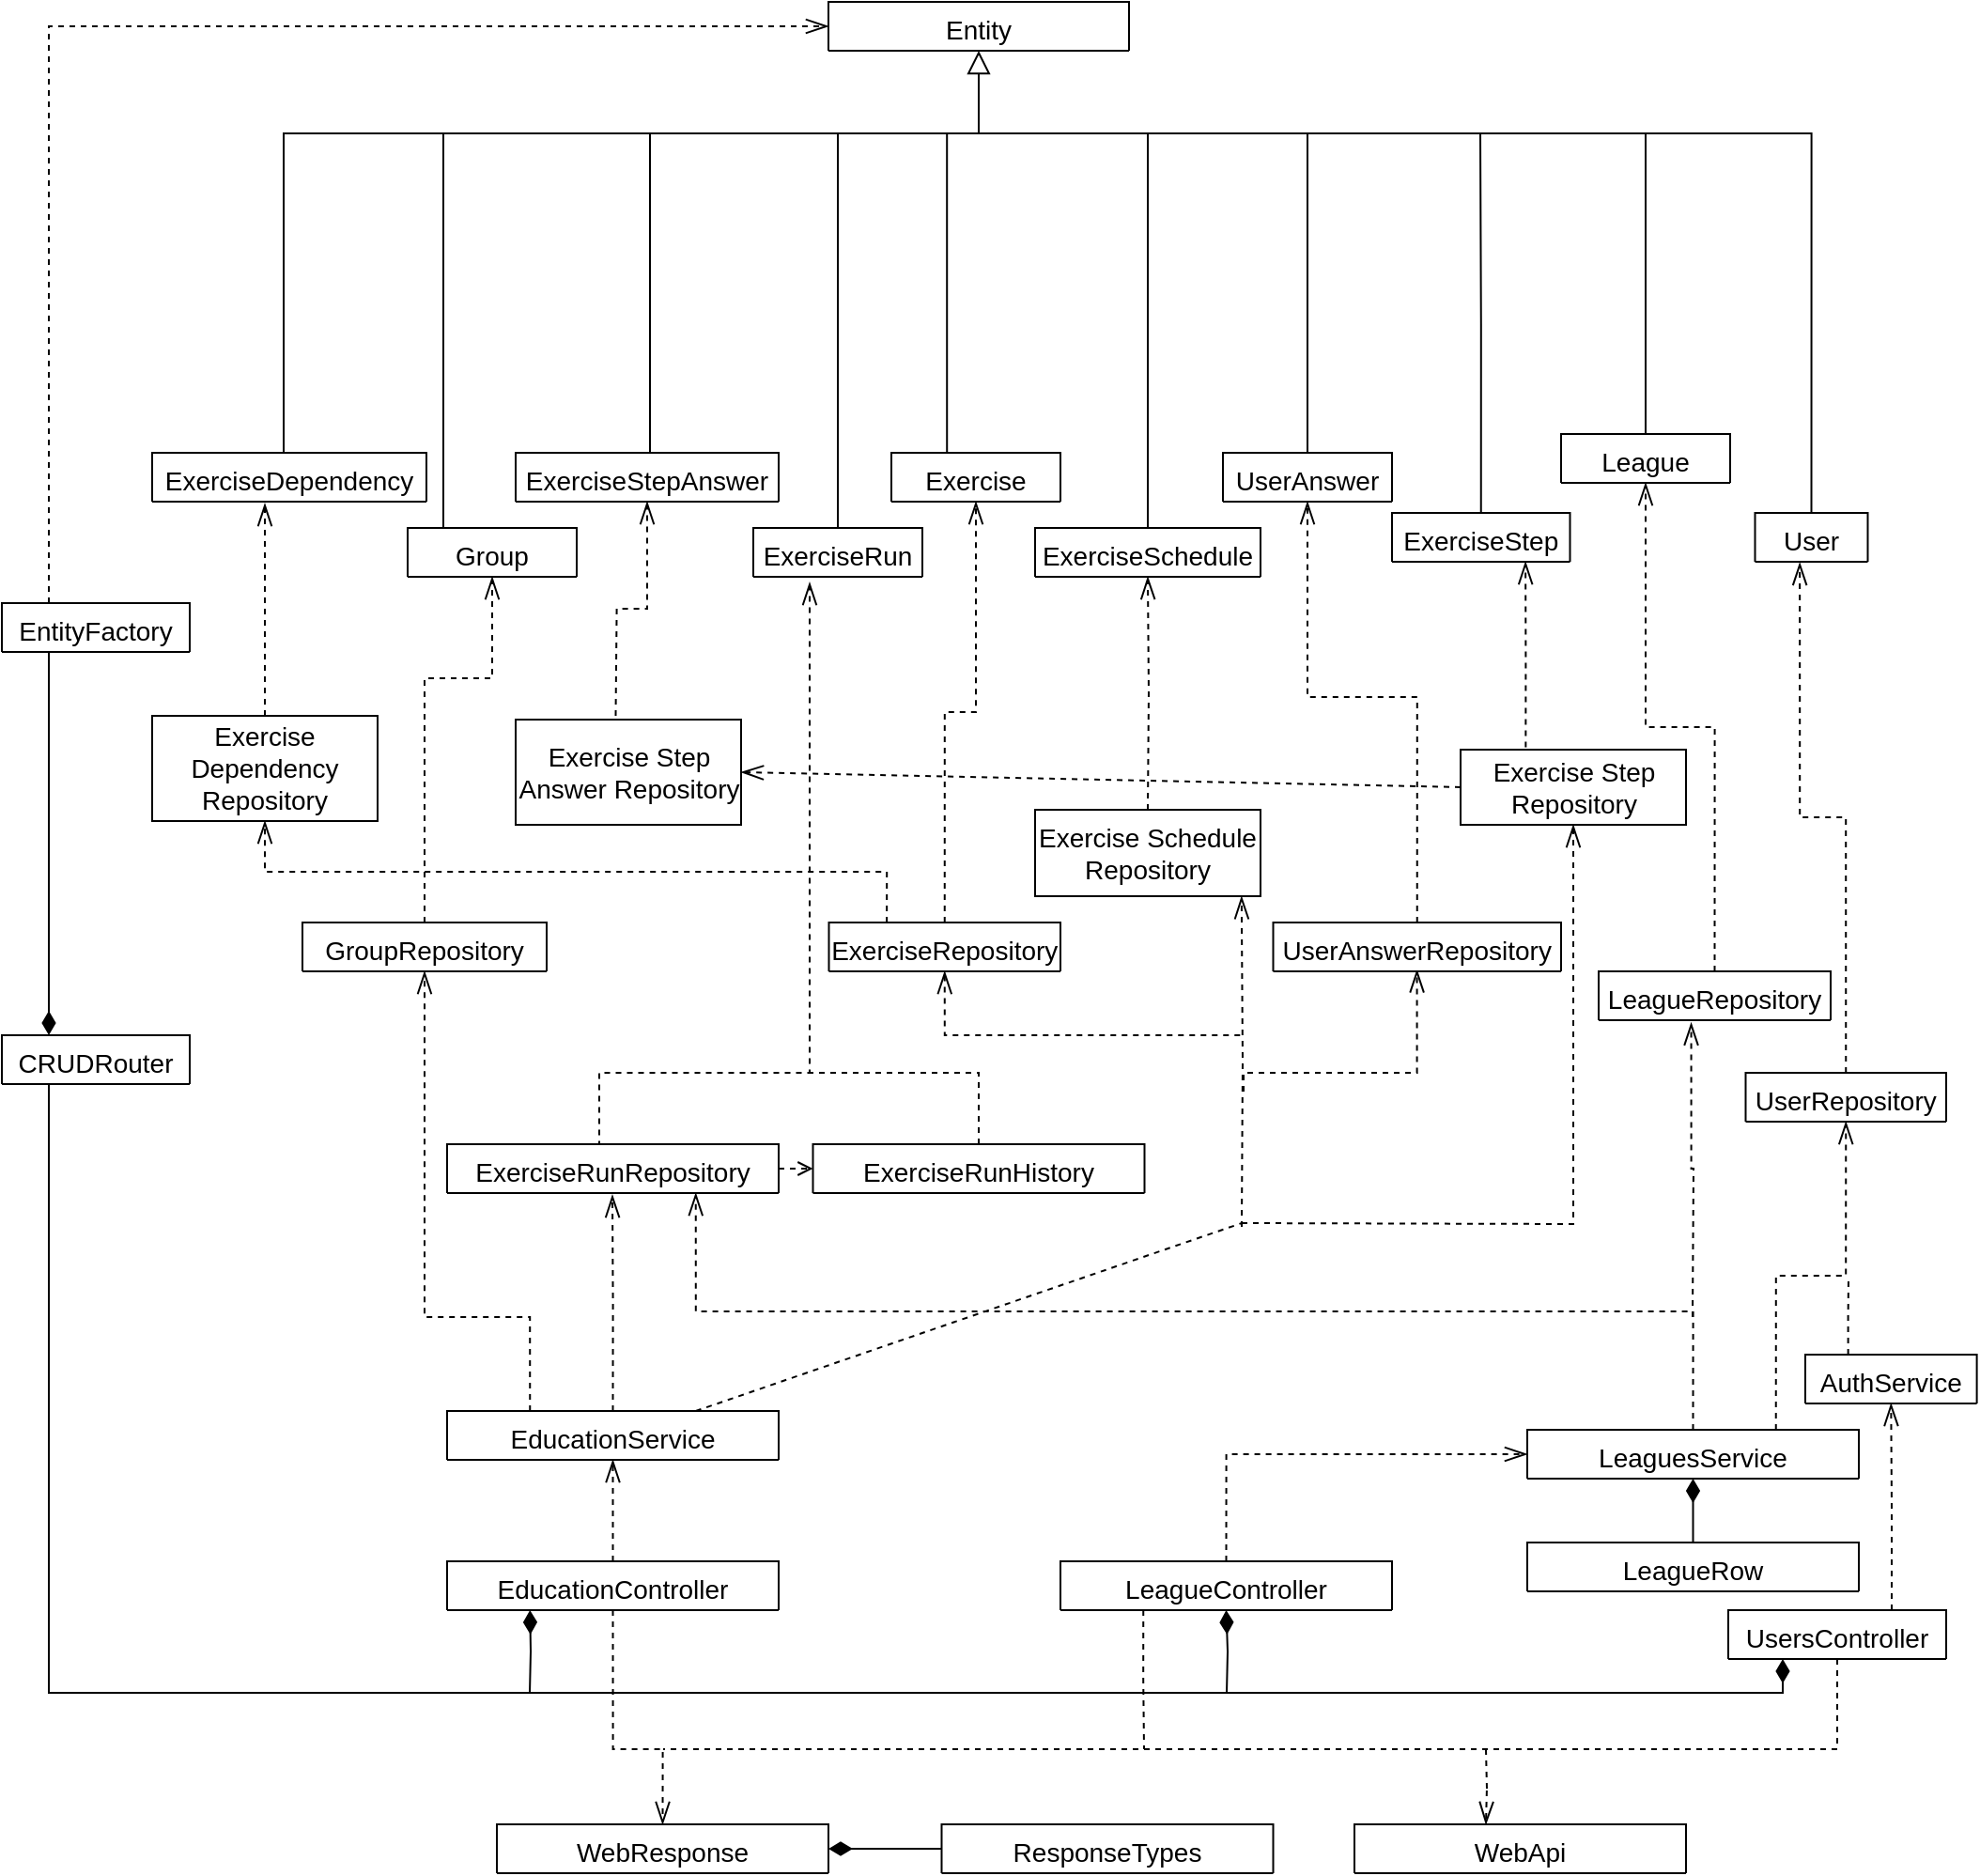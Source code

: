 <mxfile version="20.8.16" type="device" pages="5"><diagram id="C5RBs43oDa-KdzZeNtuy" name="back"><mxGraphModel dx="2901" dy="1204" grid="1" gridSize="10" guides="1" tooltips="1" connect="1" arrows="1" fold="1" page="1" pageScale="1" pageWidth="827" pageHeight="1169" math="0" shadow="0"><root><mxCell id="WIyWlLk6GJQsqaUBKTNV-0"/><mxCell id="WIyWlLk6GJQsqaUBKTNV-1" parent="WIyWlLk6GJQsqaUBKTNV-0"/><mxCell id="zkfFHV4jXpPFQw0GAbJ--16" value="" style="endArrow=block;endSize=10;endFill=0;shadow=0;strokeWidth=1;rounded=0;elbow=vertical;edgeStyle=orthogonalEdgeStyle;entryX=0.5;entryY=1;entryDx=0;entryDy=0;exitX=0.5;exitY=0;exitDx=0;exitDy=0;fontSize=14;" parent="WIyWlLk6GJQsqaUBKTNV-1" source="zkfFHV4jXpPFQw0GAbJ--13" target="zkfFHV4jXpPFQw0GAbJ--0" edge="1"><mxGeometry width="160" relative="1" as="geometry"><mxPoint x="210" y="373" as="sourcePoint"/><mxPoint x="-49" y="146" as="targetPoint"/><Array as="points"><mxPoint x="333" y="190"/><mxPoint x="-110" y="190"/></Array></mxGeometry></mxCell><mxCell id="kY76n477nGQT7adCyu1m-19" style="edgeStyle=orthogonalEdgeStyle;rounded=0;orthogonalLoop=1;jettySize=auto;html=1;exitX=0.5;exitY=0;exitDx=0;exitDy=0;endArrow=none;endFill=0;endSize=10;fontSize=14;" parent="WIyWlLk6GJQsqaUBKTNV-1" source="zkfFHV4jXpPFQw0GAbJ--6" edge="1"><mxGeometry relative="1" as="geometry"><mxPoint x="237.345" y="190" as="targetPoint"/><Array as="points"><mxPoint x="245" y="190"/></Array></mxGeometry></mxCell><mxCell id="kY76n477nGQT7adCyu1m-20" style="edgeStyle=orthogonalEdgeStyle;rounded=0;orthogonalLoop=1;jettySize=auto;html=1;exitX=0.5;exitY=0;exitDx=0;exitDy=0;endArrow=none;endFill=0;endSize=10;fontSize=14;" parent="WIyWlLk6GJQsqaUBKTNV-1" source="kY76n477nGQT7adCyu1m-1" edge="1"><mxGeometry relative="1" as="geometry"><mxPoint x="145" y="190" as="targetPoint"/><Array as="points"><mxPoint x="65" y="190"/></Array></mxGeometry></mxCell><mxCell id="kY76n477nGQT7adCyu1m-1" value="UserAnswer" style="swimlane;fontStyle=0;align=center;verticalAlign=top;childLayout=stackLayout;horizontal=1;startSize=26;horizontalStack=0;resizeParent=1;resizeLast=0;collapsible=1;marginBottom=0;rounded=0;shadow=0;strokeWidth=1;fontSize=14;" parent="WIyWlLk6GJQsqaUBKTNV-1" vertex="1" collapsed="1"><mxGeometry x="20" y="360" width="90" height="26" as="geometry"><mxRectangle x="120" y="360" width="160" height="138" as="alternateBounds"/></mxGeometry></mxCell><mxCell id="kY76n477nGQT7adCyu1m-2" value="" style="line;html=1;strokeWidth=1;align=left;verticalAlign=middle;spacingTop=-1;spacingLeft=3;spacingRight=3;rotatable=0;labelPosition=right;points=[];portConstraint=eastwest;" parent="kY76n477nGQT7adCyu1m-1" vertex="1"><mxGeometry y="26" width="90" height="8" as="geometry"/></mxCell><mxCell id="kY76n477nGQT7adCyu1m-21" style="edgeStyle=orthogonalEdgeStyle;rounded=0;orthogonalLoop=1;jettySize=auto;html=1;exitX=0.5;exitY=0;exitDx=0;exitDy=0;endArrow=none;endFill=0;endSize=10;fontSize=14;" parent="WIyWlLk6GJQsqaUBKTNV-1" source="kY76n477nGQT7adCyu1m-3" edge="1"><mxGeometry relative="1" as="geometry"><mxPoint x="30.172" y="190" as="targetPoint"/><Array as="points"><mxPoint x="-20" y="190"/></Array></mxGeometry></mxCell><mxCell id="kY76n477nGQT7adCyu1m-3" value="ExerciseSchedule" style="swimlane;fontStyle=0;align=center;verticalAlign=top;childLayout=stackLayout;horizontal=1;startSize=26;horizontalStack=0;resizeParent=1;resizeLast=0;collapsible=1;marginBottom=0;rounded=0;shadow=0;strokeWidth=1;fontSize=14;" parent="WIyWlLk6GJQsqaUBKTNV-1" vertex="1" collapsed="1"><mxGeometry x="-80" y="400" width="120" height="26" as="geometry"><mxRectangle x="120" y="360" width="160" height="138" as="alternateBounds"/></mxGeometry></mxCell><mxCell id="kY76n477nGQT7adCyu1m-4" value="" style="line;html=1;strokeWidth=1;align=left;verticalAlign=middle;spacingTop=-1;spacingLeft=3;spacingRight=3;rotatable=0;labelPosition=right;points=[];portConstraint=eastwest;" parent="kY76n477nGQT7adCyu1m-3" vertex="1"><mxGeometry y="26" width="120" height="8" as="geometry"/></mxCell><mxCell id="kY76n477nGQT7adCyu1m-22" style="edgeStyle=orthogonalEdgeStyle;rounded=0;orthogonalLoop=1;jettySize=auto;html=1;exitX=0.329;exitY=0.048;exitDx=0;exitDy=0;endArrow=none;endFill=0;endSize=10;exitPerimeter=0;fontSize=14;" parent="WIyWlLk6GJQsqaUBKTNV-1" source="kY76n477nGQT7adCyu1m-5" edge="1"><mxGeometry relative="1" as="geometry"><mxPoint x="-100" y="190" as="targetPoint"/><Array as="points"><mxPoint x="-127" y="190"/></Array></mxGeometry></mxCell><mxCell id="kY76n477nGQT7adCyu1m-5" value="Exercise" style="swimlane;fontStyle=0;align=center;verticalAlign=top;childLayout=stackLayout;horizontal=1;startSize=26;horizontalStack=0;resizeParent=1;resizeLast=0;collapsible=1;marginBottom=0;rounded=0;shadow=0;strokeWidth=1;fontSize=14;" parent="WIyWlLk6GJQsqaUBKTNV-1" vertex="1" collapsed="1"><mxGeometry x="-156.5" y="360" width="90" height="26" as="geometry"><mxRectangle x="120" y="360" width="160" height="138" as="alternateBounds"/></mxGeometry></mxCell><mxCell id="kY76n477nGQT7adCyu1m-6" value="" style="line;html=1;strokeWidth=1;align=left;verticalAlign=middle;spacingTop=-1;spacingLeft=3;spacingRight=3;rotatable=0;labelPosition=right;points=[];portConstraint=eastwest;" parent="kY76n477nGQT7adCyu1m-5" vertex="1"><mxGeometry y="26" width="90" height="8" as="geometry"/></mxCell><mxCell id="kY76n477nGQT7adCyu1m-24" style="edgeStyle=orthogonalEdgeStyle;rounded=0;orthogonalLoop=1;jettySize=auto;html=1;exitX=0.5;exitY=0;exitDx=0;exitDy=0;endArrow=none;endFill=0;endSize=10;fontSize=14;" parent="WIyWlLk6GJQsqaUBKTNV-1" source="kY76n477nGQT7adCyu1m-7" edge="1"><mxGeometry relative="1" as="geometry"><mxPoint x="-185" y="190" as="targetPoint"/></mxGeometry></mxCell><mxCell id="kY76n477nGQT7adCyu1m-7" value="ExerciseRun" style="swimlane;fontStyle=0;align=center;verticalAlign=top;childLayout=stackLayout;horizontal=1;startSize=26;horizontalStack=0;resizeParent=1;resizeLast=0;collapsible=1;marginBottom=0;rounded=0;shadow=0;strokeWidth=1;fontSize=14;" parent="WIyWlLk6GJQsqaUBKTNV-1" vertex="1" collapsed="1"><mxGeometry x="-230" y="400" width="90" height="26" as="geometry"><mxRectangle x="120" y="360" width="160" height="138" as="alternateBounds"/></mxGeometry></mxCell><mxCell id="kY76n477nGQT7adCyu1m-8" value="" style="line;html=1;strokeWidth=1;align=left;verticalAlign=middle;spacingTop=-1;spacingLeft=3;spacingRight=3;rotatable=0;labelPosition=right;points=[];portConstraint=eastwest;" parent="kY76n477nGQT7adCyu1m-7" vertex="1"><mxGeometry y="26" width="90" height="8" as="geometry"/></mxCell><mxCell id="kY76n477nGQT7adCyu1m-26" style="edgeStyle=orthogonalEdgeStyle;rounded=0;orthogonalLoop=1;jettySize=auto;html=1;exitX=0.5;exitY=0;exitDx=0;exitDy=0;endArrow=none;endFill=0;endSize=10;fontSize=14;" parent="WIyWlLk6GJQsqaUBKTNV-1" source="kY76n477nGQT7adCyu1m-11" edge="1"><mxGeometry relative="1" as="geometry"><mxPoint x="-400" y="190" as="targetPoint"/><Array as="points"><mxPoint x="-395" y="190"/></Array></mxGeometry></mxCell><mxCell id="kY76n477nGQT7adCyu1m-11" value="Group" style="swimlane;fontStyle=0;align=center;verticalAlign=top;childLayout=stackLayout;horizontal=1;startSize=26;horizontalStack=0;resizeParent=1;resizeLast=0;collapsible=1;marginBottom=0;rounded=0;shadow=0;strokeWidth=1;fontSize=14;" parent="WIyWlLk6GJQsqaUBKTNV-1" vertex="1" collapsed="1"><mxGeometry x="-414" y="400" width="90" height="26" as="geometry"><mxRectangle x="120" y="360" width="160" height="138" as="alternateBounds"/></mxGeometry></mxCell><mxCell id="kY76n477nGQT7adCyu1m-12" value="" style="line;html=1;strokeWidth=1;align=left;verticalAlign=middle;spacingTop=-1;spacingLeft=3;spacingRight=3;rotatable=0;labelPosition=right;points=[];portConstraint=eastwest;" parent="kY76n477nGQT7adCyu1m-11" vertex="1"><mxGeometry y="26" width="90" height="8" as="geometry"/></mxCell><mxCell id="kY76n477nGQT7adCyu1m-25" style="edgeStyle=orthogonalEdgeStyle;rounded=0;orthogonalLoop=1;jettySize=auto;html=1;exitX=0.5;exitY=0;exitDx=0;exitDy=0;endArrow=none;endFill=0;endSize=10;fontSize=14;" parent="WIyWlLk6GJQsqaUBKTNV-1" source="kY76n477nGQT7adCyu1m-9" edge="1"><mxGeometry relative="1" as="geometry"><mxPoint x="-302" y="190" as="targetPoint"/><Array as="points"><mxPoint x="-285" y="190"/></Array></mxGeometry></mxCell><mxCell id="kY76n477nGQT7adCyu1m-9" value="ExerciseStepAnswer" style="swimlane;fontStyle=0;align=center;verticalAlign=top;childLayout=stackLayout;horizontal=1;startSize=26;horizontalStack=0;resizeParent=1;resizeLast=0;collapsible=1;marginBottom=0;rounded=0;shadow=0;strokeWidth=1;fontSize=14;" parent="WIyWlLk6GJQsqaUBKTNV-1" vertex="1" collapsed="1"><mxGeometry x="-356.5" y="360" width="140" height="26" as="geometry"><mxRectangle x="120" y="360" width="160" height="138" as="alternateBounds"/></mxGeometry></mxCell><mxCell id="kY76n477nGQT7adCyu1m-10" value="" style="line;html=1;strokeWidth=1;align=left;verticalAlign=middle;spacingTop=-1;spacingLeft=3;spacingRight=3;rotatable=0;labelPosition=right;points=[];portConstraint=eastwest;" parent="kY76n477nGQT7adCyu1m-9" vertex="1"><mxGeometry y="26" width="130" height="8" as="geometry"/></mxCell><mxCell id="kY76n477nGQT7adCyu1m-23" style="edgeStyle=orthogonalEdgeStyle;rounded=0;orthogonalLoop=1;jettySize=auto;html=1;exitX=0.5;exitY=0;exitDx=0;exitDy=0;endArrow=none;endFill=0;endSize=10;fontSize=14;" parent="WIyWlLk6GJQsqaUBKTNV-1" source="kY76n477nGQT7adCyu1m-14" edge="1"><mxGeometry relative="1" as="geometry"><mxPoint x="-110" y="190" as="targetPoint"/><Array as="points"><mxPoint x="-480" y="360"/><mxPoint x="-480" y="190"/></Array></mxGeometry></mxCell><mxCell id="kY76n477nGQT7adCyu1m-14" value="ExerciseDependency" style="swimlane;fontStyle=0;align=center;verticalAlign=top;childLayout=stackLayout;horizontal=1;startSize=26;horizontalStack=0;resizeParent=1;resizeLast=0;collapsible=1;marginBottom=0;rounded=0;shadow=0;strokeWidth=1;fontSize=14;" parent="WIyWlLk6GJQsqaUBKTNV-1" vertex="1" collapsed="1"><mxGeometry x="-550" y="360" width="146" height="26" as="geometry"><mxRectangle x="120" y="360" width="160" height="138" as="alternateBounds"/></mxGeometry></mxCell><mxCell id="kY76n477nGQT7adCyu1m-15" value="" style="line;html=1;strokeWidth=1;align=left;verticalAlign=middle;spacingTop=-1;spacingLeft=3;spacingRight=3;rotatable=0;labelPosition=right;points=[];portConstraint=eastwest;" parent="kY76n477nGQT7adCyu1m-14" vertex="1"><mxGeometry y="26" width="130" height="8" as="geometry"/></mxCell><mxCell id="zkfFHV4jXpPFQw0GAbJ--0" value="Entity" style="swimlane;fontStyle=0;align=center;verticalAlign=top;childLayout=stackLayout;horizontal=1;startSize=26;horizontalStack=0;resizeParent=1;resizeLast=0;collapsible=1;marginBottom=0;rounded=0;shadow=0;strokeWidth=1;fontSize=14;" parent="WIyWlLk6GJQsqaUBKTNV-1" vertex="1" collapsed="1"><mxGeometry x="-190" y="120" width="160" height="26" as="geometry"><mxRectangle x="220" y="120" width="160" height="138" as="alternateBounds"/></mxGeometry></mxCell><mxCell id="zkfFHV4jXpPFQw0GAbJ--1" value="Name" style="text;align=left;verticalAlign=top;spacingLeft=4;spacingRight=4;overflow=hidden;rotatable=0;points=[[0,0.5],[1,0.5]];portConstraint=eastwest;" parent="zkfFHV4jXpPFQw0GAbJ--0" vertex="1"><mxGeometry y="26" width="160" height="26" as="geometry"/></mxCell><mxCell id="zkfFHV4jXpPFQw0GAbJ--2" value="Phone Number" style="text;align=left;verticalAlign=top;spacingLeft=4;spacingRight=4;overflow=hidden;rotatable=0;points=[[0,0.5],[1,0.5]];portConstraint=eastwest;rounded=0;shadow=0;html=0;" parent="zkfFHV4jXpPFQw0GAbJ--0" vertex="1"><mxGeometry y="52" width="160" height="26" as="geometry"/></mxCell><mxCell id="zkfFHV4jXpPFQw0GAbJ--3" value="Email Address" style="text;align=left;verticalAlign=top;spacingLeft=4;spacingRight=4;overflow=hidden;rotatable=0;points=[[0,0.5],[1,0.5]];portConstraint=eastwest;rounded=0;shadow=0;html=0;" parent="zkfFHV4jXpPFQw0GAbJ--0" vertex="1"><mxGeometry y="78" width="160" height="26" as="geometry"/></mxCell><mxCell id="zkfFHV4jXpPFQw0GAbJ--4" value="" style="line;html=1;strokeWidth=1;align=left;verticalAlign=middle;spacingTop=-1;spacingLeft=3;spacingRight=3;rotatable=0;labelPosition=right;points=[];portConstraint=eastwest;" parent="zkfFHV4jXpPFQw0GAbJ--0" vertex="1"><mxGeometry y="104" width="160" height="8" as="geometry"/></mxCell><mxCell id="zkfFHV4jXpPFQw0GAbJ--5" value="Purchase Parking Pass" style="text;align=left;verticalAlign=top;spacingLeft=4;spacingRight=4;overflow=hidden;rotatable=0;points=[[0,0.5],[1,0.5]];portConstraint=eastwest;" parent="zkfFHV4jXpPFQw0GAbJ--0" vertex="1"><mxGeometry y="112" width="160" height="26" as="geometry"/></mxCell><mxCell id="kY76n477nGQT7adCyu1m-86" style="edgeStyle=orthogonalEdgeStyle;rounded=0;orthogonalLoop=1;jettySize=auto;html=1;endArrow=openThin;endFill=0;endSize=10;dashed=1;fontSize=14;exitX=0.5;exitY=0;exitDx=0;exitDy=0;" parent="WIyWlLk6GJQsqaUBKTNV-1" source="_olsAZXEbYckbjRpDO1A-7" edge="1"><mxGeometry relative="1" as="geometry"><mxPoint x="-480" y="490" as="sourcePoint"/><mxPoint x="-490" y="387" as="targetPoint"/></mxGeometry></mxCell><mxCell id="kY76n477nGQT7adCyu1m-87" style="edgeStyle=orthogonalEdgeStyle;rounded=0;orthogonalLoop=1;jettySize=auto;html=1;exitX=0.5;exitY=0;exitDx=0;exitDy=0;entryX=0.5;entryY=1;entryDx=0;entryDy=0;dashed=1;endArrow=openThin;endFill=0;endSize=10;fontSize=14;" parent="WIyWlLk6GJQsqaUBKTNV-1" source="kY76n477nGQT7adCyu1m-35" target="kY76n477nGQT7adCyu1m-11" edge="1"><mxGeometry relative="1" as="geometry"><Array as="points"><mxPoint x="-405" y="480"/><mxPoint x="-369" y="480"/></Array></mxGeometry></mxCell><mxCell id="kY76n477nGQT7adCyu1m-88" style="edgeStyle=orthogonalEdgeStyle;rounded=0;orthogonalLoop=1;jettySize=auto;html=1;exitX=0.5;exitY=0;exitDx=0;exitDy=0;entryX=0.5;entryY=1;entryDx=0;entryDy=0;dashed=1;endArrow=openThin;endFill=0;endSize=10;fontSize=14;" parent="WIyWlLk6GJQsqaUBKTNV-1" target="kY76n477nGQT7adCyu1m-9" edge="1"><mxGeometry relative="1" as="geometry"><mxPoint x="-303.25" y="500" as="sourcePoint"/></mxGeometry></mxCell><mxCell id="kY76n477nGQT7adCyu1m-89" style="edgeStyle=orthogonalEdgeStyle;rounded=0;orthogonalLoop=1;jettySize=auto;html=1;exitX=0.5;exitY=0;exitDx=0;exitDy=0;dashed=1;endArrow=openThin;endFill=0;endSize=10;fontSize=14;" parent="WIyWlLk6GJQsqaUBKTNV-1" source="kY76n477nGQT7adCyu1m-39" edge="1"><mxGeometry relative="1" as="geometry"><Array as="points"><mxPoint x="-312" y="690"/><mxPoint x="-200" y="690"/></Array><mxPoint x="-200" y="429" as="targetPoint"/></mxGeometry></mxCell><mxCell id="qbojNEnyTjWdESMJvEwi-0" style="edgeStyle=orthogonalEdgeStyle;rounded=0;orthogonalLoop=1;jettySize=auto;html=1;exitX=1;exitY=0.5;exitDx=0;exitDy=0;entryX=0;entryY=0.5;entryDx=0;entryDy=0;dashed=1;endArrow=open;endFill=0;fontSize=14;" parent="WIyWlLk6GJQsqaUBKTNV-1" source="kY76n477nGQT7adCyu1m-39" target="kY76n477nGQT7adCyu1m-41" edge="1"><mxGeometry relative="1" as="geometry"/></mxCell><mxCell id="kY76n477nGQT7adCyu1m-39" value="ExerciseRunRepository" style="swimlane;fontStyle=0;align=center;verticalAlign=top;childLayout=stackLayout;horizontal=1;startSize=26;horizontalStack=0;resizeParent=1;resizeLast=0;collapsible=1;marginBottom=0;rounded=0;shadow=0;strokeWidth=1;fontSize=14;" parent="WIyWlLk6GJQsqaUBKTNV-1" vertex="1" collapsed="1"><mxGeometry x="-393" y="728" width="176.5" height="26" as="geometry"><mxRectangle x="120" y="360" width="160" height="138" as="alternateBounds"/></mxGeometry></mxCell><mxCell id="kY76n477nGQT7adCyu1m-40" value="" style="line;html=1;strokeWidth=1;align=left;verticalAlign=middle;spacingTop=-1;spacingLeft=3;spacingRight=3;rotatable=0;labelPosition=right;points=[];portConstraint=eastwest;" parent="kY76n477nGQT7adCyu1m-39" vertex="1"><mxGeometry y="26" width="176.5" height="8" as="geometry"/></mxCell><mxCell id="kY76n477nGQT7adCyu1m-90" style="edgeStyle=orthogonalEdgeStyle;rounded=0;orthogonalLoop=1;jettySize=auto;html=1;exitX=0.5;exitY=0;exitDx=0;exitDy=0;dashed=1;endArrow=none;endFill=0;endSize=10;fontSize=14;" parent="WIyWlLk6GJQsqaUBKTNV-1" source="kY76n477nGQT7adCyu1m-41" edge="1"><mxGeometry relative="1" as="geometry"><mxPoint x="-204" y="690" as="targetPoint"/><Array as="points"><mxPoint x="-118" y="690"/><mxPoint x="-204" y="690"/></Array></mxGeometry></mxCell><mxCell id="kY76n477nGQT7adCyu1m-91" style="edgeStyle=orthogonalEdgeStyle;rounded=0;orthogonalLoop=1;jettySize=auto;html=1;exitX=0.5;exitY=0;exitDx=0;exitDy=0;dashed=1;endArrow=openThin;endFill=0;endSize=10;entryX=0.5;entryY=1;entryDx=0;entryDy=0;fontSize=14;" parent="WIyWlLk6GJQsqaUBKTNV-1" source="kY76n477nGQT7adCyu1m-43" target="kY76n477nGQT7adCyu1m-5" edge="1"><mxGeometry relative="1" as="geometry"><mxPoint x="-95" y="386" as="targetPoint"/></mxGeometry></mxCell><mxCell id="kY76n477nGQT7adCyu1m-106" style="edgeStyle=orthogonalEdgeStyle;rounded=0;orthogonalLoop=1;jettySize=auto;html=1;exitX=0.25;exitY=0;exitDx=0;exitDy=0;dashed=1;endArrow=openThin;endFill=0;endSize=10;fontSize=14;entryX=0.5;entryY=1;entryDx=0;entryDy=0;" parent="WIyWlLk6GJQsqaUBKTNV-1" source="kY76n477nGQT7adCyu1m-43" target="_olsAZXEbYckbjRpDO1A-7" edge="1"><mxGeometry relative="1" as="geometry"><mxPoint x="-503" y="550" as="targetPoint"/></mxGeometry></mxCell><mxCell id="kY76n477nGQT7adCyu1m-113" style="edgeStyle=orthogonalEdgeStyle;rounded=0;orthogonalLoop=1;jettySize=auto;html=1;exitX=0.5;exitY=1;exitDx=0;exitDy=0;dashed=1;endArrow=none;endFill=0;endSize=10;startArrow=openThin;startFill=0;startSize=10;fontSize=14;" parent="WIyWlLk6GJQsqaUBKTNV-1" source="kY76n477nGQT7adCyu1m-43" edge="1"><mxGeometry relative="1" as="geometry"><mxPoint x="30" y="670" as="targetPoint"/><Array as="points"><mxPoint x="-127" y="670"/><mxPoint x="30" y="670"/></Array></mxGeometry></mxCell><mxCell id="kY76n477nGQT7adCyu1m-43" value="ExerciseRepository" style="swimlane;fontStyle=0;align=center;verticalAlign=top;childLayout=stackLayout;horizontal=1;startSize=26;horizontalStack=0;resizeParent=1;resizeLast=0;collapsible=1;marginBottom=0;rounded=0;shadow=0;strokeWidth=1;fontSize=14;" parent="WIyWlLk6GJQsqaUBKTNV-1" vertex="1" collapsed="1"><mxGeometry x="-189.75" y="610" width="123.25" height="26" as="geometry"><mxRectangle x="120" y="360" width="160" height="138" as="alternateBounds"/></mxGeometry></mxCell><mxCell id="kY76n477nGQT7adCyu1m-44" value="" style="line;html=1;strokeWidth=1;align=left;verticalAlign=middle;spacingTop=-1;spacingLeft=3;spacingRight=3;rotatable=0;labelPosition=right;points=[];portConstraint=eastwest;" parent="kY76n477nGQT7adCyu1m-43" vertex="1"><mxGeometry y="26" width="176.5" height="8" as="geometry"/></mxCell><mxCell id="kY76n477nGQT7adCyu1m-92" style="edgeStyle=orthogonalEdgeStyle;rounded=0;orthogonalLoop=1;jettySize=auto;html=1;entryX=0.5;entryY=1;entryDx=0;entryDy=0;dashed=1;endArrow=openThin;endFill=0;endSize=10;fontSize=14;" parent="WIyWlLk6GJQsqaUBKTNV-1" target="kY76n477nGQT7adCyu1m-3" edge="1"><mxGeometry relative="1" as="geometry"><mxPoint x="-20" y="550" as="sourcePoint"/></mxGeometry></mxCell><mxCell id="kY76n477nGQT7adCyu1m-111" style="edgeStyle=orthogonalEdgeStyle;rounded=0;orthogonalLoop=1;jettySize=auto;html=1;exitX=0.5;exitY=1;exitDx=0;exitDy=0;dashed=1;endArrow=openThin;endFill=0;endSize=10;fontSize=14;entryX=0.916;entryY=1.003;entryDx=0;entryDy=0;entryPerimeter=0;" parent="WIyWlLk6GJQsqaUBKTNV-1" target="_olsAZXEbYckbjRpDO1A-10" edge="1"><mxGeometry relative="1" as="geometry"><mxPoint x="30" y="772" as="sourcePoint"/><mxPoint x="29" y="600" as="targetPoint"/></mxGeometry></mxCell><mxCell id="kY76n477nGQT7adCyu1m-93" style="edgeStyle=orthogonalEdgeStyle;rounded=0;orthogonalLoop=1;jettySize=auto;html=1;entryX=0.5;entryY=1;entryDx=0;entryDy=0;dashed=1;endArrow=openThin;endFill=0;endSize=10;exitX=0.5;exitY=0;exitDx=0;exitDy=0;fontSize=14;" parent="WIyWlLk6GJQsqaUBKTNV-1" source="kY76n477nGQT7adCyu1m-47" target="kY76n477nGQT7adCyu1m-1" edge="1"><mxGeometry relative="1" as="geometry"><mxPoint x="145" y="608" as="sourcePoint"/><Array as="points"><mxPoint x="123" y="490"/><mxPoint x="65" y="490"/></Array></mxGeometry></mxCell><mxCell id="kY76n477nGQT7adCyu1m-112" style="edgeStyle=orthogonalEdgeStyle;rounded=0;orthogonalLoop=1;jettySize=auto;html=1;exitX=0.5;exitY=1;exitDx=0;exitDy=0;dashed=1;endArrow=openThin;endFill=0;endSize=10;entryX=0.428;entryY=0.968;entryDx=0;entryDy=0;entryPerimeter=0;startSize=10;fontSize=14;" parent="WIyWlLk6GJQsqaUBKTNV-1" edge="1"><mxGeometry relative="1" as="geometry"><mxPoint x="31" y="700" as="sourcePoint"/><Array as="points"><mxPoint x="31" y="690"/><mxPoint x="123" y="690"/></Array><mxPoint x="123.292" y="635.168" as="targetPoint"/></mxGeometry></mxCell><mxCell id="kY76n477nGQT7adCyu1m-94" style="edgeStyle=orthogonalEdgeStyle;rounded=0;orthogonalLoop=1;jettySize=auto;html=1;dashed=1;endArrow=openThin;endFill=0;endSize=10;exitX=0.5;exitY=0;exitDx=0;exitDy=0;entryX=0.5;entryY=1;entryDx=0;entryDy=0;fontSize=14;" parent="WIyWlLk6GJQsqaUBKTNV-1" source="kY76n477nGQT7adCyu1m-49" target="zkfFHV4jXpPFQw0GAbJ--6" edge="1"><mxGeometry relative="1" as="geometry"><mxPoint x="407" y="630" as="sourcePoint"/><mxPoint x="333" y="387" as="targetPoint"/></mxGeometry></mxCell><mxCell id="kY76n477nGQT7adCyu1m-95" style="edgeStyle=orthogonalEdgeStyle;rounded=0;orthogonalLoop=1;jettySize=auto;html=1;dashed=1;endArrow=openThin;endFill=0;endSize=10;entryX=0.397;entryY=1.017;entryDx=0;entryDy=0;entryPerimeter=0;exitX=0.5;exitY=0;exitDx=0;exitDy=0;fontSize=14;" parent="WIyWlLk6GJQsqaUBKTNV-1" source="kY76n477nGQT7adCyu1m-51" target="zkfFHV4jXpPFQw0GAbJ--13" edge="1"><mxGeometry relative="1" as="geometry"><mxPoint x="424" y="700" as="sourcePoint"/><mxPoint x="430" y="480" as="targetPoint"/></mxGeometry></mxCell><mxCell id="kY76n477nGQT7adCyu1m-97" style="edgeStyle=orthogonalEdgeStyle;rounded=0;orthogonalLoop=1;jettySize=auto;html=1;exitX=0.5;exitY=0;exitDx=0;exitDy=0;endArrow=none;endFill=0;endSize=10;fontSize=14;" parent="WIyWlLk6GJQsqaUBKTNV-1" source="kY76n477nGQT7adCyu1m-63" edge="1"><mxGeometry relative="1" as="geometry"><mxPoint x="157" y="190" as="targetPoint"/></mxGeometry></mxCell><mxCell id="kY76n477nGQT7adCyu1m-96" style="edgeStyle=orthogonalEdgeStyle;rounded=0;orthogonalLoop=1;jettySize=auto;html=1;dashed=1;endArrow=openThin;endFill=0;endSize=10;entryX=0.75;entryY=1;entryDx=0;entryDy=0;fontSize=14;exitX=0.289;exitY=-0.032;exitDx=0;exitDy=0;exitPerimeter=0;" parent="WIyWlLk6GJQsqaUBKTNV-1" source="_olsAZXEbYckbjRpDO1A-3" target="kY76n477nGQT7adCyu1m-63" edge="1"><mxGeometry relative="1" as="geometry"><mxPoint x="217" y="387" as="targetPoint"/><mxPoint x="220" y="510" as="sourcePoint"/></mxGeometry></mxCell><mxCell id="kY76n477nGQT7adCyu1m-107" style="edgeStyle=orthogonalEdgeStyle;rounded=0;orthogonalLoop=1;jettySize=auto;html=1;exitX=0.5;exitY=0;exitDx=0;exitDy=0;dashed=1;endArrow=openThin;endFill=0;endSize=10;fontSize=14;" parent="WIyWlLk6GJQsqaUBKTNV-1" source="kY76n477nGQT7adCyu1m-67" edge="1"><mxGeometry relative="1" as="geometry"><mxPoint x="-305" y="755" as="targetPoint"/><mxPoint x="-304.75" y="875" as="sourcePoint"/></mxGeometry></mxCell><mxCell id="kY76n477nGQT7adCyu1m-108" style="edgeStyle=orthogonalEdgeStyle;rounded=0;orthogonalLoop=1;jettySize=auto;html=1;exitX=0.25;exitY=0;exitDx=0;exitDy=0;entryX=0.5;entryY=1;entryDx=0;entryDy=0;dashed=1;endArrow=openThin;endFill=0;endSize=10;startSize=10;fontSize=14;" parent="WIyWlLk6GJQsqaUBKTNV-1" source="kY76n477nGQT7adCyu1m-67" target="kY76n477nGQT7adCyu1m-35" edge="1"><mxGeometry relative="1" as="geometry"><Array as="points"><mxPoint x="-349" y="820"/><mxPoint x="-405" y="820"/></Array></mxGeometry></mxCell><mxCell id="kY76n477nGQT7adCyu1m-114" style="rounded=0;orthogonalLoop=1;jettySize=auto;html=1;exitX=0.75;exitY=0;exitDx=0;exitDy=0;dashed=1;startArrow=none;startFill=0;endArrow=none;endFill=0;endSize=10;fontSize=14;" parent="WIyWlLk6GJQsqaUBKTNV-1" source="kY76n477nGQT7adCyu1m-67" edge="1"><mxGeometry relative="1" as="geometry"><mxPoint x="30" y="770" as="targetPoint"/></mxGeometry></mxCell><mxCell id="kY76n477nGQT7adCyu1m-80" style="edgeStyle=orthogonalEdgeStyle;rounded=0;orthogonalLoop=1;jettySize=auto;html=1;exitX=0.5;exitY=0;exitDx=0;exitDy=0;entryX=0.5;entryY=1;entryDx=0;entryDy=0;endArrow=openThin;endFill=0;endSize=10;dashed=1;fontSize=14;" parent="WIyWlLk6GJQsqaUBKTNV-1" source="kY76n477nGQT7adCyu1m-70" target="kY76n477nGQT7adCyu1m-67" edge="1"><mxGeometry relative="1" as="geometry"/></mxCell><mxCell id="kY76n477nGQT7adCyu1m-104" style="edgeStyle=orthogonalEdgeStyle;rounded=0;orthogonalLoop=1;jettySize=auto;html=1;exitX=0.5;exitY=1;exitDx=0;exitDy=0;dashed=1;endArrow=openThin;endFill=0;endSize=10;entryX=0.5;entryY=0;entryDx=0;entryDy=0;fontSize=14;" parent="WIyWlLk6GJQsqaUBKTNV-1" source="kY76n477nGQT7adCyu1m-70" target="kY76n477nGQT7adCyu1m-55" edge="1"><mxGeometry relative="1" as="geometry"><Array as="points"><mxPoint x="-305" y="1050"/><mxPoint x="-278" y="1050"/></Array><mxPoint x="-280" y="1080" as="targetPoint"/></mxGeometry></mxCell><mxCell id="qbojNEnyTjWdESMJvEwi-6" style="edgeStyle=orthogonalEdgeStyle;rounded=0;orthogonalLoop=1;jettySize=auto;html=1;startSize=6;endArrow=diamondThin;endFill=1;endSize=10;entryX=0.25;entryY=1;entryDx=0;entryDy=0;fontSize=14;" parent="WIyWlLk6GJQsqaUBKTNV-1" target="kY76n477nGQT7adCyu1m-70" edge="1"><mxGeometry relative="1" as="geometry"><mxPoint x="-349" y="1020" as="sourcePoint"/></mxGeometry></mxCell><mxCell id="kY76n477nGQT7adCyu1m-81" style="edgeStyle=orthogonalEdgeStyle;rounded=0;orthogonalLoop=1;jettySize=auto;html=1;dashed=1;endArrow=openThin;endFill=0;endSize=10;fontSize=14;entryX=0.399;entryY=1.051;entryDx=0;entryDy=0;entryPerimeter=0;" parent="WIyWlLk6GJQsqaUBKTNV-1" target="kY76n477nGQT7adCyu1m-49" edge="1"><mxGeometry relative="1" as="geometry"><mxPoint x="270" y="820" as="sourcePoint"/><mxPoint x="270" y="670" as="targetPoint"/></mxGeometry></mxCell><mxCell id="kY76n477nGQT7adCyu1m-82" style="edgeStyle=orthogonalEdgeStyle;rounded=0;orthogonalLoop=1;jettySize=auto;html=1;exitX=0.75;exitY=0;exitDx=0;exitDy=0;entryX=0.5;entryY=1;entryDx=0;entryDy=0;dashed=1;endArrow=openThin;endFill=0;endSize=10;fontSize=14;" parent="WIyWlLk6GJQsqaUBKTNV-1" source="kY76n477nGQT7adCyu1m-59" target="kY76n477nGQT7adCyu1m-51" edge="1"><mxGeometry relative="1" as="geometry"/></mxCell><mxCell id="kY76n477nGQT7adCyu1m-83" style="edgeStyle=orthogonalEdgeStyle;rounded=0;orthogonalLoop=1;jettySize=auto;html=1;exitX=0.5;exitY=0;exitDx=0;exitDy=0;entryX=0.75;entryY=1;entryDx=0;entryDy=0;dashed=1;endArrow=openThin;endFill=0;endSize=10;fontSize=14;" parent="WIyWlLk6GJQsqaUBKTNV-1" source="kY76n477nGQT7adCyu1m-59" target="kY76n477nGQT7adCyu1m-39" edge="1"><mxGeometry relative="1" as="geometry"/></mxCell><mxCell id="kY76n477nGQT7adCyu1m-98" style="edgeStyle=orthogonalEdgeStyle;rounded=0;orthogonalLoop=1;jettySize=auto;html=1;exitX=0.25;exitY=0;exitDx=0;exitDy=0;endArrow=none;endFill=0;endSize=10;dashed=1;fontSize=14;" parent="WIyWlLk6GJQsqaUBKTNV-1" source="kY76n477nGQT7adCyu1m-72" edge="1"><mxGeometry relative="1" as="geometry"><mxPoint x="353" y="800" as="targetPoint"/></mxGeometry></mxCell><mxCell id="kY76n477nGQT7adCyu1m-72" value="AuthService" style="swimlane;fontStyle=0;align=center;verticalAlign=top;childLayout=stackLayout;horizontal=1;startSize=26;horizontalStack=0;resizeParent=1;resizeLast=0;collapsible=1;marginBottom=0;rounded=0;shadow=0;strokeWidth=1;fontSize=14;" parent="WIyWlLk6GJQsqaUBKTNV-1" vertex="1" collapsed="1"><mxGeometry x="330" y="840" width="91.31" height="26" as="geometry"><mxRectangle x="120" y="360" width="160" height="138" as="alternateBounds"/></mxGeometry></mxCell><mxCell id="kY76n477nGQT7adCyu1m-73" value="" style="line;html=1;strokeWidth=1;align=left;verticalAlign=middle;spacingTop=-1;spacingLeft=3;spacingRight=3;rotatable=0;labelPosition=right;points=[];portConstraint=eastwest;" parent="kY76n477nGQT7adCyu1m-72" vertex="1"><mxGeometry y="26" width="176.5" height="8" as="geometry"/></mxCell><mxCell id="kY76n477nGQT7adCyu1m-75" style="edgeStyle=orthogonalEdgeStyle;rounded=0;orthogonalLoop=1;jettySize=auto;html=1;exitX=0.25;exitY=1;exitDx=0;exitDy=0;entryX=0.25;entryY=0;entryDx=0;entryDy=0;endArrow=diamondThin;endFill=1;endSize=10;fontSize=14;" parent="WIyWlLk6GJQsqaUBKTNV-1" source="kY76n477nGQT7adCyu1m-27" target="kY76n477nGQT7adCyu1m-29" edge="1"><mxGeometry relative="1" as="geometry"/></mxCell><mxCell id="kY76n477nGQT7adCyu1m-99" style="edgeStyle=orthogonalEdgeStyle;rounded=0;orthogonalLoop=1;jettySize=auto;html=1;exitX=0.25;exitY=0;exitDx=0;exitDy=0;entryX=0;entryY=0.5;entryDx=0;entryDy=0;dashed=1;endArrow=openThin;endFill=0;endSize=10;fontSize=14;" parent="WIyWlLk6GJQsqaUBKTNV-1" source="kY76n477nGQT7adCyu1m-27" target="zkfFHV4jXpPFQw0GAbJ--0" edge="1"><mxGeometry relative="1" as="geometry"/></mxCell><mxCell id="kY76n477nGQT7adCyu1m-79" style="edgeStyle=orthogonalEdgeStyle;rounded=0;orthogonalLoop=1;jettySize=auto;html=1;entryX=0.25;entryY=1;entryDx=0;entryDy=0;endArrow=diamondThin;endFill=1;endSize=10;exitX=0.25;exitY=1;exitDx=0;exitDy=0;fontSize=14;" parent="WIyWlLk6GJQsqaUBKTNV-1" source="kY76n477nGQT7adCyu1m-29" target="kY76n477nGQT7adCyu1m-57" edge="1"><mxGeometry relative="1" as="geometry"><Array as="points"><mxPoint x="-605" y="1020"/><mxPoint x="318" y="1020"/></Array><mxPoint x="-755" y="600" as="sourcePoint"/></mxGeometry></mxCell><mxCell id="kY76n477nGQT7adCyu1m-78" style="edgeStyle=orthogonalEdgeStyle;rounded=0;orthogonalLoop=1;jettySize=auto;html=1;exitX=0.5;exitY=0;exitDx=0;exitDy=0;entryX=0.5;entryY=1;entryDx=0;entryDy=0;endArrow=diamondThin;endFill=1;endSize=10;fontSize=14;" parent="WIyWlLk6GJQsqaUBKTNV-1" source="kY76n477nGQT7adCyu1m-61" target="kY76n477nGQT7adCyu1m-59" edge="1"><mxGeometry relative="1" as="geometry"/></mxCell><mxCell id="kY76n477nGQT7adCyu1m-103" style="edgeStyle=orthogonalEdgeStyle;rounded=0;orthogonalLoop=1;jettySize=auto;html=1;exitX=0.75;exitY=0;exitDx=0;exitDy=0;dashed=1;endArrow=openThin;endFill=0;endSize=10;entryX=0.5;entryY=1;entryDx=0;entryDy=0;fontSize=14;" parent="WIyWlLk6GJQsqaUBKTNV-1" source="kY76n477nGQT7adCyu1m-57" target="kY76n477nGQT7adCyu1m-72" edge="1"><mxGeometry relative="1" as="geometry"><mxPoint x="414" y="870" as="targetPoint"/></mxGeometry></mxCell><mxCell id="kY76n477nGQT7adCyu1m-105" style="edgeStyle=orthogonalEdgeStyle;rounded=0;orthogonalLoop=1;jettySize=auto;html=1;exitX=0.5;exitY=1;exitDx=0;exitDy=0;dashed=1;endArrow=none;endFill=0;endSize=10;fontSize=14;" parent="WIyWlLk6GJQsqaUBKTNV-1" source="kY76n477nGQT7adCyu1m-57" edge="1"><mxGeometry relative="1" as="geometry"><Array as="points"><mxPoint x="347" y="1050"/></Array><mxPoint x="-278" y="1050" as="targetPoint"/></mxGeometry></mxCell><mxCell id="kY76n477nGQT7adCyu1m-84" style="edgeStyle=orthogonalEdgeStyle;rounded=0;orthogonalLoop=1;jettySize=auto;html=1;exitX=0;exitY=0.5;exitDx=0;exitDy=0;entryX=1;entryY=0.5;entryDx=0;entryDy=0;endArrow=diamondThin;endFill=1;endSize=10;fontSize=14;" parent="WIyWlLk6GJQsqaUBKTNV-1" source="kY76n477nGQT7adCyu1m-53" target="kY76n477nGQT7adCyu1m-55" edge="1"><mxGeometry relative="1" as="geometry"/></mxCell><mxCell id="kY76n477nGQT7adCyu1m-63" value="ExerciseStep" style="swimlane;fontStyle=0;align=center;verticalAlign=top;childLayout=stackLayout;horizontal=1;startSize=26;horizontalStack=0;resizeParent=1;resizeLast=0;collapsible=1;marginBottom=0;rounded=0;shadow=0;strokeWidth=1;fontSize=14;" parent="WIyWlLk6GJQsqaUBKTNV-1" vertex="1" collapsed="1"><mxGeometry x="110" y="392" width="94.75" height="26" as="geometry"><mxRectangle x="120" y="360" width="160" height="138" as="alternateBounds"/></mxGeometry></mxCell><mxCell id="kY76n477nGQT7adCyu1m-64" value="" style="line;html=1;strokeWidth=1;align=left;verticalAlign=middle;spacingTop=-1;spacingLeft=3;spacingRight=3;rotatable=0;labelPosition=right;points=[];portConstraint=eastwest;" parent="kY76n477nGQT7adCyu1m-63" vertex="1"><mxGeometry y="26" width="130" height="8" as="geometry"/></mxCell><mxCell id="zkfFHV4jXpPFQw0GAbJ--6" value="League" style="swimlane;fontStyle=0;align=center;verticalAlign=top;childLayout=stackLayout;horizontal=1;startSize=26;horizontalStack=0;resizeParent=1;resizeLast=0;collapsible=1;marginBottom=0;rounded=0;shadow=0;strokeWidth=1;fontSize=14;" parent="WIyWlLk6GJQsqaUBKTNV-1" vertex="1" collapsed="1"><mxGeometry x="200" y="350" width="90" height="26" as="geometry"><mxRectangle x="120" y="360" width="160" height="138" as="alternateBounds"/></mxGeometry></mxCell><mxCell id="zkfFHV4jXpPFQw0GAbJ--9" value="" style="line;html=1;strokeWidth=1;align=left;verticalAlign=middle;spacingTop=-1;spacingLeft=3;spacingRight=3;rotatable=0;labelPosition=right;points=[];portConstraint=eastwest;" parent="zkfFHV4jXpPFQw0GAbJ--6" vertex="1"><mxGeometry y="26" width="90" height="8" as="geometry"/></mxCell><mxCell id="kY76n477nGQT7adCyu1m-59" value="LeaguesService" style="swimlane;fontStyle=0;align=center;verticalAlign=top;childLayout=stackLayout;horizontal=1;startSize=26;horizontalStack=0;resizeParent=1;resizeLast=0;collapsible=1;marginBottom=0;rounded=0;shadow=0;strokeWidth=1;fontSize=14;" parent="WIyWlLk6GJQsqaUBKTNV-1" vertex="1" collapsed="1"><mxGeometry x="182" y="880" width="176.5" height="26" as="geometry"><mxRectangle x="120" y="360" width="160" height="138" as="alternateBounds"/></mxGeometry></mxCell><mxCell id="kY76n477nGQT7adCyu1m-60" value="" style="line;html=1;strokeWidth=1;align=left;verticalAlign=middle;spacingTop=-1;spacingLeft=3;spacingRight=3;rotatable=0;labelPosition=right;points=[];portConstraint=eastwest;" parent="kY76n477nGQT7adCyu1m-59" vertex="1"><mxGeometry y="26" width="176.5" height="8" as="geometry"/></mxCell><mxCell id="kY76n477nGQT7adCyu1m-61" value="LeagueRow" style="swimlane;fontStyle=0;align=center;verticalAlign=top;childLayout=stackLayout;horizontal=1;startSize=26;horizontalStack=0;resizeParent=1;resizeLast=0;collapsible=1;marginBottom=0;rounded=0;shadow=0;strokeWidth=1;fontSize=14;" parent="WIyWlLk6GJQsqaUBKTNV-1" vertex="1" collapsed="1"><mxGeometry x="182" y="940" width="176.5" height="26" as="geometry"><mxRectangle x="120" y="360" width="160" height="138" as="alternateBounds"/></mxGeometry></mxCell><mxCell id="kY76n477nGQT7adCyu1m-62" value="" style="line;html=1;strokeWidth=1;align=left;verticalAlign=middle;spacingTop=-1;spacingLeft=3;spacingRight=3;rotatable=0;labelPosition=right;points=[];portConstraint=eastwest;" parent="kY76n477nGQT7adCyu1m-61" vertex="1"><mxGeometry y="26" width="176.5" height="8" as="geometry"/></mxCell><mxCell id="kY76n477nGQT7adCyu1m-116" style="edgeStyle=orthogonalEdgeStyle;rounded=0;orthogonalLoop=1;jettySize=auto;html=1;exitX=0;exitY=0.5;exitDx=0;exitDy=0;dashed=1;startArrow=none;startFill=0;endArrow=openThin;endFill=0;endSize=10;fontSize=14;entryX=0.5;entryY=1;entryDx=0;entryDy=0;" parent="WIyWlLk6GJQsqaUBKTNV-1" target="_olsAZXEbYckbjRpDO1A-3" edge="1"><mxGeometry relative="1" as="geometry"><mxPoint x="30" y="770" as="sourcePoint"/><mxPoint x="212" y="570" as="targetPoint"/></mxGeometry></mxCell><mxCell id="kY76n477nGQT7adCyu1m-49" value="LeagueRepository" style="swimlane;fontStyle=0;align=center;verticalAlign=top;childLayout=stackLayout;horizontal=1;startSize=26;horizontalStack=0;resizeParent=1;resizeLast=0;collapsible=1;marginBottom=0;rounded=0;shadow=0;strokeWidth=1;fontSize=14;" parent="WIyWlLk6GJQsqaUBKTNV-1" vertex="1" collapsed="1"><mxGeometry x="220" y="636" width="123.5" height="26" as="geometry"><mxRectangle x="120" y="360" width="160" height="138" as="alternateBounds"/></mxGeometry></mxCell><mxCell id="kY76n477nGQT7adCyu1m-50" value="" style="line;html=1;strokeWidth=1;align=left;verticalAlign=middle;spacingTop=-1;spacingLeft=3;spacingRight=3;rotatable=0;labelPosition=right;points=[];portConstraint=eastwest;" parent="kY76n477nGQT7adCyu1m-49" vertex="1"><mxGeometry y="26" width="176.5" height="8" as="geometry"/></mxCell><mxCell id="kY76n477nGQT7adCyu1m-47" value="UserAnswerRepository" style="swimlane;fontStyle=0;align=center;verticalAlign=top;childLayout=stackLayout;horizontal=1;startSize=26;horizontalStack=0;resizeParent=1;resizeLast=0;collapsible=1;marginBottom=0;rounded=0;shadow=0;strokeWidth=1;fontSize=14;" parent="WIyWlLk6GJQsqaUBKTNV-1" vertex="1" collapsed="1"><mxGeometry x="46.75" y="610" width="153.25" height="26" as="geometry"><mxRectangle x="120" y="360" width="160" height="138" as="alternateBounds"/></mxGeometry></mxCell><mxCell id="kY76n477nGQT7adCyu1m-48" value="" style="line;html=1;strokeWidth=1;align=left;verticalAlign=middle;spacingTop=-1;spacingLeft=3;spacingRight=3;rotatable=0;labelPosition=right;points=[];portConstraint=eastwest;" parent="kY76n477nGQT7adCyu1m-47" vertex="1"><mxGeometry y="26" width="176.5" height="8" as="geometry"/></mxCell><mxCell id="kY76n477nGQT7adCyu1m-41" value="ExerciseRunHistory" style="swimlane;fontStyle=0;align=center;verticalAlign=top;childLayout=stackLayout;horizontal=1;startSize=26;horizontalStack=0;resizeParent=1;resizeLast=0;collapsible=1;marginBottom=0;rounded=0;shadow=0;strokeWidth=1;fontSize=14;" parent="WIyWlLk6GJQsqaUBKTNV-1" vertex="1" collapsed="1"><mxGeometry x="-198.25" y="728" width="176.5" height="26" as="geometry"><mxRectangle x="120" y="360" width="160" height="138" as="alternateBounds"/></mxGeometry></mxCell><mxCell id="kY76n477nGQT7adCyu1m-42" value="" style="line;html=1;strokeWidth=1;align=left;verticalAlign=middle;spacingTop=-1;spacingLeft=3;spacingRight=3;rotatable=0;labelPosition=right;points=[];portConstraint=eastwest;" parent="kY76n477nGQT7adCyu1m-41" vertex="1"><mxGeometry y="26" width="176.5" height="8" as="geometry"/></mxCell><mxCell id="qbojNEnyTjWdESMJvEwi-1" style="rounded=0;orthogonalLoop=1;jettySize=auto;html=1;entryX=1;entryY=0.5;entryDx=0;entryDy=0;dashed=1;endArrow=openThin;endFill=0;startSize=10;endSize=10;fontSize=14;exitX=0;exitY=0.5;exitDx=0;exitDy=0;" parent="WIyWlLk6GJQsqaUBKTNV-1" source="_olsAZXEbYckbjRpDO1A-3" target="_olsAZXEbYckbjRpDO1A-9" edge="1"><mxGeometry relative="1" as="geometry"><mxPoint x="130" y="560" as="sourcePoint"/></mxGeometry></mxCell><mxCell id="qbojNEnyTjWdESMJvEwi-5" style="edgeStyle=orthogonalEdgeStyle;rounded=0;orthogonalLoop=1;jettySize=auto;html=1;exitX=0.5;exitY=0;exitDx=0;exitDy=0;entryX=0;entryY=0.5;entryDx=0;entryDy=0;dashed=1;startSize=10;endArrow=openThin;endFill=0;endSize=10;fontSize=14;" parent="WIyWlLk6GJQsqaUBKTNV-1" source="qbojNEnyTjWdESMJvEwi-3" target="kY76n477nGQT7adCyu1m-59" edge="1"><mxGeometry relative="1" as="geometry"/></mxCell><mxCell id="qbojNEnyTjWdESMJvEwi-10" style="edgeStyle=orthogonalEdgeStyle;rounded=0;orthogonalLoop=1;jettySize=auto;html=1;exitX=0.25;exitY=1;exitDx=0;exitDy=0;startSize=6;endArrow=none;endFill=0;endSize=10;dashed=1;fontSize=14;" parent="WIyWlLk6GJQsqaUBKTNV-1" source="qbojNEnyTjWdESMJvEwi-3" edge="1"><mxGeometry relative="1" as="geometry"><mxPoint x="-22" y="1050" as="targetPoint"/></mxGeometry></mxCell><mxCell id="qbojNEnyTjWdESMJvEwi-7" style="edgeStyle=orthogonalEdgeStyle;rounded=0;orthogonalLoop=1;jettySize=auto;html=1;startSize=6;endArrow=diamondThin;endFill=1;endSize=10;entryX=0.5;entryY=1;entryDx=0;entryDy=0;fontSize=14;" parent="WIyWlLk6GJQsqaUBKTNV-1" target="qbojNEnyTjWdESMJvEwi-3" edge="1"><mxGeometry relative="1" as="geometry"><mxPoint x="-338.875" y="1046" as="targetPoint"/><mxPoint x="22" y="1020" as="sourcePoint"/></mxGeometry></mxCell><mxCell id="qbojNEnyTjWdESMJvEwi-11" style="edgeStyle=orthogonalEdgeStyle;rounded=0;orthogonalLoop=1;jettySize=auto;html=1;dashed=1;startSize=6;endArrow=openThin;endFill=0;endSize=10;fontSize=14;" parent="WIyWlLk6GJQsqaUBKTNV-1" edge="1"><mxGeometry relative="1" as="geometry"><mxPoint x="160" y="1090" as="targetPoint"/><mxPoint x="160" y="1050" as="sourcePoint"/></mxGeometry></mxCell><mxCell id="kY76n477nGQT7adCyu1m-70" value="EducationController" style="swimlane;fontStyle=0;align=center;verticalAlign=top;childLayout=stackLayout;horizontal=1;startSize=26;horizontalStack=0;resizeParent=1;resizeLast=0;collapsible=1;marginBottom=0;rounded=0;shadow=0;strokeWidth=1;fontSize=14;" parent="WIyWlLk6GJQsqaUBKTNV-1" vertex="1" collapsed="1"><mxGeometry x="-393" y="950" width="176.5" height="26" as="geometry"><mxRectangle x="120" y="360" width="160" height="138" as="alternateBounds"/></mxGeometry></mxCell><mxCell id="kY76n477nGQT7adCyu1m-71" value="" style="line;html=1;strokeWidth=1;align=left;verticalAlign=middle;spacingTop=-1;spacingLeft=3;spacingRight=3;rotatable=0;labelPosition=right;points=[];portConstraint=eastwest;" parent="kY76n477nGQT7adCyu1m-70" vertex="1"><mxGeometry y="26" width="176.5" height="8" as="geometry"/></mxCell><mxCell id="qbojNEnyTjWdESMJvEwi-3" value="LeagueController" style="swimlane;fontStyle=0;align=center;verticalAlign=top;childLayout=stackLayout;horizontal=1;startSize=26;horizontalStack=0;resizeParent=1;resizeLast=0;collapsible=1;marginBottom=0;rounded=0;shadow=0;strokeWidth=1;fontSize=14;" parent="WIyWlLk6GJQsqaUBKTNV-1" vertex="1" collapsed="1"><mxGeometry x="-66.5" y="950" width="176.5" height="26" as="geometry"><mxRectangle x="120" y="360" width="160" height="138" as="alternateBounds"/></mxGeometry></mxCell><mxCell id="qbojNEnyTjWdESMJvEwi-4" value="" style="line;html=1;strokeWidth=1;align=left;verticalAlign=middle;spacingTop=-1;spacingLeft=3;spacingRight=3;rotatable=0;labelPosition=right;points=[];portConstraint=eastwest;" parent="qbojNEnyTjWdESMJvEwi-3" vertex="1"><mxGeometry y="26" width="176.5" height="8" as="geometry"/></mxCell><mxCell id="kY76n477nGQT7adCyu1m-57" value="UsersController" style="swimlane;fontStyle=0;align=center;verticalAlign=top;childLayout=stackLayout;horizontal=1;startSize=26;horizontalStack=0;resizeParent=1;resizeLast=0;collapsible=1;marginBottom=0;rounded=0;shadow=0;strokeWidth=1;fontSize=14;" parent="WIyWlLk6GJQsqaUBKTNV-1" vertex="1" collapsed="1"><mxGeometry x="289" y="976" width="116" height="26" as="geometry"><mxRectangle x="120" y="360" width="160" height="138" as="alternateBounds"/></mxGeometry></mxCell><mxCell id="kY76n477nGQT7adCyu1m-58" value="" style="line;html=1;strokeWidth=1;align=left;verticalAlign=middle;spacingTop=-1;spacingLeft=3;spacingRight=3;rotatable=0;labelPosition=right;points=[];portConstraint=eastwest;" parent="kY76n477nGQT7adCyu1m-57" vertex="1"><mxGeometry y="26" width="176.5" height="8" as="geometry"/></mxCell><mxCell id="kY76n477nGQT7adCyu1m-55" value="WebResponse" style="swimlane;fontStyle=0;align=center;verticalAlign=top;childLayout=stackLayout;horizontal=1;startSize=26;horizontalStack=0;resizeParent=1;resizeLast=0;collapsible=1;marginBottom=0;rounded=0;shadow=0;strokeWidth=1;fontSize=14;" parent="WIyWlLk6GJQsqaUBKTNV-1" vertex="1" collapsed="1"><mxGeometry x="-366.5" y="1090" width="176.5" height="26" as="geometry"><mxRectangle x="120" y="360" width="160" height="138" as="alternateBounds"/></mxGeometry></mxCell><mxCell id="kY76n477nGQT7adCyu1m-56" value="" style="line;html=1;strokeWidth=1;align=left;verticalAlign=middle;spacingTop=-1;spacingLeft=3;spacingRight=3;rotatable=0;labelPosition=right;points=[];portConstraint=eastwest;" parent="kY76n477nGQT7adCyu1m-55" vertex="1"><mxGeometry y="26" width="176.5" height="8" as="geometry"/></mxCell><mxCell id="kY76n477nGQT7adCyu1m-53" value="ResponseTypes" style="swimlane;fontStyle=0;align=center;verticalAlign=top;childLayout=stackLayout;horizontal=1;startSize=26;horizontalStack=0;resizeParent=1;resizeLast=0;collapsible=1;marginBottom=0;rounded=0;shadow=0;strokeWidth=1;fontSize=14;" parent="WIyWlLk6GJQsqaUBKTNV-1" vertex="1" collapsed="1"><mxGeometry x="-129.75" y="1090" width="176.5" height="26" as="geometry"><mxRectangle x="120" y="360" width="160" height="138" as="alternateBounds"/></mxGeometry></mxCell><mxCell id="kY76n477nGQT7adCyu1m-54" value="" style="line;html=1;strokeWidth=1;align=left;verticalAlign=middle;spacingTop=-1;spacingLeft=3;spacingRight=3;rotatable=0;labelPosition=right;points=[];portConstraint=eastwest;" parent="kY76n477nGQT7adCyu1m-53" vertex="1"><mxGeometry y="26" width="176.5" height="8" as="geometry"/></mxCell><mxCell id="qbojNEnyTjWdESMJvEwi-8" value="WebApi" style="swimlane;fontStyle=0;align=center;verticalAlign=top;childLayout=stackLayout;horizontal=1;startSize=26;horizontalStack=0;resizeParent=1;resizeLast=0;collapsible=1;marginBottom=0;rounded=0;shadow=0;strokeWidth=1;fontSize=14;" parent="WIyWlLk6GJQsqaUBKTNV-1" vertex="1" collapsed="1"><mxGeometry x="90" y="1090" width="176.5" height="26" as="geometry"><mxRectangle x="120" y="360" width="160" height="138" as="alternateBounds"/></mxGeometry></mxCell><mxCell id="qbojNEnyTjWdESMJvEwi-9" value="" style="line;html=1;strokeWidth=1;align=left;verticalAlign=middle;spacingTop=-1;spacingLeft=3;spacingRight=3;rotatable=0;labelPosition=right;points=[];portConstraint=eastwest;" parent="qbojNEnyTjWdESMJvEwi-8" vertex="1"><mxGeometry y="26" width="176.5" height="8" as="geometry"/></mxCell><mxCell id="zkfFHV4jXpPFQw0GAbJ--13" value="User" style="swimlane;fontStyle=0;align=center;verticalAlign=top;childLayout=stackLayout;horizontal=1;startSize=26;horizontalStack=0;resizeParent=1;resizeLast=0;collapsible=1;marginBottom=0;rounded=0;shadow=0;strokeWidth=1;fontSize=14;" parent="WIyWlLk6GJQsqaUBKTNV-1" vertex="1" collapsed="1"><mxGeometry x="303.25" y="392" width="60" height="26" as="geometry"><mxRectangle x="330" y="360" width="160" height="70" as="alternateBounds"/></mxGeometry></mxCell><mxCell id="zkfFHV4jXpPFQw0GAbJ--15" value="" style="line;html=1;strokeWidth=1;align=left;verticalAlign=middle;spacingTop=-1;spacingLeft=3;spacingRight=3;rotatable=0;labelPosition=right;points=[];portConstraint=eastwest;" parent="zkfFHV4jXpPFQw0GAbJ--13" vertex="1"><mxGeometry y="26" width="90" height="8" as="geometry"/></mxCell><mxCell id="kY76n477nGQT7adCyu1m-35" value="GroupRepository" style="swimlane;fontStyle=0;align=center;verticalAlign=top;childLayout=stackLayout;horizontal=1;startSize=26;horizontalStack=0;resizeParent=1;resizeLast=0;collapsible=1;marginBottom=0;rounded=0;shadow=0;strokeWidth=1;fontSize=14;" parent="WIyWlLk6GJQsqaUBKTNV-1" vertex="1" collapsed="1"><mxGeometry x="-470" y="610" width="130" height="26" as="geometry"><mxRectangle x="120" y="360" width="160" height="138" as="alternateBounds"/></mxGeometry></mxCell><mxCell id="kY76n477nGQT7adCyu1m-36" value="" style="line;html=1;strokeWidth=1;align=left;verticalAlign=middle;spacingTop=-1;spacingLeft=3;spacingRight=3;rotatable=0;labelPosition=right;points=[];portConstraint=eastwest;" parent="kY76n477nGQT7adCyu1m-35" vertex="1"><mxGeometry y="26" width="130" height="8" as="geometry"/></mxCell><mxCell id="kY76n477nGQT7adCyu1m-67" value="EducationService" style="swimlane;fontStyle=0;align=center;verticalAlign=top;childLayout=stackLayout;horizontal=1;startSize=26;horizontalStack=0;resizeParent=1;resizeLast=0;collapsible=1;marginBottom=0;rounded=0;shadow=0;strokeWidth=1;fontSize=14;" parent="WIyWlLk6GJQsqaUBKTNV-1" vertex="1" collapsed="1"><mxGeometry x="-393" y="870" width="176.5" height="26" as="geometry"><mxRectangle x="120" y="360" width="160" height="138" as="alternateBounds"/></mxGeometry></mxCell><mxCell id="kY76n477nGQT7adCyu1m-68" value="" style="line;html=1;strokeWidth=1;align=left;verticalAlign=middle;spacingTop=-1;spacingLeft=3;spacingRight=3;rotatable=0;labelPosition=right;points=[];portConstraint=eastwest;" parent="kY76n477nGQT7adCyu1m-67" vertex="1"><mxGeometry y="26" width="176.5" height="8" as="geometry"/></mxCell><mxCell id="kY76n477nGQT7adCyu1m-29" value="CRUDRouter" style="swimlane;fontStyle=0;align=center;verticalAlign=top;childLayout=stackLayout;horizontal=1;startSize=26;horizontalStack=0;resizeParent=1;resizeLast=0;collapsible=1;marginBottom=0;rounded=0;shadow=0;strokeWidth=1;fontSize=14;" parent="WIyWlLk6GJQsqaUBKTNV-1" vertex="1" collapsed="1"><mxGeometry x="-630" y="670" width="100" height="26" as="geometry"><mxRectangle x="120" y="360" width="160" height="138" as="alternateBounds"/></mxGeometry></mxCell><mxCell id="kY76n477nGQT7adCyu1m-30" value="" style="line;html=1;strokeWidth=1;align=left;verticalAlign=middle;spacingTop=-1;spacingLeft=3;spacingRight=3;rotatable=0;labelPosition=right;points=[];portConstraint=eastwest;" parent="kY76n477nGQT7adCyu1m-29" vertex="1"><mxGeometry y="26" width="100" height="8" as="geometry"/></mxCell><mxCell id="kY76n477nGQT7adCyu1m-27" value="EntityFactory" style="swimlane;fontStyle=0;align=center;verticalAlign=top;childLayout=stackLayout;horizontal=1;startSize=26;horizontalStack=0;resizeParent=1;resizeLast=0;collapsible=1;marginBottom=0;rounded=0;shadow=0;strokeWidth=1;fontSize=14;" parent="WIyWlLk6GJQsqaUBKTNV-1" vertex="1" collapsed="1"><mxGeometry x="-630" y="440" width="100" height="26" as="geometry"><mxRectangle x="120" y="360" width="160" height="138" as="alternateBounds"/></mxGeometry></mxCell><mxCell id="kY76n477nGQT7adCyu1m-28" value="" style="line;html=1;strokeWidth=1;align=left;verticalAlign=middle;spacingTop=-1;spacingLeft=3;spacingRight=3;rotatable=0;labelPosition=right;points=[];portConstraint=eastwest;" parent="kY76n477nGQT7adCyu1m-27" vertex="1"><mxGeometry y="26" width="100" height="8" as="geometry"/></mxCell><mxCell id="kY76n477nGQT7adCyu1m-51" value="UserRepository" style="swimlane;fontStyle=0;align=center;verticalAlign=top;childLayout=stackLayout;horizontal=1;startSize=26;horizontalStack=0;resizeParent=1;resizeLast=0;collapsible=1;marginBottom=0;rounded=0;shadow=0;strokeWidth=1;fontSize=14;" parent="WIyWlLk6GJQsqaUBKTNV-1" vertex="1" collapsed="1"><mxGeometry x="298.25" y="690" width="106.75" height="26" as="geometry"><mxRectangle x="120" y="360" width="160" height="138" as="alternateBounds"/></mxGeometry></mxCell><mxCell id="kY76n477nGQT7adCyu1m-52" value="" style="line;html=1;strokeWidth=1;align=left;verticalAlign=middle;spacingTop=-1;spacingLeft=3;spacingRight=3;rotatable=0;labelPosition=right;points=[];portConstraint=eastwest;" parent="kY76n477nGQT7adCyu1m-51" vertex="1"><mxGeometry y="26" width="143.25" height="8" as="geometry"/></mxCell><mxCell id="_olsAZXEbYckbjRpDO1A-3" value="Exercise Step Repository" style="rounded=0;whiteSpace=wrap;html=1;fontSize=14;" parent="WIyWlLk6GJQsqaUBKTNV-1" vertex="1"><mxGeometry x="146.5" y="518" width="120" height="40" as="geometry"/></mxCell><mxCell id="_olsAZXEbYckbjRpDO1A-7" value="Exercise Dependency Repository" style="rounded=0;whiteSpace=wrap;html=1;fontSize=14;" parent="WIyWlLk6GJQsqaUBKTNV-1" vertex="1"><mxGeometry x="-550" y="500" width="120" height="56" as="geometry"/></mxCell><mxCell id="_olsAZXEbYckbjRpDO1A-9" value="Exercise Step Answer Repository" style="rounded=0;whiteSpace=wrap;html=1;fontSize=14;" parent="WIyWlLk6GJQsqaUBKTNV-1" vertex="1"><mxGeometry x="-356.5" y="502" width="120" height="56" as="geometry"/></mxCell><mxCell id="_olsAZXEbYckbjRpDO1A-10" value="Exercise Schedule Repository" style="rounded=0;whiteSpace=wrap;html=1;fontSize=14;" parent="WIyWlLk6GJQsqaUBKTNV-1" vertex="1"><mxGeometry x="-80" y="550" width="120" height="46" as="geometry"/></mxCell></root></mxGraphModel></diagram><diagram name="back vertical" id="ewuEVVbmnz_Mq8n3mH6I"><mxGraphModel dx="2074" dy="1204" grid="1" gridSize="10" guides="1" tooltips="1" connect="1" arrows="1" fold="1" page="1" pageScale="1" pageWidth="827" pageHeight="1169" math="0" shadow="0"><root><mxCell id="uWFxajANObv56osVC6NZ-0"/><mxCell id="uWFxajANObv56osVC6NZ-1" parent="uWFxajANObv56osVC6NZ-0"/><mxCell id="uWFxajANObv56osVC6NZ-17" value="Group" style="swimlane;fontStyle=0;align=center;verticalAlign=top;childLayout=stackLayout;horizontal=1;startSize=26;horizontalStack=0;resizeParent=1;resizeLast=0;collapsible=1;marginBottom=0;rounded=0;shadow=0;strokeWidth=1;fontSize=16;" parent="uWFxajANObv56osVC6NZ-1" vertex="1" collapsed="1"><mxGeometry x="794" y="177" width="100" height="26" as="geometry"><mxRectangle x="120" y="360" width="160" height="138" as="alternateBounds"/></mxGeometry></mxCell><mxCell id="uWFxajANObv56osVC6NZ-18" value="" style="line;html=1;strokeWidth=1;align=left;verticalAlign=middle;spacingTop=-1;spacingLeft=3;spacingRight=3;rotatable=0;labelPosition=right;points=[];portConstraint=eastwest;" parent="uWFxajANObv56osVC6NZ-17" vertex="1"><mxGeometry y="26" width="90" height="8" as="geometry"/></mxCell><mxCell id="uWFxajANObv56osVC6NZ-23" value="ExerciseDependency" style="swimlane;fontStyle=0;align=center;verticalAlign=top;childLayout=stackLayout;horizontal=1;startSize=26;horizontalStack=0;resizeParent=1;resizeLast=0;collapsible=1;marginBottom=0;rounded=0;shadow=0;strokeWidth=1;fontSize=16;" parent="uWFxajANObv56osVC6NZ-1" vertex="1" collapsed="1"><mxGeometry x="794" y="130" width="160" height="26" as="geometry"><mxRectangle x="120" y="360" width="160" height="138" as="alternateBounds"/></mxGeometry></mxCell><mxCell id="uWFxajANObv56osVC6NZ-24" value="" style="line;html=1;strokeWidth=1;align=left;verticalAlign=middle;spacingTop=-1;spacingLeft=3;spacingRight=3;rotatable=0;labelPosition=right;points=[];portConstraint=eastwest;" parent="uWFxajANObv56osVC6NZ-23" vertex="1"><mxGeometry y="26" width="130" height="8" as="geometry"/></mxCell><mxCell id="uWFxajANObv56osVC6NZ-25" value="Entity" style="swimlane;fontStyle=0;align=center;verticalAlign=top;childLayout=stackLayout;horizontal=1;startSize=26;horizontalStack=0;resizeParent=1;resizeLast=0;collapsible=1;marginBottom=0;rounded=0;shadow=0;strokeWidth=1;fontSize=16;" parent="uWFxajANObv56osVC6NZ-1" vertex="1" collapsed="1"><mxGeometry x="794" y="80" width="160" height="26" as="geometry"><mxRectangle x="220" y="120" width="160" height="138" as="alternateBounds"/></mxGeometry></mxCell><mxCell id="uWFxajANObv56osVC6NZ-26" value="Name" style="text;align=left;verticalAlign=top;spacingLeft=4;spacingRight=4;overflow=hidden;rotatable=0;points=[[0,0.5],[1,0.5]];portConstraint=eastwest;" parent="uWFxajANObv56osVC6NZ-25" vertex="1"><mxGeometry y="26" width="160" height="26" as="geometry"/></mxCell><mxCell id="uWFxajANObv56osVC6NZ-27" value="Phone Number" style="text;align=left;verticalAlign=top;spacingLeft=4;spacingRight=4;overflow=hidden;rotatable=0;points=[[0,0.5],[1,0.5]];portConstraint=eastwest;rounded=0;shadow=0;html=0;" parent="uWFxajANObv56osVC6NZ-25" vertex="1"><mxGeometry y="52" width="160" height="26" as="geometry"/></mxCell><mxCell id="uWFxajANObv56osVC6NZ-28" value="Email Address" style="text;align=left;verticalAlign=top;spacingLeft=4;spacingRight=4;overflow=hidden;rotatable=0;points=[[0,0.5],[1,0.5]];portConstraint=eastwest;rounded=0;shadow=0;html=0;" parent="uWFxajANObv56osVC6NZ-25" vertex="1"><mxGeometry y="78" width="160" height="26" as="geometry"/></mxCell><mxCell id="uWFxajANObv56osVC6NZ-29" value="" style="line;html=1;strokeWidth=1;align=left;verticalAlign=middle;spacingTop=-1;spacingLeft=3;spacingRight=3;rotatable=0;labelPosition=right;points=[];portConstraint=eastwest;" parent="uWFxajANObv56osVC6NZ-25" vertex="1"><mxGeometry y="104" width="160" height="8" as="geometry"/></mxCell><mxCell id="uWFxajANObv56osVC6NZ-30" value="Purchase Parking Pass" style="text;align=left;verticalAlign=top;spacingLeft=4;spacingRight=4;overflow=hidden;rotatable=0;points=[[0,0.5],[1,0.5]];portConstraint=eastwest;" parent="uWFxajANObv56osVC6NZ-25" vertex="1"><mxGeometry y="112" width="160" height="26" as="geometry"/></mxCell><mxCell id="uWFxajANObv56osVC6NZ-55" style="edgeStyle=orthogonalEdgeStyle;rounded=0;orthogonalLoop=1;jettySize=auto;html=1;exitX=0.543;exitY=0.016;exitDx=0;exitDy=0;entryX=0.5;entryY=1;entryDx=0;entryDy=0;endArrow=openThin;endFill=0;endSize=10;dashed=1;fontSize=16;exitPerimeter=0;" parent="uWFxajANObv56osVC6NZ-1" source="uWFxajANObv56osVC6NZ-91" target="uWFxajANObv56osVC6NZ-107" edge="1"><mxGeometry relative="1" as="geometry"/></mxCell><mxCell id="uWFxajANObv56osVC6NZ-58" style="edgeStyle=orthogonalEdgeStyle;rounded=0;orthogonalLoop=1;jettySize=auto;html=1;dashed=1;endArrow=openThin;endFill=0;endSize=10;fontSize=16;entryX=0;entryY=0.5;entryDx=0;entryDy=0;exitX=1;exitY=0.5;exitDx=0;exitDy=0;" parent="uWFxajANObv56osVC6NZ-1" source="uWFxajANObv56osVC6NZ-75" target="6EQv7aaJOZ34RpA_VuU9-33" edge="1"><mxGeometry relative="1" as="geometry"><mxPoint x="270" y="820" as="sourcePoint"/><mxPoint x="270" y="670" as="targetPoint"/><Array as="points"><mxPoint x="480" y="343"/><mxPoint x="480" y="622"/></Array></mxGeometry></mxCell><mxCell id="uWFxajANObv56osVC6NZ-59" style="edgeStyle=orthogonalEdgeStyle;rounded=0;orthogonalLoop=1;jettySize=auto;html=1;exitX=1;exitY=0.5;exitDx=0;exitDy=0;entryX=0;entryY=0.5;entryDx=0;entryDy=0;dashed=1;endArrow=openThin;endFill=0;endSize=10;fontSize=16;" parent="uWFxajANObv56osVC6NZ-1" source="uWFxajANObv56osVC6NZ-75" target="6EQv7aaJOZ34RpA_VuU9-35" edge="1"><mxGeometry relative="1" as="geometry"><mxPoint x="351.625" y="716" as="targetPoint"/><Array as="points"><mxPoint x="480" y="343"/><mxPoint x="480" y="673"/></Array></mxGeometry></mxCell><mxCell id="uWFxajANObv56osVC6NZ-62" value="AuthService" style="swimlane;fontStyle=0;align=center;verticalAlign=top;childLayout=stackLayout;horizontal=1;startSize=26;horizontalStack=0;resizeParent=1;resizeLast=0;collapsible=1;marginBottom=0;rounded=0;shadow=0;strokeWidth=1;fontSize=16;" parent="uWFxajANObv56osVC6NZ-1" vertex="1" collapsed="1"><mxGeometry x="343.82" y="590" width="100" height="26" as="geometry"><mxRectangle x="120" y="360" width="160" height="138" as="alternateBounds"/></mxGeometry></mxCell><mxCell id="uWFxajANObv56osVC6NZ-63" value="" style="line;html=1;strokeWidth=1;align=left;verticalAlign=middle;spacingTop=-1;spacingLeft=3;spacingRight=3;rotatable=0;labelPosition=right;points=[];portConstraint=eastwest;" parent="uWFxajANObv56osVC6NZ-62" vertex="1"><mxGeometry y="26" width="176.5" height="8" as="geometry"/></mxCell><mxCell id="uWFxajANObv56osVC6NZ-64" style="edgeStyle=orthogonalEdgeStyle;rounded=0;orthogonalLoop=1;jettySize=auto;html=1;exitX=0;exitY=0.5;exitDx=0;exitDy=0;entryX=1;entryY=0.5;entryDx=0;entryDy=0;endArrow=diamondThin;endFill=1;endSize=10;fontSize=16;" parent="uWFxajANObv56osVC6NZ-1" source="uWFxajANObv56osVC6NZ-111" target="uWFxajANObv56osVC6NZ-109" edge="1"><mxGeometry relative="1" as="geometry"/></mxCell><mxCell id="uWFxajANObv56osVC6NZ-66" style="edgeStyle=orthogonalEdgeStyle;rounded=0;orthogonalLoop=1;jettySize=auto;html=1;entryX=0;entryY=0.5;entryDx=0;entryDy=0;endArrow=diamondThin;endFill=1;endSize=10;exitX=0.5;exitY=1;exitDx=0;exitDy=0;fontSize=16;" parent="uWFxajANObv56osVC6NZ-1" source="uWFxajANObv56osVC6NZ-109" target="uWFxajANObv56osVC6NZ-91" edge="1"><mxGeometry relative="1" as="geometry"><mxPoint x="-746" y="600" as="sourcePoint"/></mxGeometry></mxCell><mxCell id="uWFxajANObv56osVC6NZ-67" style="edgeStyle=orthogonalEdgeStyle;rounded=0;orthogonalLoop=1;jettySize=auto;html=1;endArrow=diamondThin;endFill=1;endSize=10;fontSize=16;entryX=0.5;entryY=0;entryDx=0;entryDy=0;exitX=0.5;exitY=1;exitDx=0;exitDy=0;" parent="uWFxajANObv56osVC6NZ-1" source="uWFxajANObv56osVC6NZ-77" target="uWFxajANObv56osVC6NZ-75" edge="1"><mxGeometry relative="1" as="geometry"><mxPoint x="349" y="280" as="sourcePoint"/><mxPoint x="299" y="690" as="targetPoint"/></mxGeometry></mxCell><mxCell id="uWFxajANObv56osVC6NZ-68" style="edgeStyle=orthogonalEdgeStyle;rounded=0;orthogonalLoop=1;jettySize=auto;html=1;exitX=1;exitY=0.5;exitDx=0;exitDy=0;dashed=1;endArrow=openThin;endFill=0;endSize=10;entryX=0;entryY=0.5;entryDx=0;entryDy=0;fontSize=16;" parent="uWFxajANObv56osVC6NZ-1" source="uWFxajANObv56osVC6NZ-95" target="uWFxajANObv56osVC6NZ-62" edge="1"><mxGeometry relative="1" as="geometry"><mxPoint x="422.38" y="794" as="targetPoint"/></mxGeometry></mxCell><mxCell id="uWFxajANObv56osVC6NZ-70" style="edgeStyle=orthogonalEdgeStyle;rounded=0;orthogonalLoop=1;jettySize=auto;html=1;exitX=0.5;exitY=0;exitDx=0;exitDy=0;entryX=0.5;entryY=1;entryDx=0;entryDy=0;endArrow=diamondThin;endFill=1;endSize=10;fontSize=16;" parent="uWFxajANObv56osVC6NZ-1" source="uWFxajANObv56osVC6NZ-99" target="uWFxajANObv56osVC6NZ-97" edge="1"><mxGeometry relative="1" as="geometry"/></mxCell><mxCell id="y38iAy-goUVERiImeW9h-0" style="edgeStyle=orthogonalEdgeStyle;rounded=0;orthogonalLoop=1;jettySize=auto;html=1;exitX=1;exitY=0.5;exitDx=0;exitDy=0;entryX=0;entryY=0.5;entryDx=0;entryDy=0;dashed=1;fontSize=16;endArrow=openThin;endFill=0;endSize=10;" parent="uWFxajANObv56osVC6NZ-1" source="uWFxajANObv56osVC6NZ-75" target="6EQv7aaJOZ34RpA_VuU9-25" edge="1"><mxGeometry relative="1" as="geometry"/></mxCell><mxCell id="uWFxajANObv56osVC6NZ-75" value="LeaguesService" style="swimlane;fontStyle=0;align=center;verticalAlign=top;childLayout=stackLayout;horizontal=1;startSize=26;horizontalStack=0;resizeParent=1;resizeLast=0;collapsible=1;marginBottom=0;rounded=0;shadow=0;strokeWidth=1;fontSize=16;" parent="uWFxajANObv56osVC6NZ-1" vertex="1" collapsed="1"><mxGeometry x="282" y="330" width="176.5" height="26" as="geometry"><mxRectangle x="120" y="360" width="160" height="138" as="alternateBounds"/></mxGeometry></mxCell><mxCell id="uWFxajANObv56osVC6NZ-76" value="" style="line;html=1;strokeWidth=1;align=left;verticalAlign=middle;spacingTop=-1;spacingLeft=3;spacingRight=3;rotatable=0;labelPosition=right;points=[];portConstraint=eastwest;" parent="uWFxajANObv56osVC6NZ-75" vertex="1"><mxGeometry y="26" width="176.5" height="8" as="geometry"/></mxCell><mxCell id="uWFxajANObv56osVC6NZ-77" value="LeagueRow" style="swimlane;fontStyle=0;align=center;verticalAlign=top;childLayout=stackLayout;horizontal=1;startSize=26;horizontalStack=0;resizeParent=1;resizeLast=0;collapsible=1;marginBottom=0;rounded=0;shadow=0;strokeWidth=1;fontSize=16;" parent="uWFxajANObv56osVC6NZ-1" vertex="1" collapsed="1"><mxGeometry x="298.19" y="290" width="136.5" height="26" as="geometry"><mxRectangle x="120" y="360" width="160" height="138" as="alternateBounds"/></mxGeometry></mxCell><mxCell id="uWFxajANObv56osVC6NZ-78" value="" style="line;html=1;strokeWidth=1;align=left;verticalAlign=middle;spacingTop=-1;spacingLeft=3;spacingRight=3;rotatable=0;labelPosition=right;points=[];portConstraint=eastwest;" parent="uWFxajANObv56osVC6NZ-77" vertex="1"><mxGeometry y="26" width="176.5" height="8" as="geometry"/></mxCell><mxCell id="U02XrtedDJMeL5S5qa0f-4" style="edgeStyle=orthogonalEdgeStyle;rounded=0;orthogonalLoop=1;jettySize=auto;html=1;exitX=0;exitY=0.5;exitDx=0;exitDy=0;dashed=1;fontSize=16;endArrow=none;endFill=0;endSize=10;startArrow=openThin;startFill=0;startSize=10;" parent="uWFxajANObv56osVC6NZ-1" source="uWFxajANObv56osVC6NZ-97" edge="1"><mxGeometry relative="1" as="geometry"><mxPoint x="270" y="467" as="targetPoint"/><mxPoint x="-90.39" y="506.0" as="sourcePoint"/></mxGeometry></mxCell><mxCell id="eJpXz2wH5gQ6NAHe7mR9-3" style="edgeStyle=orthogonalEdgeStyle;rounded=0;orthogonalLoop=1;jettySize=auto;html=1;exitX=0.5;exitY=1;exitDx=0;exitDy=0;dashed=1;fontSize=16;startArrow=none;startFill=0;endArrow=none;endFill=0;startSize=10;endSize=10;" parent="uWFxajANObv56osVC6NZ-1" source="uWFxajANObv56osVC6NZ-91" edge="1"><mxGeometry relative="1" as="geometry"><mxPoint x="270" y="440" as="targetPoint"/><Array as="points"><mxPoint x="386" y="270"/><mxPoint x="240" y="270"/><mxPoint x="240" y="440"/></Array></mxGeometry></mxCell><mxCell id="uWFxajANObv56osVC6NZ-91" value="EducationController" style="swimlane;fontStyle=0;align=center;verticalAlign=top;childLayout=stackLayout;horizontal=1;startSize=26;horizontalStack=0;resizeParent=1;resizeLast=0;collapsible=1;marginBottom=0;rounded=0;shadow=0;strokeWidth=1;fontSize=16;" parent="uWFxajANObv56osVC6NZ-1" vertex="1" collapsed="1"><mxGeometry x="298.19" y="230" width="176.5" height="26" as="geometry"><mxRectangle x="120" y="360" width="160" height="138" as="alternateBounds"/></mxGeometry></mxCell><mxCell id="uWFxajANObv56osVC6NZ-92" value="" style="line;html=1;strokeWidth=1;align=left;verticalAlign=middle;spacingTop=-1;spacingLeft=3;spacingRight=3;rotatable=0;labelPosition=right;points=[];portConstraint=eastwest;" parent="uWFxajANObv56osVC6NZ-91" vertex="1"><mxGeometry y="26" width="176.5" height="8" as="geometry"/></mxCell><mxCell id="U02XrtedDJMeL5S5qa0f-5" style="edgeStyle=orthogonalEdgeStyle;rounded=0;orthogonalLoop=1;jettySize=auto;html=1;exitX=0.5;exitY=1;exitDx=0;exitDy=0;dashed=1;fontSize=16;endArrow=none;endFill=0;endSize=10;" parent="uWFxajANObv56osVC6NZ-1" source="uWFxajANObv56osVC6NZ-93" edge="1"><mxGeometry relative="1" as="geometry"><mxPoint x="270" y="470" as="targetPoint"/><mxPoint x="47.25" y="742" as="sourcePoint"/></mxGeometry></mxCell><mxCell id="uWFxajANObv56osVC6NZ-93" value="LeagueController" style="swimlane;fontStyle=0;align=center;verticalAlign=top;childLayout=stackLayout;horizontal=1;startSize=26;horizontalStack=0;resizeParent=1;resizeLast=0;collapsible=1;marginBottom=0;rounded=0;shadow=0;strokeWidth=1;fontSize=16;" parent="uWFxajANObv56osVC6NZ-1" vertex="1" collapsed="1"><mxGeometry x="283.25" y="385" width="176.5" height="26" as="geometry"><mxRectangle x="120" y="360" width="160" height="138" as="alternateBounds"/></mxGeometry></mxCell><mxCell id="uWFxajANObv56osVC6NZ-94" value="" style="line;html=1;strokeWidth=1;align=left;verticalAlign=middle;spacingTop=-1;spacingLeft=3;spacingRight=3;rotatable=0;labelPosition=right;points=[];portConstraint=eastwest;" parent="uWFxajANObv56osVC6NZ-93" vertex="1"><mxGeometry y="26" width="176.5" height="8" as="geometry"/></mxCell><mxCell id="uWFxajANObv56osVC6NZ-95" value="UsersController" style="swimlane;fontStyle=0;align=center;verticalAlign=top;childLayout=stackLayout;horizontal=1;startSize=26;horizontalStack=0;resizeParent=1;resizeLast=0;collapsible=1;marginBottom=0;rounded=0;shadow=0;strokeWidth=1;fontSize=16;" parent="uWFxajANObv56osVC6NZ-1" vertex="1" collapsed="1"><mxGeometry x="201.38" y="590" width="116" height="26" as="geometry"><mxRectangle x="120" y="360" width="160" height="138" as="alternateBounds"/></mxGeometry></mxCell><mxCell id="uWFxajANObv56osVC6NZ-96" value="" style="line;html=1;strokeWidth=1;align=left;verticalAlign=middle;spacingTop=-1;spacingLeft=3;spacingRight=3;rotatable=0;labelPosition=right;points=[];portConstraint=eastwest;" parent="uWFxajANObv56osVC6NZ-95" vertex="1"><mxGeometry y="26" width="176.5" height="8" as="geometry"/></mxCell><mxCell id="uWFxajANObv56osVC6NZ-97" value="WebResponse" style="swimlane;fontStyle=0;align=center;verticalAlign=top;childLayout=stackLayout;horizontal=1;startSize=26;horizontalStack=0;resizeParent=1;resizeLast=0;collapsible=1;marginBottom=0;rounded=0;shadow=0;strokeWidth=1;fontSize=16;" parent="uWFxajANObv56osVC6NZ-1" vertex="1" collapsed="1"><mxGeometry x="290.19" y="454" width="144.5" height="26" as="geometry"><mxRectangle x="120" y="360" width="160" height="138" as="alternateBounds"/></mxGeometry></mxCell><mxCell id="uWFxajANObv56osVC6NZ-98" value="" style="line;html=1;strokeWidth=1;align=left;verticalAlign=middle;spacingTop=-1;spacingLeft=3;spacingRight=3;rotatable=0;labelPosition=right;points=[];portConstraint=eastwest;" parent="uWFxajANObv56osVC6NZ-97" vertex="1"><mxGeometry y="26" width="176.5" height="8" as="geometry"/></mxCell><mxCell id="uWFxajANObv56osVC6NZ-99" value="ResponseTypes" style="swimlane;fontStyle=0;align=center;verticalAlign=top;childLayout=stackLayout;horizontal=1;startSize=26;horizontalStack=0;resizeParent=1;resizeLast=0;collapsible=1;marginBottom=0;rounded=0;shadow=0;strokeWidth=1;fontSize=16;" parent="uWFxajANObv56osVC6NZ-1" vertex="1" collapsed="1"><mxGeometry x="301.19" y="495" width="120" height="26" as="geometry"><mxRectangle x="120" y="360" width="160" height="138" as="alternateBounds"/></mxGeometry></mxCell><mxCell id="uWFxajANObv56osVC6NZ-100" value="" style="line;html=1;strokeWidth=1;align=left;verticalAlign=middle;spacingTop=-1;spacingLeft=3;spacingRight=3;rotatable=0;labelPosition=right;points=[];portConstraint=eastwest;" parent="uWFxajANObv56osVC6NZ-99" vertex="1"><mxGeometry y="26" width="176.5" height="8" as="geometry"/></mxCell><mxCell id="uWFxajANObv56osVC6NZ-101" value="WebApi" style="swimlane;fontStyle=0;align=center;verticalAlign=top;childLayout=stackLayout;horizontal=1;startSize=26;horizontalStack=0;resizeParent=1;resizeLast=0;collapsible=1;marginBottom=0;rounded=0;shadow=0;strokeWidth=1;fontSize=16;" parent="uWFxajANObv56osVC6NZ-1" vertex="1" collapsed="1"><mxGeometry x="301.19" y="546" width="109.19" height="26" as="geometry"><mxRectangle x="120" y="360" width="160" height="138" as="alternateBounds"/></mxGeometry></mxCell><mxCell id="uWFxajANObv56osVC6NZ-102" value="" style="line;html=1;strokeWidth=1;align=left;verticalAlign=middle;spacingTop=-1;spacingLeft=3;spacingRight=3;rotatable=0;labelPosition=right;points=[];portConstraint=eastwest;" parent="uWFxajANObv56osVC6NZ-101" vertex="1"><mxGeometry y="26" width="176.5" height="8" as="geometry"/></mxCell><mxCell id="U02XrtedDJMeL5S5qa0f-7" style="edgeStyle=orthogonalEdgeStyle;rounded=0;orthogonalLoop=1;jettySize=auto;html=1;exitX=0;exitY=0.25;exitDx=0;exitDy=0;entryX=0;entryY=0.5;entryDx=0;entryDy=0;dashed=1;fontSize=16;endArrow=openThin;endFill=0;endSize=10;" parent="uWFxajANObv56osVC6NZ-1" source="y38iAy-goUVERiImeW9h-2" target="6EQv7aaJOZ34RpA_VuU9-14" edge="1"><mxGeometry relative="1" as="geometry"><mxPoint x="463.38" y="397.5" as="sourcePoint"/><Array as="points"><mxPoint x="520" y="386"/><mxPoint x="520" y="143"/></Array></mxGeometry></mxCell><mxCell id="ChnnjfgFa6fja-HPiF9j-0" style="edgeStyle=orthogonalEdgeStyle;rounded=0;orthogonalLoop=1;jettySize=auto;html=1;exitX=1;exitY=0.5;exitDx=0;exitDy=0;entryX=0;entryY=0.5;entryDx=0;entryDy=0;dashed=1;fontSize=16;endArrow=openThin;endFill=0;endSize=10;" parent="uWFxajANObv56osVC6NZ-1" source="uWFxajANObv56osVC6NZ-107" target="6EQv7aaJOZ34RpA_VuU9-16" edge="1"><mxGeometry relative="1" as="geometry"/></mxCell><mxCell id="J20wTT4qV84lZzqFh0WB-0" style="edgeStyle=orthogonalEdgeStyle;rounded=0;orthogonalLoop=1;jettySize=auto;html=1;exitX=1;exitY=0.5;exitDx=0;exitDy=0;entryX=0;entryY=0.5;entryDx=0;entryDy=0;dashed=1;fontSize=16;endArrow=openThin;endFill=0;endSize=10;" parent="uWFxajANObv56osVC6NZ-1" source="uWFxajANObv56osVC6NZ-107" target="6EQv7aaJOZ34RpA_VuU9-23" edge="1"><mxGeometry relative="1" as="geometry"><Array as="points"><mxPoint x="500" y="190"/><mxPoint x="500" y="284"/></Array></mxGeometry></mxCell><mxCell id="y38iAy-goUVERiImeW9h-1" style="edgeStyle=orthogonalEdgeStyle;rounded=0;orthogonalLoop=1;jettySize=auto;html=1;exitX=1;exitY=0.5;exitDx=0;exitDy=0;entryX=0;entryY=0.75;entryDx=0;entryDy=0;dashed=1;fontSize=16;endArrow=openThin;endFill=0;endSize=10;" parent="uWFxajANObv56osVC6NZ-1" source="uWFxajANObv56osVC6NZ-107" target="y38iAy-goUVERiImeW9h-2" edge="1"><mxGeometry relative="1" as="geometry"><mxPoint x="463.38" y="403.75" as="targetPoint"/><Array as="points"><mxPoint x="500" y="190"/><mxPoint x="500" y="410"/></Array></mxGeometry></mxCell><mxCell id="uWFxajANObv56osVC6NZ-107" value="EducationService" style="swimlane;fontStyle=0;align=center;verticalAlign=top;childLayout=stackLayout;horizontal=1;startSize=26;horizontalStack=0;resizeParent=1;resizeLast=0;collapsible=1;marginBottom=0;rounded=0;shadow=0;strokeWidth=1;fontSize=16;" parent="uWFxajANObv56osVC6NZ-1" vertex="1" collapsed="1"><mxGeometry x="298.19" y="177" width="176.5" height="26" as="geometry"><mxRectangle x="120" y="360" width="160" height="138" as="alternateBounds"/></mxGeometry></mxCell><mxCell id="uWFxajANObv56osVC6NZ-108" value="" style="line;html=1;strokeWidth=1;align=left;verticalAlign=middle;spacingTop=-1;spacingLeft=3;spacingRight=3;rotatable=0;labelPosition=right;points=[];portConstraint=eastwest;" parent="uWFxajANObv56osVC6NZ-107" vertex="1"><mxGeometry y="26" width="176.5" height="8" as="geometry"/></mxCell><mxCell id="sNqrScKwm7xeaqcheTij-12" style="edgeStyle=orthogonalEdgeStyle;rounded=0;orthogonalLoop=1;jettySize=auto;html=1;entryX=0;entryY=0.5;entryDx=0;entryDy=0;fontSize=16;endArrow=diamondThin;endFill=1;endSize=10;exitX=0.5;exitY=1;exitDx=0;exitDy=0;" parent="uWFxajANObv56osVC6NZ-1" source="uWFxajANObv56osVC6NZ-109" target="uWFxajANObv56osVC6NZ-93" edge="1"><mxGeometry relative="1" as="geometry"><Array as="points"><mxPoint x="260" y="156"/><mxPoint x="260" y="398"/></Array></mxGeometry></mxCell><mxCell id="uWFxajANObv56osVC6NZ-109" value="CRUDRouter" style="swimlane;fontStyle=0;align=center;verticalAlign=top;childLayout=stackLayout;horizontal=1;startSize=26;horizontalStack=0;resizeParent=1;resizeLast=0;collapsible=1;marginBottom=0;rounded=0;shadow=0;strokeWidth=1;fontSize=16;" parent="uWFxajANObv56osVC6NZ-1" vertex="1" collapsed="1"><mxGeometry x="228.69" y="130" width="100" height="26" as="geometry"><mxRectangle x="120" y="360" width="160" height="138" as="alternateBounds"/></mxGeometry></mxCell><mxCell id="uWFxajANObv56osVC6NZ-110" value="" style="line;html=1;strokeWidth=1;align=left;verticalAlign=middle;spacingTop=-1;spacingLeft=3;spacingRight=3;rotatable=0;labelPosition=right;points=[];portConstraint=eastwest;" parent="uWFxajANObv56osVC6NZ-109" vertex="1"><mxGeometry y="26" width="100" height="8" as="geometry"/></mxCell><mxCell id="U02XrtedDJMeL5S5qa0f-0" style="edgeStyle=orthogonalEdgeStyle;rounded=0;orthogonalLoop=1;jettySize=auto;html=1;exitX=0.5;exitY=0;exitDx=0;exitDy=0;dashed=1;fontSize=16;endArrow=openThin;endFill=0;endSize=10;entryX=0;entryY=0.5;entryDx=0;entryDy=0;" parent="uWFxajANObv56osVC6NZ-1" source="uWFxajANObv56osVC6NZ-111" target="uWFxajANObv56osVC6NZ-25" edge="1"><mxGeometry relative="1" as="geometry"><mxPoint x="750" y="70" as="targetPoint"/><Array as="points"><mxPoint x="420" y="130"/><mxPoint x="420" y="93"/></Array></mxGeometry></mxCell><mxCell id="uWFxajANObv56osVC6NZ-111" value="EntityFactory" style="swimlane;fontStyle=0;align=center;verticalAlign=top;childLayout=stackLayout;horizontal=1;startSize=26;horizontalStack=0;resizeParent=1;resizeLast=0;collapsible=1;marginBottom=0;rounded=0;shadow=0;strokeWidth=1;fontSize=16;" parent="uWFxajANObv56osVC6NZ-1" vertex="1" collapsed="1"><mxGeometry x="374.69" y="130" width="100" height="26" as="geometry"><mxRectangle x="120" y="360" width="160" height="138" as="alternateBounds"/></mxGeometry></mxCell><mxCell id="uWFxajANObv56osVC6NZ-112" value="" style="line;html=1;strokeWidth=1;align=left;verticalAlign=middle;spacingTop=-1;spacingLeft=3;spacingRight=3;rotatable=0;labelPosition=right;points=[];portConstraint=eastwest;" parent="uWFxajANObv56osVC6NZ-111" vertex="1"><mxGeometry y="26" width="100" height="8" as="geometry"/></mxCell><mxCell id="6EQv7aaJOZ34RpA_VuU9-0" value="ExerciseStepAnswer" style="swimlane;fontStyle=0;align=center;verticalAlign=top;childLayout=stackLayout;horizontal=1;startSize=26;horizontalStack=0;resizeParent=1;resizeLast=0;collapsible=1;marginBottom=0;rounded=0;shadow=0;strokeWidth=1;fontSize=16;" parent="uWFxajANObv56osVC6NZ-1" vertex="1" collapsed="1"><mxGeometry x="794" y="224" width="160" height="26" as="geometry"><mxRectangle x="120" y="360" width="160" height="138" as="alternateBounds"/></mxGeometry></mxCell><mxCell id="6EQv7aaJOZ34RpA_VuU9-1" value="" style="line;html=1;strokeWidth=1;align=left;verticalAlign=middle;spacingTop=-1;spacingLeft=3;spacingRight=3;rotatable=0;labelPosition=right;points=[];portConstraint=eastwest;" parent="6EQv7aaJOZ34RpA_VuU9-0" vertex="1"><mxGeometry y="26" width="130" height="8" as="geometry"/></mxCell><mxCell id="6EQv7aaJOZ34RpA_VuU9-2" value="Exercise" style="swimlane;fontStyle=0;align=center;verticalAlign=top;childLayout=stackLayout;horizontal=1;startSize=26;horizontalStack=0;resizeParent=1;resizeLast=0;collapsible=1;marginBottom=0;rounded=0;shadow=0;strokeWidth=1;fontSize=16;" parent="uWFxajANObv56osVC6NZ-1" vertex="1" collapsed="1"><mxGeometry x="830" y="385" width="110" height="26" as="geometry"><mxRectangle x="120" y="360" width="160" height="138" as="alternateBounds"/></mxGeometry></mxCell><mxCell id="6EQv7aaJOZ34RpA_VuU9-3" value="" style="line;html=1;strokeWidth=1;align=left;verticalAlign=middle;spacingTop=-1;spacingLeft=3;spacingRight=3;rotatable=0;labelPosition=right;points=[];portConstraint=eastwest;" parent="6EQv7aaJOZ34RpA_VuU9-2" vertex="1"><mxGeometry y="26" width="90" height="8" as="geometry"/></mxCell><mxCell id="6EQv7aaJOZ34RpA_VuU9-4" value="ExerciseSchedule" style="swimlane;fontStyle=0;align=center;verticalAlign=top;childLayout=stackLayout;horizontal=1;startSize=26;horizontalStack=0;resizeParent=1;resizeLast=0;collapsible=1;marginBottom=0;rounded=0;shadow=0;strokeWidth=1;fontSize=16;" parent="uWFxajANObv56osVC6NZ-1" vertex="1" collapsed="1"><mxGeometry x="794" y="454" width="140" height="26" as="geometry"><mxRectangle x="120" y="360" width="160" height="138" as="alternateBounds"/></mxGeometry></mxCell><mxCell id="6EQv7aaJOZ34RpA_VuU9-5" value="" style="line;html=1;strokeWidth=1;align=left;verticalAlign=middle;spacingTop=-1;spacingLeft=3;spacingRight=3;rotatable=0;labelPosition=right;points=[];portConstraint=eastwest;" parent="6EQv7aaJOZ34RpA_VuU9-4" vertex="1"><mxGeometry y="26" width="120" height="8" as="geometry"/></mxCell><mxCell id="6EQv7aaJOZ34RpA_VuU9-6" value="UserAnswer" style="swimlane;fontStyle=0;align=center;verticalAlign=top;childLayout=stackLayout;horizontal=1;startSize=26;horizontalStack=0;resizeParent=1;resizeLast=0;collapsible=1;marginBottom=0;rounded=0;shadow=0;strokeWidth=1;fontSize=16;" parent="uWFxajANObv56osVC6NZ-1" vertex="1" collapsed="1"><mxGeometry x="794" y="506" width="130" height="26" as="geometry"><mxRectangle x="120" y="360" width="160" height="138" as="alternateBounds"/></mxGeometry></mxCell><mxCell id="6EQv7aaJOZ34RpA_VuU9-7" value="" style="line;html=1;strokeWidth=1;align=left;verticalAlign=middle;spacingTop=-1;spacingLeft=3;spacingRight=3;rotatable=0;labelPosition=right;points=[];portConstraint=eastwest;" parent="6EQv7aaJOZ34RpA_VuU9-6" vertex="1"><mxGeometry y="26" width="90" height="8" as="geometry"/></mxCell><mxCell id="6EQv7aaJOZ34RpA_VuU9-8" value="ExerciseStep" style="swimlane;fontStyle=0;align=center;verticalAlign=top;childLayout=stackLayout;horizontal=1;startSize=26;horizontalStack=0;resizeParent=1;resizeLast=0;collapsible=1;marginBottom=0;rounded=0;shadow=0;strokeWidth=1;fontSize=16;" parent="uWFxajANObv56osVC6NZ-1" vertex="1" collapsed="1"><mxGeometry x="794" y="557" width="130" height="26" as="geometry"><mxRectangle x="120" y="360" width="160" height="138" as="alternateBounds"/></mxGeometry></mxCell><mxCell id="6EQv7aaJOZ34RpA_VuU9-9" value="" style="line;html=1;strokeWidth=1;align=left;verticalAlign=middle;spacingTop=-1;spacingLeft=3;spacingRight=3;rotatable=0;labelPosition=right;points=[];portConstraint=eastwest;" parent="6EQv7aaJOZ34RpA_VuU9-8" vertex="1"><mxGeometry y="26" width="130" height="8" as="geometry"/></mxCell><mxCell id="6EQv7aaJOZ34RpA_VuU9-10" value="League" style="swimlane;fontStyle=0;align=center;verticalAlign=top;childLayout=stackLayout;horizontal=1;startSize=26;horizontalStack=0;resizeParent=1;resizeLast=0;collapsible=1;marginBottom=0;rounded=0;shadow=0;strokeWidth=1;fontSize=16;" parent="uWFxajANObv56osVC6NZ-1" vertex="1" collapsed="1"><mxGeometry x="794" y="610" width="110" height="26" as="geometry"><mxRectangle x="120" y="360" width="160" height="138" as="alternateBounds"/></mxGeometry></mxCell><mxCell id="6EQv7aaJOZ34RpA_VuU9-11" value="" style="line;html=1;strokeWidth=1;align=left;verticalAlign=middle;spacingTop=-1;spacingLeft=3;spacingRight=3;rotatable=0;labelPosition=right;points=[];portConstraint=eastwest;" parent="6EQv7aaJOZ34RpA_VuU9-10" vertex="1"><mxGeometry y="26" width="90" height="8" as="geometry"/></mxCell><mxCell id="6EQv7aaJOZ34RpA_VuU9-12" value="User" style="swimlane;fontStyle=0;align=center;verticalAlign=top;childLayout=stackLayout;horizontal=1;startSize=26;horizontalStack=0;resizeParent=1;resizeLast=0;collapsible=1;marginBottom=0;rounded=0;shadow=0;strokeWidth=1;fontSize=16;" parent="uWFxajANObv56osVC6NZ-1" vertex="1" collapsed="1"><mxGeometry x="794" y="660" width="60" height="26" as="geometry"><mxRectangle x="330" y="360" width="160" height="70" as="alternateBounds"/></mxGeometry></mxCell><mxCell id="6EQv7aaJOZ34RpA_VuU9-13" value="" style="line;html=1;strokeWidth=1;align=left;verticalAlign=middle;spacingTop=-1;spacingLeft=3;spacingRight=3;rotatable=0;labelPosition=right;points=[];portConstraint=eastwest;" parent="6EQv7aaJOZ34RpA_VuU9-12" vertex="1"><mxGeometry y="26" width="90" height="8" as="geometry"/></mxCell><mxCell id="6EQv7aaJOZ34RpA_VuU9-14" value="Exercise Dependency Repository" style="rounded=0;whiteSpace=wrap;html=1;fontSize=16;" parent="uWFxajANObv56osVC6NZ-1" vertex="1"><mxGeometry x="567" y="115" width="160" height="56" as="geometry"/></mxCell><mxCell id="6EQv7aaJOZ34RpA_VuU9-15" value="Exercise Step Answer Repository" style="rounded=0;whiteSpace=wrap;html=1;fontSize=16;" parent="uWFxajANObv56osVC6NZ-1" vertex="1"><mxGeometry x="587" y="209" width="140" height="56" as="geometry"/></mxCell><mxCell id="6EQv7aaJOZ34RpA_VuU9-16" value="GroupRepository" style="swimlane;fontStyle=0;align=center;verticalAlign=top;childLayout=stackLayout;horizontal=1;startSize=26;horizontalStack=0;resizeParent=1;resizeLast=0;collapsible=1;marginBottom=0;rounded=0;shadow=0;strokeWidth=1;fontSize=16;" parent="uWFxajANObv56osVC6NZ-1" vertex="1" collapsed="1"><mxGeometry x="567" y="177" width="160" height="26" as="geometry"><mxRectangle x="120" y="360" width="160" height="138" as="alternateBounds"/></mxGeometry></mxCell><mxCell id="6EQv7aaJOZ34RpA_VuU9-17" value="" style="line;html=1;strokeWidth=1;align=left;verticalAlign=middle;spacingTop=-1;spacingLeft=3;spacingRight=3;rotatable=0;labelPosition=right;points=[];portConstraint=eastwest;" parent="6EQv7aaJOZ34RpA_VuU9-16" vertex="1"><mxGeometry y="26" width="130" height="8" as="geometry"/></mxCell><mxCell id="6EQv7aaJOZ34RpA_VuU9-18" value="ExerciseRun" style="swimlane;fontStyle=0;align=center;verticalAlign=top;childLayout=stackLayout;horizontal=1;startSize=26;horizontalStack=0;resizeParent=1;resizeLast=0;collapsible=1;marginBottom=0;rounded=0;shadow=0;strokeWidth=1;fontSize=16;" parent="uWFxajANObv56osVC6NZ-1" vertex="1" collapsed="1"><mxGeometry x="794" y="271" width="120" height="26" as="geometry"><mxRectangle x="120" y="360" width="160" height="138" as="alternateBounds"/></mxGeometry></mxCell><mxCell id="6EQv7aaJOZ34RpA_VuU9-19" value="" style="line;html=1;strokeWidth=1;align=left;verticalAlign=middle;spacingTop=-1;spacingLeft=3;spacingRight=3;rotatable=0;labelPosition=right;points=[];portConstraint=eastwest;" parent="6EQv7aaJOZ34RpA_VuU9-18" vertex="1"><mxGeometry y="26" width="90" height="8" as="geometry"/></mxCell><mxCell id="6EQv7aaJOZ34RpA_VuU9-23" value="ExerciseRunRepository" style="swimlane;fontStyle=0;align=center;verticalAlign=top;childLayout=stackLayout;horizontal=1;startSize=26;horizontalStack=0;resizeParent=1;resizeLast=0;collapsible=1;marginBottom=0;rounded=0;shadow=0;strokeWidth=1;fontSize=16;" parent="uWFxajANObv56osVC6NZ-1" vertex="1" collapsed="1"><mxGeometry x="558.75" y="271" width="176.5" height="26" as="geometry"><mxRectangle x="120" y="360" width="160" height="138" as="alternateBounds"/></mxGeometry></mxCell><mxCell id="6EQv7aaJOZ34RpA_VuU9-24" value="" style="line;html=1;strokeWidth=1;align=left;verticalAlign=middle;spacingTop=-1;spacingLeft=3;spacingRight=3;rotatable=0;labelPosition=right;points=[];portConstraint=eastwest;" parent="6EQv7aaJOZ34RpA_VuU9-23" vertex="1"><mxGeometry y="26" width="176.5" height="8" as="geometry"/></mxCell><mxCell id="6EQv7aaJOZ34RpA_VuU9-25" value="ExerciseRunHistory" style="swimlane;fontStyle=0;align=center;verticalAlign=top;childLayout=stackLayout;horizontal=1;startSize=26;horizontalStack=0;resizeParent=1;resizeLast=0;collapsible=1;marginBottom=0;rounded=0;shadow=0;strokeWidth=1;fontSize=16;" parent="uWFxajANObv56osVC6NZ-1" vertex="1" collapsed="1"><mxGeometry x="558.75" y="330" width="176.5" height="26" as="geometry"><mxRectangle x="120" y="360" width="160" height="138" as="alternateBounds"/></mxGeometry></mxCell><mxCell id="6EQv7aaJOZ34RpA_VuU9-26" value="" style="line;html=1;strokeWidth=1;align=left;verticalAlign=middle;spacingTop=-1;spacingLeft=3;spacingRight=3;rotatable=0;labelPosition=right;points=[];portConstraint=eastwest;" parent="6EQv7aaJOZ34RpA_VuU9-25" vertex="1"><mxGeometry y="26" width="176.5" height="8" as="geometry"/></mxCell><mxCell id="6EQv7aaJOZ34RpA_VuU9-29" value="Exercise Schedule Repository" style="rounded=0;whiteSpace=wrap;html=1;fontSize=16;" parent="uWFxajANObv56osVC6NZ-1" vertex="1"><mxGeometry x="577" y="444" width="150" height="46" as="geometry"/></mxCell><mxCell id="6EQv7aaJOZ34RpA_VuU9-30" value="UserAnswerRepository" style="swimlane;fontStyle=0;align=center;verticalAlign=top;childLayout=stackLayout;horizontal=1;startSize=26;horizontalStack=0;resizeParent=1;resizeLast=0;collapsible=1;marginBottom=0;rounded=0;shadow=0;strokeWidth=1;fontSize=16;" parent="uWFxajANObv56osVC6NZ-1" vertex="1" collapsed="1"><mxGeometry x="587" y="506" width="173.25" height="26" as="geometry"><mxRectangle x="120" y="360" width="160" height="138" as="alternateBounds"/></mxGeometry></mxCell><mxCell id="6EQv7aaJOZ34RpA_VuU9-31" value="" style="line;html=1;strokeWidth=1;align=left;verticalAlign=middle;spacingTop=-1;spacingLeft=3;spacingRight=3;rotatable=0;labelPosition=right;points=[];portConstraint=eastwest;" parent="6EQv7aaJOZ34RpA_VuU9-30" vertex="1"><mxGeometry y="26" width="176.5" height="8" as="geometry"/></mxCell><mxCell id="6EQv7aaJOZ34RpA_VuU9-32" value="Exercise Step Repository" style="rounded=0;whiteSpace=wrap;html=1;fontSize=16;" parent="uWFxajANObv56osVC6NZ-1" vertex="1"><mxGeometry x="587" y="550" width="140" height="40" as="geometry"/></mxCell><mxCell id="6EQv7aaJOZ34RpA_VuU9-33" value="LeagueRepository" style="swimlane;fontStyle=0;align=center;verticalAlign=top;childLayout=stackLayout;horizontal=1;startSize=26;horizontalStack=0;resizeParent=1;resizeLast=0;collapsible=1;marginBottom=0;rounded=0;shadow=0;strokeWidth=1;fontSize=16;" parent="uWFxajANObv56osVC6NZ-1" vertex="1" collapsed="1"><mxGeometry x="587" y="609" width="143.5" height="26" as="geometry"><mxRectangle x="120" y="360" width="160" height="138" as="alternateBounds"/></mxGeometry></mxCell><mxCell id="6EQv7aaJOZ34RpA_VuU9-34" value="" style="line;html=1;strokeWidth=1;align=left;verticalAlign=middle;spacingTop=-1;spacingLeft=3;spacingRight=3;rotatable=0;labelPosition=right;points=[];portConstraint=eastwest;" parent="6EQv7aaJOZ34RpA_VuU9-33" vertex="1"><mxGeometry y="26" width="176.5" height="8" as="geometry"/></mxCell><mxCell id="6EQv7aaJOZ34RpA_VuU9-35" value="UserRepository" style="swimlane;fontStyle=0;align=center;verticalAlign=top;childLayout=stackLayout;horizontal=1;startSize=26;horizontalStack=0;resizeParent=1;resizeLast=0;collapsible=1;marginBottom=0;rounded=0;shadow=0;strokeWidth=1;fontSize=16;" parent="uWFxajANObv56osVC6NZ-1" vertex="1" collapsed="1"><mxGeometry x="587" y="660" width="126.75" height="26" as="geometry"><mxRectangle x="120" y="360" width="160" height="138" as="alternateBounds"/></mxGeometry></mxCell><mxCell id="6EQv7aaJOZ34RpA_VuU9-36" value="" style="line;html=1;strokeWidth=1;align=left;verticalAlign=middle;spacingTop=-1;spacingLeft=3;spacingRight=3;rotatable=0;labelPosition=right;points=[];portConstraint=eastwest;" parent="6EQv7aaJOZ34RpA_VuU9-35" vertex="1"><mxGeometry y="26" width="143.25" height="8" as="geometry"/></mxCell><mxCell id="6EQv7aaJOZ34RpA_VuU9-37" style="edgeStyle=orthogonalEdgeStyle;rounded=0;orthogonalLoop=1;jettySize=auto;html=1;entryX=0;entryY=0.5;entryDx=0;entryDy=0;dashed=1;endArrow=openThin;endFill=0;endSize=10;exitX=1;exitY=0.5;exitDx=0;exitDy=0;fontSize=16;" parent="uWFxajANObv56osVC6NZ-1" source="6EQv7aaJOZ34RpA_VuU9-14" target="uWFxajANObv56osVC6NZ-23" edge="1"><mxGeometry relative="1" as="geometry"><mxPoint x="133.375" y="620" as="sourcePoint"/><mxPoint x="75" y="396" as="targetPoint"/></mxGeometry></mxCell><mxCell id="6EQv7aaJOZ34RpA_VuU9-38" style="edgeStyle=orthogonalEdgeStyle;rounded=0;orthogonalLoop=1;jettySize=auto;html=1;entryX=0;entryY=0.5;entryDx=0;entryDy=0;dashed=1;endArrow=openThin;endFill=0;endSize=10;exitX=1;exitY=0.5;exitDx=0;exitDy=0;fontSize=16;" parent="uWFxajANObv56osVC6NZ-1" source="6EQv7aaJOZ34RpA_VuU9-16" target="uWFxajANObv56osVC6NZ-17" edge="1"><mxGeometry relative="1" as="geometry"><mxPoint x="630" y="153" as="sourcePoint"/><mxPoint x="760" y="153" as="targetPoint"/></mxGeometry></mxCell><mxCell id="6EQv7aaJOZ34RpA_VuU9-39" style="edgeStyle=orthogonalEdgeStyle;rounded=0;orthogonalLoop=1;jettySize=auto;html=1;entryX=0;entryY=0.5;entryDx=0;entryDy=0;dashed=1;endArrow=openThin;endFill=0;endSize=10;exitX=1;exitY=0.5;exitDx=0;exitDy=0;fontSize=16;" parent="uWFxajANObv56osVC6NZ-1" source="6EQv7aaJOZ34RpA_VuU9-15" target="6EQv7aaJOZ34RpA_VuU9-0" edge="1"><mxGeometry relative="1" as="geometry"><mxPoint x="640" y="220" as="sourcePoint"/><mxPoint x="760" y="200" as="targetPoint"/></mxGeometry></mxCell><mxCell id="6EQv7aaJOZ34RpA_VuU9-40" style="edgeStyle=orthogonalEdgeStyle;rounded=0;orthogonalLoop=1;jettySize=auto;html=1;entryX=0;entryY=0.5;entryDx=0;entryDy=0;dashed=1;endArrow=openThin;endFill=0;endSize=10;exitX=1;exitY=0.5;exitDx=0;exitDy=0;fontSize=16;" parent="uWFxajANObv56osVC6NZ-1" source="6EQv7aaJOZ34RpA_VuU9-23" target="6EQv7aaJOZ34RpA_VuU9-18" edge="1"><mxGeometry relative="1" as="geometry"><mxPoint x="630" y="271" as="sourcePoint"/><mxPoint x="760" y="247" as="targetPoint"/></mxGeometry></mxCell><mxCell id="6EQv7aaJOZ34RpA_VuU9-41" style="edgeStyle=orthogonalEdgeStyle;rounded=0;orthogonalLoop=1;jettySize=auto;html=1;dashed=1;endArrow=none;endFill=0;endSize=10;exitX=1;exitY=0.5;exitDx=0;exitDy=0;fontSize=16;" parent="uWFxajANObv56osVC6NZ-1" source="6EQv7aaJOZ34RpA_VuU9-25" edge="1"><mxGeometry relative="1" as="geometry"><mxPoint x="793.5" y="323" as="sourcePoint"/><mxPoint x="767" y="285" as="targetPoint"/></mxGeometry></mxCell><mxCell id="6EQv7aaJOZ34RpA_VuU9-42" style="edgeStyle=orthogonalEdgeStyle;rounded=0;orthogonalLoop=1;jettySize=auto;html=1;entryX=0;entryY=0.5;entryDx=0;entryDy=0;dashed=1;endArrow=openThin;endFill=0;endSize=10;exitX=1;exitY=0.5;exitDx=0;exitDy=0;fontSize=16;" parent="uWFxajANObv56osVC6NZ-1" source="6EQv7aaJOZ34RpA_VuU9-29" target="6EQv7aaJOZ34RpA_VuU9-4" edge="1"><mxGeometry relative="1" as="geometry"><mxPoint x="686.5" y="374" as="sourcePoint"/><mxPoint x="760" y="341" as="targetPoint"/><Array as="points"><mxPoint x="740" y="467"/><mxPoint x="740" y="467"/></Array></mxGeometry></mxCell><mxCell id="6EQv7aaJOZ34RpA_VuU9-46" style="edgeStyle=orthogonalEdgeStyle;rounded=0;orthogonalLoop=1;jettySize=auto;html=1;entryX=0.5;entryY=0;entryDx=0;entryDy=0;dashed=1;endArrow=openThin;endFill=0;endSize=10;exitX=0.5;exitY=1;exitDx=0;exitDy=0;fontSize=16;" parent="uWFxajANObv56osVC6NZ-1" source="6EQv7aaJOZ34RpA_VuU9-23" target="6EQv7aaJOZ34RpA_VuU9-25" edge="1"><mxGeometry relative="1" as="geometry"><mxPoint x="647.005" y="385" as="sourcePoint"/><mxPoint x="867" y="341" as="targetPoint"/></mxGeometry></mxCell><mxCell id="6EQv7aaJOZ34RpA_VuU9-47" style="edgeStyle=orthogonalEdgeStyle;rounded=0;orthogonalLoop=1;jettySize=auto;html=1;entryX=0;entryY=0.5;entryDx=0;entryDy=0;dashed=1;endArrow=openThin;endFill=0;endSize=10;exitX=1;exitY=0.5;exitDx=0;exitDy=0;fontSize=16;" parent="uWFxajANObv56osVC6NZ-1" source="6EQv7aaJOZ34RpA_VuU9-30" target="6EQv7aaJOZ34RpA_VuU9-6" edge="1"><mxGeometry relative="1" as="geometry"><mxPoint x="630" y="477" as="sourcePoint"/><mxPoint x="760" y="387" as="targetPoint"/></mxGeometry></mxCell><mxCell id="6EQv7aaJOZ34RpA_VuU9-48" style="edgeStyle=orthogonalEdgeStyle;rounded=0;orthogonalLoop=1;jettySize=auto;html=1;entryX=0;entryY=0.5;entryDx=0;entryDy=0;dashed=1;endArrow=openThin;endFill=0;endSize=10;exitX=1;exitY=0.5;exitDx=0;exitDy=0;fontSize=16;" parent="uWFxajANObv56osVC6NZ-1" source="6EQv7aaJOZ34RpA_VuU9-32" target="6EQv7aaJOZ34RpA_VuU9-8" edge="1"><mxGeometry relative="1" as="geometry"><mxPoint x="663.25" y="529" as="sourcePoint"/><mxPoint x="760" y="434" as="targetPoint"/></mxGeometry></mxCell><mxCell id="6EQv7aaJOZ34RpA_VuU9-49" style="edgeStyle=orthogonalEdgeStyle;rounded=0;orthogonalLoop=1;jettySize=auto;html=1;entryX=0;entryY=0.5;entryDx=0;entryDy=0;dashed=1;endArrow=openThin;endFill=0;endSize=10;exitX=1;exitY=0.5;exitDx=0;exitDy=0;fontSize=16;" parent="uWFxajANObv56osVC6NZ-1" source="6EQv7aaJOZ34RpA_VuU9-33" target="6EQv7aaJOZ34RpA_VuU9-10" edge="1"><mxGeometry relative="1" as="geometry"><mxPoint x="630" y="580" as="sourcePoint"/><mxPoint x="760" y="481" as="targetPoint"/></mxGeometry></mxCell><mxCell id="6EQv7aaJOZ34RpA_VuU9-50" style="edgeStyle=orthogonalEdgeStyle;rounded=0;orthogonalLoop=1;jettySize=auto;html=1;entryX=0;entryY=0.5;entryDx=0;entryDy=0;dashed=1;endArrow=openThin;endFill=0;endSize=10;exitX=1;exitY=0.5;exitDx=0;exitDy=0;fontSize=16;" parent="uWFxajANObv56osVC6NZ-1" source="6EQv7aaJOZ34RpA_VuU9-35" target="6EQv7aaJOZ34RpA_VuU9-12" edge="1"><mxGeometry relative="1" as="geometry"><mxPoint x="633.5" y="632" as="sourcePoint"/><mxPoint x="760" y="528" as="targetPoint"/></mxGeometry></mxCell><mxCell id="sNqrScKwm7xeaqcheTij-0" value="" style="endArrow=block;endSize=10;endFill=0;shadow=0;strokeWidth=1;rounded=0;elbow=vertical;edgeStyle=orthogonalEdgeStyle;entryX=1;entryY=0.5;entryDx=0;entryDy=0;exitX=1;exitY=0.5;exitDx=0;exitDy=0;fontSize=16;" parent="uWFxajANObv56osVC6NZ-1" source="6EQv7aaJOZ34RpA_VuU9-12" target="uWFxajANObv56osVC6NZ-25" edge="1"><mxGeometry width="160" relative="1" as="geometry"><mxPoint x="1303.25" y="466" as="sourcePoint"/><mxPoint x="860" y="220" as="targetPoint"/><Array as="points"><mxPoint x="990" y="673"/><mxPoint x="990" y="93"/></Array></mxGeometry></mxCell><mxCell id="sNqrScKwm7xeaqcheTij-2" value="" style="endArrow=none;endSize=10;endFill=0;shadow=0;strokeWidth=1;rounded=0;elbow=vertical;edgeStyle=orthogonalEdgeStyle;exitX=1;exitY=0.5;exitDx=0;exitDy=0;fontSize=16;" parent="uWFxajANObv56osVC6NZ-1" source="6EQv7aaJOZ34RpA_VuU9-10" edge="1"><mxGeometry width="160" relative="1" as="geometry"><mxPoint x="820" y="683" as="sourcePoint"/><mxPoint x="990" y="623" as="targetPoint"/></mxGeometry></mxCell><mxCell id="sNqrScKwm7xeaqcheTij-3" value="" style="endArrow=none;endSize=10;endFill=0;shadow=0;strokeWidth=1;rounded=0;elbow=vertical;edgeStyle=orthogonalEdgeStyle;exitX=1;exitY=0.5;exitDx=0;exitDy=0;fontSize=16;" parent="uWFxajANObv56osVC6NZ-1" source="6EQv7aaJOZ34RpA_VuU9-8" edge="1"><mxGeometry width="160" relative="1" as="geometry"><mxPoint x="870" y="633" as="sourcePoint"/><mxPoint x="990" y="570" as="targetPoint"/></mxGeometry></mxCell><mxCell id="sNqrScKwm7xeaqcheTij-4" value="" style="endArrow=none;endSize=10;endFill=0;shadow=0;strokeWidth=1;rounded=0;elbow=vertical;edgeStyle=orthogonalEdgeStyle;exitX=1;exitY=0.5;exitDx=0;exitDy=0;fontSize=16;" parent="uWFxajANObv56osVC6NZ-1" source="6EQv7aaJOZ34RpA_VuU9-6" edge="1"><mxGeometry width="160" relative="1" as="geometry"><mxPoint x="890" y="580" as="sourcePoint"/><mxPoint x="990" y="519" as="targetPoint"/></mxGeometry></mxCell><mxCell id="sNqrScKwm7xeaqcheTij-5" value="" style="endArrow=none;endSize=10;endFill=0;shadow=0;strokeWidth=1;rounded=0;elbow=vertical;edgeStyle=orthogonalEdgeStyle;exitX=1;exitY=0.5;exitDx=0;exitDy=0;fontSize=16;" parent="uWFxajANObv56osVC6NZ-1" source="6EQv7aaJOZ34RpA_VuU9-4" edge="1"><mxGeometry width="160" relative="1" as="geometry"><mxPoint x="890" y="529" as="sourcePoint"/><mxPoint x="990" y="467" as="targetPoint"/></mxGeometry></mxCell><mxCell id="sNqrScKwm7xeaqcheTij-6" value="" style="endArrow=none;endSize=10;endFill=0;shadow=0;strokeWidth=1;rounded=0;elbow=vertical;edgeStyle=orthogonalEdgeStyle;exitX=1;exitY=0.5;exitDx=0;exitDy=0;fontSize=16;" parent="uWFxajANObv56osVC6NZ-1" source="6EQv7aaJOZ34RpA_VuU9-2" edge="1"><mxGeometry width="160" relative="1" as="geometry"><mxPoint x="900" y="477" as="sourcePoint"/><mxPoint x="990" y="331" as="targetPoint"/></mxGeometry></mxCell><mxCell id="sNqrScKwm7xeaqcheTij-7" value="" style="endArrow=none;endSize=10;endFill=0;shadow=0;strokeWidth=1;rounded=0;elbow=vertical;edgeStyle=orthogonalEdgeStyle;exitX=1;exitY=0.5;exitDx=0;exitDy=0;fontSize=16;" parent="uWFxajANObv56osVC6NZ-1" source="6EQv7aaJOZ34RpA_VuU9-18" edge="1"><mxGeometry width="160" relative="1" as="geometry"><mxPoint x="870" y="341" as="sourcePoint"/><mxPoint x="990" y="284" as="targetPoint"/></mxGeometry></mxCell><mxCell id="sNqrScKwm7xeaqcheTij-8" value="" style="endArrow=none;endSize=10;endFill=0;shadow=0;strokeWidth=1;rounded=0;elbow=vertical;edgeStyle=orthogonalEdgeStyle;exitX=1;exitY=0.5;exitDx=0;exitDy=0;fontSize=16;" parent="uWFxajANObv56osVC6NZ-1" source="6EQv7aaJOZ34RpA_VuU9-0" edge="1"><mxGeometry width="160" relative="1" as="geometry"><mxPoint x="880" y="294" as="sourcePoint"/><mxPoint x="990" y="237" as="targetPoint"/></mxGeometry></mxCell><mxCell id="sNqrScKwm7xeaqcheTij-9" value="" style="endArrow=none;endSize=10;endFill=0;shadow=0;strokeWidth=1;rounded=0;elbow=vertical;edgeStyle=orthogonalEdgeStyle;exitX=1;exitY=0.5;exitDx=0;exitDy=0;fontSize=16;" parent="uWFxajANObv56osVC6NZ-1" source="uWFxajANObv56osVC6NZ-17" edge="1"><mxGeometry width="160" relative="1" as="geometry"><mxPoint x="920" y="247" as="sourcePoint"/><mxPoint x="990" y="190" as="targetPoint"/></mxGeometry></mxCell><mxCell id="sNqrScKwm7xeaqcheTij-10" value="" style="endArrow=none;endSize=10;endFill=0;shadow=0;strokeWidth=1;rounded=0;elbow=vertical;edgeStyle=orthogonalEdgeStyle;exitX=1;exitY=0.5;exitDx=0;exitDy=0;fontSize=16;" parent="uWFxajANObv56osVC6NZ-1" source="uWFxajANObv56osVC6NZ-23" edge="1"><mxGeometry width="160" relative="1" as="geometry"><mxPoint x="860" y="200" as="sourcePoint"/><mxPoint x="990" y="170" as="targetPoint"/></mxGeometry></mxCell><mxCell id="U02XrtedDJMeL5S5qa0f-1" style="edgeStyle=orthogonalEdgeStyle;rounded=0;orthogonalLoop=1;jettySize=auto;html=1;entryX=0.5;entryY=0;entryDx=0;entryDy=0;fontSize=16;endArrow=diamondThin;endFill=1;endSize=10;exitX=0.5;exitY=1;exitDx=0;exitDy=0;" parent="uWFxajANObv56osVC6NZ-1" source="uWFxajANObv56osVC6NZ-109" target="uWFxajANObv56osVC6NZ-95" edge="1"><mxGeometry relative="1" as="geometry"><mxPoint x="269" y="150" as="sourcePoint"/><mxPoint x="-31.0" y="733" as="targetPoint"/><Array as="points"><mxPoint x="260" y="156"/><mxPoint x="260" y="373"/><mxPoint x="259" y="373"/></Array></mxGeometry></mxCell><mxCell id="U02XrtedDJMeL5S5qa0f-6" style="edgeStyle=orthogonalEdgeStyle;rounded=0;orthogonalLoop=1;jettySize=auto;html=1;entryX=0;entryY=0.5;entryDx=0;entryDy=0;dashed=1;fontSize=16;endArrow=openThin;endFill=0;endSize=10;" parent="uWFxajANObv56osVC6NZ-1" target="uWFxajANObv56osVC6NZ-101" edge="1"><mxGeometry relative="1" as="geometry"><mxPoint x="270" y="470" as="sourcePoint"/><mxPoint x="220.0" y="334" as="targetPoint"/><Array as="points"><mxPoint x="270" y="559"/></Array></mxGeometry></mxCell><mxCell id="y38iAy-goUVERiImeW9h-2" value="ExerciseRepository" style="rounded=0;whiteSpace=wrap;html=1;fontSize=16;" parent="uWFxajANObv56osVC6NZ-1" vertex="1"><mxGeometry x="577" y="373" width="150" height="50" as="geometry"/></mxCell><mxCell id="fuKrGmBLWPg8pIxI14a5-0" style="edgeStyle=orthogonalEdgeStyle;rounded=0;orthogonalLoop=1;jettySize=auto;html=1;dashed=1;endArrow=openThin;endFill=0;endSize=10;exitX=1;exitY=0.5;exitDx=0;exitDy=0;fontSize=16;entryX=0;entryY=0.5;entryDx=0;entryDy=0;" parent="uWFxajANObv56osVC6NZ-1" source="y38iAy-goUVERiImeW9h-2" target="6EQv7aaJOZ34RpA_VuU9-2" edge="1"><mxGeometry relative="1" as="geometry"><mxPoint x="638.25" y="353" as="sourcePoint"/><mxPoint x="700" y="310" as="targetPoint"/></mxGeometry></mxCell><mxCell id="fuKrGmBLWPg8pIxI14a5-1" style="edgeStyle=orthogonalEdgeStyle;rounded=0;orthogonalLoop=1;jettySize=auto;html=1;entryX=0;entryY=0.5;entryDx=0;entryDy=0;dashed=1;fontSize=16;endArrow=openThin;endFill=0;endSize=10;" parent="uWFxajANObv56osVC6NZ-1" target="6EQv7aaJOZ34RpA_VuU9-29" edge="1"><mxGeometry relative="1" as="geometry"><mxPoint x="500" y="467" as="sourcePoint"/><mxPoint x="480" y="420.5" as="targetPoint"/></mxGeometry></mxCell><mxCell id="fuKrGmBLWPg8pIxI14a5-2" style="edgeStyle=orthogonalEdgeStyle;rounded=0;orthogonalLoop=1;jettySize=auto;html=1;entryX=0;entryY=0.5;entryDx=0;entryDy=0;dashed=1;fontSize=16;endArrow=openThin;endFill=0;endSize=10;" parent="uWFxajANObv56osVC6NZ-1" target="6EQv7aaJOZ34RpA_VuU9-30" edge="1"><mxGeometry relative="1" as="geometry"><mxPoint x="500" y="410" as="sourcePoint"/><mxPoint x="480" y="477" as="targetPoint"/><Array as="points"><mxPoint x="500" y="519"/></Array></mxGeometry></mxCell><mxCell id="fuKrGmBLWPg8pIxI14a5-3" style="edgeStyle=orthogonalEdgeStyle;rounded=0;orthogonalLoop=1;jettySize=auto;html=1;entryX=0;entryY=0.5;entryDx=0;entryDy=0;dashed=1;fontSize=16;endArrow=openThin;endFill=0;endSize=10;" parent="uWFxajANObv56osVC6NZ-1" target="6EQv7aaJOZ34RpA_VuU9-32" edge="1"><mxGeometry relative="1" as="geometry"><mxPoint x="500" y="520" as="sourcePoint"/><mxPoint x="490" y="529" as="targetPoint"/></mxGeometry></mxCell><mxCell id="eJpXz2wH5gQ6NAHe7mR9-1" style="edgeStyle=orthogonalEdgeStyle;rounded=0;orthogonalLoop=1;jettySize=auto;html=1;exitX=1;exitY=0.5;exitDx=0;exitDy=0;dashed=1;endArrow=openThin;endFill=0;endSize=10;fontSize=16;entryX=0;entryY=0.75;entryDx=0;entryDy=0;" parent="uWFxajANObv56osVC6NZ-1" source="uWFxajANObv56osVC6NZ-62" target="6EQv7aaJOZ34RpA_VuU9-35" edge="1"><mxGeometry relative="1" as="geometry"><mxPoint x="459.5" y="353" as="sourcePoint"/><mxPoint x="580" y="680" as="targetPoint"/><Array as="points"><mxPoint x="460" y="603"/><mxPoint x="460" y="680"/></Array></mxGeometry></mxCell><mxCell id="eJpXz2wH5gQ6NAHe7mR9-2" style="edgeStyle=orthogonalEdgeStyle;rounded=0;orthogonalLoop=1;jettySize=auto;html=1;dashed=1;endArrow=openThin;endFill=0;endSize=10;entryX=0.5;entryY=1;entryDx=0;entryDy=0;fontSize=16;exitX=0.5;exitY=0;exitDx=0;exitDy=0;" parent="uWFxajANObv56osVC6NZ-1" source="uWFxajANObv56osVC6NZ-93" target="uWFxajANObv56osVC6NZ-75" edge="1"><mxGeometry relative="1" as="geometry"><mxPoint x="354.44" y="689" as="targetPoint"/><mxPoint x="369" y="380" as="sourcePoint"/></mxGeometry></mxCell><mxCell id="35J0tyG3OnTdbe0ihSgi-2" style="edgeStyle=orthogonalEdgeStyle;rounded=0;orthogonalLoop=1;jettySize=auto;html=1;dashed=1;fontSize=16;startArrow=none;startFill=0;endArrow=none;endFill=0;startSize=10;endSize=10;entryX=0.592;entryY=0;entryDx=0;entryDy=0;entryPerimeter=0;" parent="uWFxajANObv56osVC6NZ-1" target="uWFxajANObv56osVC6NZ-95" edge="1"><mxGeometry relative="1" as="geometry"><mxPoint x="280" y="450" as="targetPoint"/><mxPoint x="270" y="560" as="sourcePoint"/></mxGeometry></mxCell></root></mxGraphModel></diagram><diagram id="1vfdLthpYgJGS7lFKTPc" name="2"><mxGraphModel dx="3227" dy="361" grid="1" gridSize="10" guides="1" tooltips="1" connect="1" arrows="1" fold="1" page="1" pageScale="1" pageWidth="1169" pageHeight="827" math="0" shadow="0"><root><mxCell id="ad2-MzYKgg2E_lDt70TC-0"/><mxCell id="ad2-MzYKgg2E_lDt70TC-1" parent="ad2-MzYKgg2E_lDt70TC-0"/><mxCell id="o9tSCulHPrG14WAKr-Ke-0" value="EducationService" style="swimlane;fontStyle=0;align=center;verticalAlign=top;childLayout=stackLayout;horizontal=1;startSize=26;horizontalStack=0;resizeParent=1;resizeLast=0;collapsible=1;marginBottom=0;rounded=0;shadow=0;strokeWidth=1;" parent="ad2-MzYKgg2E_lDt70TC-1" vertex="1"><mxGeometry x="-1120" y="880" width="540" height="260" as="geometry"><mxRectangle x="-393" y="870" width="176.5" height="26" as="alternateBounds"/></mxGeometry></mxCell><mxCell id="o9tSCulHPrG14WAKr-Ke-1" value="" style="line;html=1;strokeWidth=1;align=left;verticalAlign=middle;spacingTop=-1;spacingLeft=3;spacingRight=3;rotatable=0;labelPosition=right;points=[];portConstraint=eastwest;" parent="o9tSCulHPrG14WAKr-Ke-0" vertex="1"><mxGeometry y="26" width="540" height="8" as="geometry"/></mxCell><mxCell id="o9tSCulHPrG14WAKr-Ke-2" value="+ AdjustExperienceToTime(exercideId: number, experience: number, time: number) : number&lt;br&gt;+ GetTaskContent(userId: number, exerciseId: number) : WebResponse&amp;lt;IExerciseContent&amp;gt;&lt;br&gt;+ CanUserDoTask(userId: number, exerciseId: number) : WebResponse&amp;lt;boolean&amp;gt;&lt;br&gt;+ DidUserFinishTask(userId: number, exerciseId: number) : boolean&lt;br&gt;+ PassStep(userId: number, exerciseId: number, answer: string = &quot;&quot;) : WebResponse&lt;br&gt;+ GetUserTotalExperience(userId: number): number&lt;br&gt;+ MarkAnswer(userId: number, exerciseId: number, stepno: number, experience: number)&lt;br&gt;- EnsureRunObject(userId: number, exerciseId: number): ExerciseRun&lt;br&gt;- StartTask(userId: number, exerciseId: number): ExerciseRun&lt;br&gt;- RestartTask (run: ExerciseRun): ExerciseRun&lt;br&gt;- FinalizeTask(run: ExerciseRun): WebResponse&lt;br&gt;- CheckAnswer(userId: number, exerciseId: number, stepno: number, answer: string): WebResponse&lt;br&gt;- CheckEducationScheduleOnStart(userId: number, exerciseId: number): WebResponse&lt;br&gt;- CheckEducationScheduleOnRunSubmission(userId: number, exerciseId: number): WebResponse" style="text;html=1;strokeColor=none;fillColor=none;align=left;verticalAlign=top;whiteSpace=wrap;rounded=0;" parent="o9tSCulHPrG14WAKr-Ke-0" vertex="1"><mxGeometry y="34" width="540" height="216" as="geometry"/></mxCell></root></mxGraphModel></diagram><diagram name="front" id="R3byxoi_rFbKgin9CDVX"><mxGraphModel dx="1430" dy="830" grid="1" gridSize="10" guides="1" tooltips="1" connect="1" arrows="1" fold="1" page="1" pageScale="1" pageWidth="827" pageHeight="1169" math="0" shadow="0"><root><mxCell id="6v1pMLsRwQNonBhvmpD1-0"/><mxCell id="6v1pMLsRwQNonBhvmpD1-1" parent="6v1pMLsRwQNonBhvmpD1-0"/><mxCell id="6v1pMLsRwQNonBhvmpD1-66" style="edgeStyle=orthogonalEdgeStyle;rounded=0;orthogonalLoop=1;jettySize=auto;html=1;entryX=0;entryY=0.5;entryDx=0;entryDy=0;endArrow=diamondThin;endFill=1;endSize=10;fontSize=14;" parent="6v1pMLsRwQNonBhvmpD1-1" target="6v1pMLsRwQNonBhvmpD1-62" edge="1"><mxGeometry relative="1" as="geometry"><mxPoint x="310" y="913" as="sourcePoint"/></mxGeometry></mxCell><mxCell id="6v1pMLsRwQNonBhvmpD1-62" value="App" style="swimlane;fontStyle=0;align=center;verticalAlign=top;childLayout=stackLayout;horizontal=1;startSize=26;horizontalStack=0;resizeParent=1;resizeLast=0;collapsible=1;marginBottom=0;rounded=0;shadow=0;strokeWidth=1;fontSize=14;" parent="6v1pMLsRwQNonBhvmpD1-1" vertex="1" collapsed="1"><mxGeometry x="414" y="900" width="96" height="26" as="geometry"><mxRectangle x="120" y="360" width="160" height="138" as="alternateBounds"/></mxGeometry></mxCell><mxCell id="6v1pMLsRwQNonBhvmpD1-63" value="" style="line;html=1;strokeWidth=1;align=left;verticalAlign=middle;spacingTop=-1;spacingLeft=3;spacingRight=3;rotatable=0;labelPosition=right;points=[];portConstraint=eastwest;" parent="6v1pMLsRwQNonBhvmpD1-62" vertex="1"><mxGeometry y="26" width="96" height="8" as="geometry"/></mxCell><mxCell id="6v1pMLsRwQNonBhvmpD1-117" value="Admin" style="swimlane;fontStyle=0;align=center;verticalAlign=top;childLayout=stackLayout;horizontal=1;startSize=26;horizontalStack=0;resizeParent=1;resizeLast=0;collapsible=1;marginBottom=0;rounded=0;shadow=0;strokeWidth=1;fontSize=14;" parent="6v1pMLsRwQNonBhvmpD1-1" vertex="1" collapsed="1"><mxGeometry x="210" y="900" width="100" height="26" as="geometry"><mxRectangle x="120" y="360" width="160" height="138" as="alternateBounds"/></mxGeometry></mxCell><mxCell id="6v1pMLsRwQNonBhvmpD1-118" value="" style="line;html=1;strokeWidth=1;align=left;verticalAlign=middle;spacingTop=-1;spacingLeft=3;spacingRight=3;rotatable=0;labelPosition=right;points=[];portConstraint=eastwest;" parent="6v1pMLsRwQNonBhvmpD1-117" vertex="1"><mxGeometry y="26" width="100" height="8" as="geometry"/></mxCell><mxCell id="-WR1qzVdV67nhnRp1SO2-3" style="edgeStyle=orthogonalEdgeStyle;rounded=0;orthogonalLoop=1;jettySize=auto;html=1;exitX=0.75;exitY=0;exitDx=0;exitDy=0;entryX=0.5;entryY=1;entryDx=0;entryDy=0;startSize=10;endArrow=diamondThin;endFill=1;endSize=10;fontSize=14;" parent="6v1pMLsRwQNonBhvmpD1-1" source="6v1pMLsRwQNonBhvmpD1-23" target="6v1pMLsRwQNonBhvmpD1-117" edge="1"><mxGeometry relative="1" as="geometry"/></mxCell><mxCell id="-WR1qzVdV67nhnRp1SO2-97" style="edgeStyle=orthogonalEdgeStyle;rounded=0;orthogonalLoop=1;jettySize=auto;html=1;dashed=1;startSize=10;endArrow=openThin;endFill=0;endSize=10;entryX=0.95;entryY=1.013;entryDx=0;entryDy=0;entryPerimeter=0;fontSize=14;" parent="6v1pMLsRwQNonBhvmpD1-1" target="6v1pMLsRwQNonBhvmpD1-23" edge="1"><mxGeometry relative="1" as="geometry"><mxPoint x="197" y="1350" as="sourcePoint"/><Array as="points"><mxPoint x="198" y="1350"/><mxPoint x="198" y="1036"/></Array></mxGeometry></mxCell><mxCell id="6v1pMLsRwQNonBhvmpD1-23" value="Exercises Resource" style="swimlane;fontStyle=0;align=center;verticalAlign=top;childLayout=stackLayout;horizontal=1;startSize=26;horizontalStack=0;resizeParent=1;resizeLast=0;collapsible=1;marginBottom=0;rounded=0;shadow=0;strokeWidth=1;fontSize=14;" parent="6v1pMLsRwQNonBhvmpD1-1" vertex="1" collapsed="1"><mxGeometry x="37" y="1010" width="170" height="26" as="geometry"><mxRectangle x="120" y="360" width="160" height="138" as="alternateBounds"/></mxGeometry></mxCell><mxCell id="6v1pMLsRwQNonBhvmpD1-24" value="" style="line;html=1;strokeWidth=1;align=left;verticalAlign=middle;spacingTop=-1;spacingLeft=3;spacingRight=3;rotatable=0;labelPosition=right;points=[];portConstraint=eastwest;" parent="6v1pMLsRwQNonBhvmpD1-23" vertex="1"><mxGeometry y="26" width="170" height="8" as="geometry"/></mxCell><mxCell id="fJHXfsBlwflCvdcngmaO-6" style="edgeStyle=orthogonalEdgeStyle;rounded=0;orthogonalLoop=1;jettySize=auto;html=1;exitX=1;exitY=0.5;exitDx=0;exitDy=0;endArrow=none;endFill=0;fontSize=14;" parent="6v1pMLsRwQNonBhvmpD1-1" source="fJHXfsBlwflCvdcngmaO-0" edge="1"><mxGeometry relative="1" as="geometry"><mxPoint x="187" y="1040" as="targetPoint"/></mxGeometry></mxCell><mxCell id="fJHXfsBlwflCvdcngmaO-0" value="ExercisesList" style="swimlane;fontStyle=0;align=center;verticalAlign=top;childLayout=stackLayout;horizontal=1;startSize=26;horizontalStack=0;resizeParent=1;resizeLast=0;collapsible=1;marginBottom=0;rounded=0;shadow=0;strokeWidth=1;fontSize=14;" parent="6v1pMLsRwQNonBhvmpD1-1" vertex="1" collapsed="1"><mxGeometry x="37" y="1100" width="130" height="26" as="geometry"><mxRectangle x="120" y="360" width="160" height="138" as="alternateBounds"/></mxGeometry></mxCell><mxCell id="fJHXfsBlwflCvdcngmaO-1" value="" style="line;html=1;strokeWidth=1;align=left;verticalAlign=middle;spacingTop=-1;spacingLeft=3;spacingRight=3;rotatable=0;labelPosition=right;points=[];portConstraint=eastwest;" parent="fJHXfsBlwflCvdcngmaO-0" vertex="1"><mxGeometry y="26" width="130" height="8" as="geometry"/></mxCell><mxCell id="-WR1qzVdV67nhnRp1SO2-2" style="edgeStyle=orthogonalEdgeStyle;rounded=0;orthogonalLoop=1;jettySize=auto;html=1;exitX=1;exitY=0.5;exitDx=0;exitDy=0;startSize=10;endArrow=none;endFill=0;endSize=10;fontSize=14;" parent="6v1pMLsRwQNonBhvmpD1-1" source="fJHXfsBlwflCvdcngmaO-2" edge="1"><mxGeometry relative="1" as="geometry"><mxPoint x="187" y="1193" as="targetPoint"/></mxGeometry></mxCell><mxCell id="fJHXfsBlwflCvdcngmaO-2" value="ExerciseEdit" style="swimlane;fontStyle=0;align=center;verticalAlign=top;childLayout=stackLayout;horizontal=1;startSize=26;horizontalStack=0;resizeParent=1;resizeLast=0;collapsible=1;marginBottom=0;rounded=0;shadow=0;strokeWidth=1;fontSize=14;" parent="6v1pMLsRwQNonBhvmpD1-1" vertex="1" collapsed="1"><mxGeometry x="37" y="1180" width="130" height="26" as="geometry"><mxRectangle x="120" y="360" width="160" height="138" as="alternateBounds"/></mxGeometry></mxCell><mxCell id="fJHXfsBlwflCvdcngmaO-3" value="" style="line;html=1;strokeWidth=1;align=left;verticalAlign=middle;spacingTop=-1;spacingLeft=3;spacingRight=3;rotatable=0;labelPosition=right;points=[];portConstraint=eastwest;" parent="fJHXfsBlwflCvdcngmaO-2" vertex="1"><mxGeometry y="26" width="130" height="8" as="geometry"/></mxCell><mxCell id="-WR1qzVdV67nhnRp1SO2-1" style="edgeStyle=orthogonalEdgeStyle;rounded=0;orthogonalLoop=1;jettySize=auto;html=1;exitX=1;exitY=0.5;exitDx=0;exitDy=0;endArrow=diamondThin;endFill=1;endSize=10;startSize=10;fontSize=14;" parent="6v1pMLsRwQNonBhvmpD1-1" source="fJHXfsBlwflCvdcngmaO-4" edge="1"><mxGeometry relative="1" as="geometry"><mxPoint x="187" y="1040" as="targetPoint"/></mxGeometry></mxCell><mxCell id="-WR1qzVdV67nhnRp1SO2-6" style="edgeStyle=orthogonalEdgeStyle;rounded=0;orthogonalLoop=1;jettySize=auto;html=1;exitX=1;exitY=0.5;exitDx=0;exitDy=0;endArrow=none;endFill=0;fontSize=14;" parent="6v1pMLsRwQNonBhvmpD1-1" source="-WR1qzVdV67nhnRp1SO2-7" edge="1"><mxGeometry relative="1" as="geometry"><mxPoint x="380" y="1040" as="targetPoint"/></mxGeometry></mxCell><mxCell id="-WR1qzVdV67nhnRp1SO2-9" style="edgeStyle=orthogonalEdgeStyle;rounded=0;orthogonalLoop=1;jettySize=auto;html=1;exitX=1;exitY=0.5;exitDx=0;exitDy=0;startSize=10;endArrow=none;endFill=0;endSize=10;fontSize=14;" parent="6v1pMLsRwQNonBhvmpD1-1" source="-WR1qzVdV67nhnRp1SO2-10" edge="1"><mxGeometry relative="1" as="geometry"><mxPoint x="380" y="1193" as="targetPoint"/></mxGeometry></mxCell><mxCell id="-WR1qzVdV67nhnRp1SO2-12" style="edgeStyle=orthogonalEdgeStyle;rounded=0;orthogonalLoop=1;jettySize=auto;html=1;exitX=1;exitY=0.5;exitDx=0;exitDy=0;endArrow=diamondThin;endFill=1;endSize=10;startSize=10;fontSize=14;" parent="6v1pMLsRwQNonBhvmpD1-1" source="-WR1qzVdV67nhnRp1SO2-13" edge="1"><mxGeometry relative="1" as="geometry"><mxPoint x="380" y="1040" as="targetPoint"/></mxGeometry></mxCell><mxCell id="-WR1qzVdV67nhnRp1SO2-15" style="edgeStyle=orthogonalEdgeStyle;rounded=0;orthogonalLoop=1;jettySize=auto;html=1;exitX=0.5;exitY=0;exitDx=0;exitDy=0;entryX=0.5;entryY=1;entryDx=0;entryDy=0;startSize=10;endArrow=diamondThin;endFill=1;endSize=10;fontSize=14;" parent="6v1pMLsRwQNonBhvmpD1-1" source="-WR1qzVdV67nhnRp1SO2-4" target="6v1pMLsRwQNonBhvmpD1-117" edge="1"><mxGeometry relative="1" as="geometry"/></mxCell><mxCell id="-WR1qzVdV67nhnRp1SO2-4" value="ExerciseSteps Resource" style="swimlane;fontStyle=0;align=center;verticalAlign=top;childLayout=stackLayout;horizontal=1;startSize=26;horizontalStack=0;resizeParent=1;resizeLast=0;collapsible=1;marginBottom=0;rounded=0;shadow=0;strokeWidth=1;fontSize=14;" parent="6v1pMLsRwQNonBhvmpD1-1" vertex="1" collapsed="1"><mxGeometry x="230" y="1010" width="170" height="26" as="geometry"><mxRectangle x="120" y="360" width="160" height="138" as="alternateBounds"/></mxGeometry></mxCell><mxCell id="-WR1qzVdV67nhnRp1SO2-5" value="" style="line;html=1;strokeWidth=1;align=left;verticalAlign=middle;spacingTop=-1;spacingLeft=3;spacingRight=3;rotatable=0;labelPosition=right;points=[];portConstraint=eastwest;" parent="-WR1qzVdV67nhnRp1SO2-4" vertex="1"><mxGeometry y="26" width="170" height="8" as="geometry"/></mxCell><mxCell id="-WR1qzVdV67nhnRp1SO2-7" value="ExerciseStepsList" style="swimlane;fontStyle=0;align=center;verticalAlign=top;childLayout=stackLayout;horizontal=1;startSize=26;horizontalStack=0;resizeParent=1;resizeLast=0;collapsible=1;marginBottom=0;rounded=0;shadow=0;strokeWidth=1;fontSize=14;" parent="6v1pMLsRwQNonBhvmpD1-1" vertex="1" collapsed="1"><mxGeometry x="230" y="1100" width="130" height="26" as="geometry"><mxRectangle x="120" y="360" width="160" height="138" as="alternateBounds"/></mxGeometry></mxCell><mxCell id="-WR1qzVdV67nhnRp1SO2-8" value="" style="line;html=1;strokeWidth=1;align=left;verticalAlign=middle;spacingTop=-1;spacingLeft=3;spacingRight=3;rotatable=0;labelPosition=right;points=[];portConstraint=eastwest;" parent="-WR1qzVdV67nhnRp1SO2-7" vertex="1"><mxGeometry y="26" width="130" height="8" as="geometry"/></mxCell><mxCell id="-WR1qzVdV67nhnRp1SO2-13" value="ExerciseStepCreate" style="swimlane;fontStyle=0;align=center;verticalAlign=top;childLayout=stackLayout;horizontal=1;startSize=26;horizontalStack=0;resizeParent=1;resizeLast=0;collapsible=1;marginBottom=0;rounded=0;shadow=0;strokeWidth=1;fontSize=14;" parent="6v1pMLsRwQNonBhvmpD1-1" vertex="1" collapsed="1"><mxGeometry x="230" y="1260" width="130" height="26" as="geometry"><mxRectangle x="120" y="360" width="160" height="138" as="alternateBounds"/></mxGeometry></mxCell><mxCell id="-WR1qzVdV67nhnRp1SO2-14" value="" style="line;html=1;strokeWidth=1;align=left;verticalAlign=middle;spacingTop=-1;spacingLeft=3;spacingRight=3;rotatable=0;labelPosition=right;points=[];portConstraint=eastwest;" parent="-WR1qzVdV67nhnRp1SO2-13" vertex="1"><mxGeometry y="26" width="130" height="8" as="geometry"/></mxCell><mxCell id="-WR1qzVdV67nhnRp1SO2-16" style="edgeStyle=orthogonalEdgeStyle;rounded=0;orthogonalLoop=1;jettySize=auto;html=1;exitX=1;exitY=0.5;exitDx=0;exitDy=0;endArrow=none;endFill=0;fontSize=14;" parent="6v1pMLsRwQNonBhvmpD1-1" source="-WR1qzVdV67nhnRp1SO2-21" edge="1"><mxGeometry relative="1" as="geometry"><mxPoint x="570" y="1040" as="targetPoint"/></mxGeometry></mxCell><mxCell id="-WR1qzVdV67nhnRp1SO2-17" style="edgeStyle=orthogonalEdgeStyle;rounded=0;orthogonalLoop=1;jettySize=auto;html=1;exitX=1;exitY=0.5;exitDx=0;exitDy=0;startSize=10;endArrow=none;endFill=0;endSize=10;fontSize=14;" parent="6v1pMLsRwQNonBhvmpD1-1" source="-WR1qzVdV67nhnRp1SO2-23" edge="1"><mxGeometry relative="1" as="geometry"><mxPoint x="570" y="1193" as="targetPoint"/></mxGeometry></mxCell><mxCell id="-WR1qzVdV67nhnRp1SO2-18" style="edgeStyle=orthogonalEdgeStyle;rounded=0;orthogonalLoop=1;jettySize=auto;html=1;exitX=1;exitY=0.5;exitDx=0;exitDy=0;endArrow=diamondThin;endFill=1;endSize=10;startSize=10;fontSize=14;" parent="6v1pMLsRwQNonBhvmpD1-1" source="-WR1qzVdV67nhnRp1SO2-25" edge="1"><mxGeometry relative="1" as="geometry"><mxPoint x="570" y="1040" as="targetPoint"/></mxGeometry></mxCell><mxCell id="-WR1qzVdV67nhnRp1SO2-19" value="ExerciseRuns Resource" style="swimlane;fontStyle=0;align=center;verticalAlign=top;childLayout=stackLayout;horizontal=1;startSize=26;horizontalStack=0;resizeParent=1;resizeLast=0;collapsible=1;marginBottom=0;rounded=0;shadow=0;strokeWidth=1;fontSize=14;direction=west;flipH=0;swimlaneHead=1;" parent="6v1pMLsRwQNonBhvmpD1-1" vertex="1" collapsed="1"><mxGeometry x="420" y="1010" width="170" height="26" as="geometry"><mxRectangle x="120" y="360" width="160" height="138" as="alternateBounds"/></mxGeometry></mxCell><mxCell id="-WR1qzVdV67nhnRp1SO2-20" value="" style="line;html=1;strokeWidth=1;align=left;verticalAlign=middle;spacingTop=-1;spacingLeft=3;spacingRight=3;rotatable=0;labelPosition=right;points=[];portConstraint=eastwest;" parent="-WR1qzVdV67nhnRp1SO2-19" vertex="1"><mxGeometry y="26" width="170" height="8" as="geometry"/></mxCell><mxCell id="-WR1qzVdV67nhnRp1SO2-21" value="ExerciseRunsList" style="swimlane;fontStyle=0;align=center;verticalAlign=top;childLayout=stackLayout;horizontal=1;startSize=26;horizontalStack=0;resizeParent=1;resizeLast=0;collapsible=1;marginBottom=0;rounded=0;shadow=0;strokeWidth=1;fontSize=14;" parent="6v1pMLsRwQNonBhvmpD1-1" vertex="1" collapsed="1"><mxGeometry x="420" y="1100" width="130" height="26" as="geometry"><mxRectangle x="120" y="360" width="160" height="138" as="alternateBounds"/></mxGeometry></mxCell><mxCell id="-WR1qzVdV67nhnRp1SO2-22" value="" style="line;html=1;strokeWidth=1;align=left;verticalAlign=middle;spacingTop=-1;spacingLeft=3;spacingRight=3;rotatable=0;labelPosition=right;points=[];portConstraint=eastwest;" parent="-WR1qzVdV67nhnRp1SO2-21" vertex="1"><mxGeometry y="26" width="130" height="8" as="geometry"/></mxCell><mxCell id="-WR1qzVdV67nhnRp1SO2-23" value="ExerciseRunsEdit" style="swimlane;fontStyle=0;align=center;verticalAlign=top;childLayout=stackLayout;horizontal=1;startSize=26;horizontalStack=0;resizeParent=1;resizeLast=0;collapsible=1;marginBottom=0;rounded=0;shadow=0;strokeWidth=1;fontSize=14;" parent="6v1pMLsRwQNonBhvmpD1-1" vertex="1" collapsed="1"><mxGeometry x="420" y="1180" width="130" height="26" as="geometry"><mxRectangle x="120" y="360" width="160" height="138" as="alternateBounds"/></mxGeometry></mxCell><mxCell id="-WR1qzVdV67nhnRp1SO2-24" value="" style="line;html=1;strokeWidth=1;align=left;verticalAlign=middle;spacingTop=-1;spacingLeft=3;spacingRight=3;rotatable=0;labelPosition=right;points=[];portConstraint=eastwest;" parent="-WR1qzVdV67nhnRp1SO2-23" vertex="1"><mxGeometry y="26" width="130" height="8" as="geometry"/></mxCell><mxCell id="-WR1qzVdV67nhnRp1SO2-25" value="ExerciseRunCreate" style="swimlane;fontStyle=0;align=center;verticalAlign=top;childLayout=stackLayout;horizontal=1;startSize=26;horizontalStack=0;resizeParent=1;resizeLast=0;collapsible=1;marginBottom=0;rounded=0;shadow=0;strokeWidth=1;fontSize=14;" parent="6v1pMLsRwQNonBhvmpD1-1" vertex="1" collapsed="1"><mxGeometry x="420" y="1260" width="130" height="26" as="geometry"><mxRectangle x="120" y="360" width="160" height="138" as="alternateBounds"/></mxGeometry></mxCell><mxCell id="-WR1qzVdV67nhnRp1SO2-26" value="" style="line;html=1;strokeWidth=1;align=left;verticalAlign=middle;spacingTop=-1;spacingLeft=3;spacingRight=3;rotatable=0;labelPosition=right;points=[];portConstraint=eastwest;" parent="-WR1qzVdV67nhnRp1SO2-25" vertex="1"><mxGeometry y="26" width="130" height="8" as="geometry"/></mxCell><mxCell id="-WR1qzVdV67nhnRp1SO2-27" style="edgeStyle=orthogonalEdgeStyle;rounded=0;orthogonalLoop=1;jettySize=auto;html=1;exitX=1;exitY=0.5;exitDx=0;exitDy=0;endArrow=none;endFill=0;fontSize=14;" parent="6v1pMLsRwQNonBhvmpD1-1" source="-WR1qzVdV67nhnRp1SO2-32" edge="1"><mxGeometry relative="1" as="geometry"><mxPoint x="755" y="1040" as="targetPoint"/></mxGeometry></mxCell><mxCell id="-WR1qzVdV67nhnRp1SO2-28" style="edgeStyle=orthogonalEdgeStyle;rounded=0;orthogonalLoop=1;jettySize=auto;html=1;exitX=1;exitY=0.5;exitDx=0;exitDy=0;startSize=10;endArrow=none;endFill=0;endSize=10;fontSize=14;" parent="6v1pMLsRwQNonBhvmpD1-1" source="-WR1qzVdV67nhnRp1SO2-34" edge="1"><mxGeometry relative="1" as="geometry"><mxPoint x="755" y="1193" as="targetPoint"/></mxGeometry></mxCell><mxCell id="-WR1qzVdV67nhnRp1SO2-29" style="edgeStyle=orthogonalEdgeStyle;rounded=0;orthogonalLoop=1;jettySize=auto;html=1;exitX=1;exitY=0.5;exitDx=0;exitDy=0;endArrow=diamondThin;endFill=1;endSize=10;startSize=10;fontSize=14;" parent="6v1pMLsRwQNonBhvmpD1-1" source="-WR1qzVdV67nhnRp1SO2-36" edge="1"><mxGeometry relative="1" as="geometry"><mxPoint x="755" y="1040" as="targetPoint"/></mxGeometry></mxCell><mxCell id="-WR1qzVdV67nhnRp1SO2-30" value="Groups Resource" style="swimlane;fontStyle=0;align=center;verticalAlign=top;childLayout=stackLayout;horizontal=1;startSize=26;horizontalStack=0;resizeParent=1;resizeLast=0;collapsible=1;marginBottom=0;rounded=0;shadow=0;strokeWidth=1;fontSize=14;" parent="6v1pMLsRwQNonBhvmpD1-1" vertex="1" collapsed="1"><mxGeometry x="605" y="1010" width="170" height="26" as="geometry"><mxRectangle x="120" y="360" width="160" height="138" as="alternateBounds"/></mxGeometry></mxCell><mxCell id="-WR1qzVdV67nhnRp1SO2-31" value="" style="line;html=1;strokeWidth=1;align=left;verticalAlign=middle;spacingTop=-1;spacingLeft=3;spacingRight=3;rotatable=0;labelPosition=right;points=[];portConstraint=eastwest;" parent="-WR1qzVdV67nhnRp1SO2-30" vertex="1"><mxGeometry y="26" width="170" height="8" as="geometry"/></mxCell><mxCell id="-WR1qzVdV67nhnRp1SO2-32" value="GroupsList" style="swimlane;fontStyle=0;align=center;verticalAlign=top;childLayout=stackLayout;horizontal=1;startSize=26;horizontalStack=0;resizeParent=1;resizeLast=0;collapsible=1;marginBottom=0;rounded=0;shadow=0;strokeWidth=1;fontSize=14;" parent="6v1pMLsRwQNonBhvmpD1-1" vertex="1" collapsed="1"><mxGeometry x="605" y="1100" width="130" height="26" as="geometry"><mxRectangle x="120" y="360" width="160" height="138" as="alternateBounds"/></mxGeometry></mxCell><mxCell id="-WR1qzVdV67nhnRp1SO2-33" value="" style="line;html=1;strokeWidth=1;align=left;verticalAlign=middle;spacingTop=-1;spacingLeft=3;spacingRight=3;rotatable=0;labelPosition=right;points=[];portConstraint=eastwest;" parent="-WR1qzVdV67nhnRp1SO2-32" vertex="1"><mxGeometry y="26" width="130" height="8" as="geometry"/></mxCell><mxCell id="-WR1qzVdV67nhnRp1SO2-34" value="GroupEdit" style="swimlane;fontStyle=0;align=center;verticalAlign=top;childLayout=stackLayout;horizontal=1;startSize=26;horizontalStack=0;resizeParent=1;resizeLast=0;collapsible=1;marginBottom=0;rounded=0;shadow=0;strokeWidth=1;fontSize=14;" parent="6v1pMLsRwQNonBhvmpD1-1" vertex="1" collapsed="1"><mxGeometry x="605" y="1180" width="130" height="26" as="geometry"><mxRectangle x="120" y="360" width="160" height="138" as="alternateBounds"/></mxGeometry></mxCell><mxCell id="-WR1qzVdV67nhnRp1SO2-35" value="" style="line;html=1;strokeWidth=1;align=left;verticalAlign=middle;spacingTop=-1;spacingLeft=3;spacingRight=3;rotatable=0;labelPosition=right;points=[];portConstraint=eastwest;" parent="-WR1qzVdV67nhnRp1SO2-34" vertex="1"><mxGeometry y="26" width="130" height="8" as="geometry"/></mxCell><mxCell id="-WR1qzVdV67nhnRp1SO2-36" value="GroupCreate" style="swimlane;fontStyle=0;align=center;verticalAlign=top;childLayout=stackLayout;horizontal=1;startSize=26;horizontalStack=0;resizeParent=1;resizeLast=0;collapsible=1;marginBottom=0;rounded=0;shadow=0;strokeWidth=1;fontSize=14;" parent="6v1pMLsRwQNonBhvmpD1-1" vertex="1" collapsed="1"><mxGeometry x="605" y="1260" width="130" height="26" as="geometry"><mxRectangle x="120" y="360" width="160" height="138" as="alternateBounds"/></mxGeometry></mxCell><mxCell id="-WR1qzVdV67nhnRp1SO2-37" value="" style="line;html=1;strokeWidth=1;align=left;verticalAlign=middle;spacingTop=-1;spacingLeft=3;spacingRight=3;rotatable=0;labelPosition=right;points=[];portConstraint=eastwest;" parent="-WR1qzVdV67nhnRp1SO2-36" vertex="1"><mxGeometry y="26" width="130" height="8" as="geometry"/></mxCell><mxCell id="-WR1qzVdV67nhnRp1SO2-38" style="edgeStyle=orthogonalEdgeStyle;rounded=0;orthogonalLoop=1;jettySize=auto;html=1;exitX=1;exitY=0.5;exitDx=0;exitDy=0;endArrow=none;endFill=0;fontSize=14;" parent="6v1pMLsRwQNonBhvmpD1-1" source="-WR1qzVdV67nhnRp1SO2-43" edge="1"><mxGeometry relative="1" as="geometry"><mxPoint x="943" y="1040" as="targetPoint"/></mxGeometry></mxCell><mxCell id="-WR1qzVdV67nhnRp1SO2-39" style="edgeStyle=orthogonalEdgeStyle;rounded=0;orthogonalLoop=1;jettySize=auto;html=1;exitX=1;exitY=0.5;exitDx=0;exitDy=0;startSize=10;endArrow=none;endFill=0;endSize=10;fontSize=14;" parent="6v1pMLsRwQNonBhvmpD1-1" source="-WR1qzVdV67nhnRp1SO2-45" edge="1"><mxGeometry relative="1" as="geometry"><mxPoint x="943" y="1193" as="targetPoint"/></mxGeometry></mxCell><mxCell id="-WR1qzVdV67nhnRp1SO2-40" style="edgeStyle=orthogonalEdgeStyle;rounded=0;orthogonalLoop=1;jettySize=auto;html=1;exitX=1;exitY=0.5;exitDx=0;exitDy=0;endArrow=diamondThin;endFill=1;endSize=10;startSize=10;fontSize=14;" parent="6v1pMLsRwQNonBhvmpD1-1" source="-WR1qzVdV67nhnRp1SO2-47" edge="1"><mxGeometry relative="1" as="geometry"><mxPoint x="943" y="1040" as="targetPoint"/></mxGeometry></mxCell><mxCell id="-WR1qzVdV67nhnRp1SO2-41" value="UserAnswers Resource" style="swimlane;fontStyle=0;align=center;verticalAlign=top;childLayout=stackLayout;horizontal=1;startSize=26;horizontalStack=0;resizeParent=1;resizeLast=0;collapsible=1;marginBottom=0;rounded=0;shadow=0;strokeWidth=1;fontSize=14;" parent="6v1pMLsRwQNonBhvmpD1-1" vertex="1" collapsed="1"><mxGeometry x="793" y="1010" width="170" height="26" as="geometry"><mxRectangle x="120" y="360" width="160" height="138" as="alternateBounds"/></mxGeometry></mxCell><mxCell id="-WR1qzVdV67nhnRp1SO2-42" value="" style="line;html=1;strokeWidth=1;align=left;verticalAlign=middle;spacingTop=-1;spacingLeft=3;spacingRight=3;rotatable=0;labelPosition=right;points=[];portConstraint=eastwest;" parent="-WR1qzVdV67nhnRp1SO2-41" vertex="1"><mxGeometry y="26" width="170" height="8" as="geometry"/></mxCell><mxCell id="-WR1qzVdV67nhnRp1SO2-43" value="UserAnswersList" style="swimlane;fontStyle=0;align=center;verticalAlign=top;childLayout=stackLayout;horizontal=1;startSize=26;horizontalStack=0;resizeParent=1;resizeLast=0;collapsible=1;marginBottom=0;rounded=0;shadow=0;strokeWidth=1;fontSize=14;" parent="6v1pMLsRwQNonBhvmpD1-1" vertex="1" collapsed="1"><mxGeometry x="793" y="1100" width="130" height="26" as="geometry"><mxRectangle x="120" y="360" width="160" height="138" as="alternateBounds"/></mxGeometry></mxCell><mxCell id="-WR1qzVdV67nhnRp1SO2-44" value="" style="line;html=1;strokeWidth=1;align=left;verticalAlign=middle;spacingTop=-1;spacingLeft=3;spacingRight=3;rotatable=0;labelPosition=right;points=[];portConstraint=eastwest;" parent="-WR1qzVdV67nhnRp1SO2-43" vertex="1"><mxGeometry y="26" width="130" height="8" as="geometry"/></mxCell><mxCell id="-WR1qzVdV67nhnRp1SO2-45" value="UserAnswerEdit" style="swimlane;fontStyle=0;align=center;verticalAlign=top;childLayout=stackLayout;horizontal=1;startSize=26;horizontalStack=0;resizeParent=1;resizeLast=0;collapsible=1;marginBottom=0;rounded=0;shadow=0;strokeWidth=1;fontSize=14;" parent="6v1pMLsRwQNonBhvmpD1-1" vertex="1" collapsed="1"><mxGeometry x="793" y="1180" width="130" height="26" as="geometry"><mxRectangle x="120" y="360" width="160" height="138" as="alternateBounds"/></mxGeometry></mxCell><mxCell id="-WR1qzVdV67nhnRp1SO2-46" value="" style="line;html=1;strokeWidth=1;align=left;verticalAlign=middle;spacingTop=-1;spacingLeft=3;spacingRight=3;rotatable=0;labelPosition=right;points=[];portConstraint=eastwest;" parent="-WR1qzVdV67nhnRp1SO2-45" vertex="1"><mxGeometry y="26" width="130" height="8" as="geometry"/></mxCell><mxCell id="-WR1qzVdV67nhnRp1SO2-47" value="UserAnswerCreate" style="swimlane;fontStyle=0;align=center;verticalAlign=top;childLayout=stackLayout;horizontal=1;startSize=26;horizontalStack=0;resizeParent=1;resizeLast=0;collapsible=1;marginBottom=0;rounded=0;shadow=0;strokeWidth=1;fontSize=14;" parent="6v1pMLsRwQNonBhvmpD1-1" vertex="1" collapsed="1"><mxGeometry x="793" y="1260" width="130" height="26" as="geometry"><mxRectangle x="120" y="360" width="160" height="138" as="alternateBounds"/></mxGeometry></mxCell><mxCell id="-WR1qzVdV67nhnRp1SO2-48" value="" style="line;html=1;strokeWidth=1;align=left;verticalAlign=middle;spacingTop=-1;spacingLeft=3;spacingRight=3;rotatable=0;labelPosition=right;points=[];portConstraint=eastwest;" parent="-WR1qzVdV67nhnRp1SO2-47" vertex="1"><mxGeometry y="26" width="130" height="8" as="geometry"/></mxCell><mxCell id="-WR1qzVdV67nhnRp1SO2-49" style="edgeStyle=orthogonalEdgeStyle;rounded=0;orthogonalLoop=1;jettySize=auto;html=1;exitX=1;exitY=0.5;exitDx=0;exitDy=0;endArrow=none;endFill=0;fontSize=14;" parent="6v1pMLsRwQNonBhvmpD1-1" source="-WR1qzVdV67nhnRp1SO2-54" edge="1"><mxGeometry relative="1" as="geometry"><mxPoint x="1134" y="1040" as="targetPoint"/></mxGeometry></mxCell><mxCell id="-WR1qzVdV67nhnRp1SO2-50" style="edgeStyle=orthogonalEdgeStyle;rounded=0;orthogonalLoop=1;jettySize=auto;html=1;exitX=1;exitY=0.5;exitDx=0;exitDy=0;startSize=10;endArrow=none;endFill=0;endSize=10;fontSize=14;" parent="6v1pMLsRwQNonBhvmpD1-1" source="-WR1qzVdV67nhnRp1SO2-56" edge="1"><mxGeometry relative="1" as="geometry"><mxPoint x="1134" y="1193" as="targetPoint"/></mxGeometry></mxCell><mxCell id="-WR1qzVdV67nhnRp1SO2-51" style="edgeStyle=orthogonalEdgeStyle;rounded=0;orthogonalLoop=1;jettySize=auto;html=1;exitX=1;exitY=0.5;exitDx=0;exitDy=0;endArrow=diamondThin;endFill=1;endSize=10;startSize=10;fontSize=14;" parent="6v1pMLsRwQNonBhvmpD1-1" source="-WR1qzVdV67nhnRp1SO2-58" edge="1"><mxGeometry relative="1" as="geometry"><mxPoint x="1134" y="1040" as="targetPoint"/></mxGeometry></mxCell><mxCell id="-WR1qzVdV67nhnRp1SO2-52" value="Users Resource" style="swimlane;fontStyle=0;align=center;verticalAlign=top;childLayout=stackLayout;horizontal=1;startSize=26;horizontalStack=0;resizeParent=1;resizeLast=0;collapsible=1;marginBottom=0;rounded=0;shadow=0;strokeWidth=1;fontSize=14;" parent="6v1pMLsRwQNonBhvmpD1-1" vertex="1" collapsed="1"><mxGeometry x="984" y="1010" width="170" height="26" as="geometry"><mxRectangle x="120" y="360" width="160" height="138" as="alternateBounds"/></mxGeometry></mxCell><mxCell id="-WR1qzVdV67nhnRp1SO2-53" value="" style="line;html=1;strokeWidth=1;align=left;verticalAlign=middle;spacingTop=-1;spacingLeft=3;spacingRight=3;rotatable=0;labelPosition=right;points=[];portConstraint=eastwest;" parent="-WR1qzVdV67nhnRp1SO2-52" vertex="1"><mxGeometry y="26" width="170" height="8" as="geometry"/></mxCell><mxCell id="-WR1qzVdV67nhnRp1SO2-54" value="UsersList" style="swimlane;fontStyle=0;align=center;verticalAlign=top;childLayout=stackLayout;horizontal=1;startSize=26;horizontalStack=0;resizeParent=1;resizeLast=0;collapsible=1;marginBottom=0;rounded=0;shadow=0;strokeWidth=1;fontSize=14;" parent="6v1pMLsRwQNonBhvmpD1-1" vertex="1" collapsed="1"><mxGeometry x="984" y="1100" width="130" height="26" as="geometry"><mxRectangle x="120" y="360" width="160" height="138" as="alternateBounds"/></mxGeometry></mxCell><mxCell id="-WR1qzVdV67nhnRp1SO2-55" value="" style="line;html=1;strokeWidth=1;align=left;verticalAlign=middle;spacingTop=-1;spacingLeft=3;spacingRight=3;rotatable=0;labelPosition=right;points=[];portConstraint=eastwest;" parent="-WR1qzVdV67nhnRp1SO2-54" vertex="1"><mxGeometry y="26" width="130" height="8" as="geometry"/></mxCell><mxCell id="-WR1qzVdV67nhnRp1SO2-56" value="UserEdit" style="swimlane;fontStyle=0;align=center;verticalAlign=top;childLayout=stackLayout;horizontal=1;startSize=26;horizontalStack=0;resizeParent=1;resizeLast=0;collapsible=1;marginBottom=0;rounded=0;shadow=0;strokeWidth=1;fontSize=14;" parent="6v1pMLsRwQNonBhvmpD1-1" vertex="1" collapsed="1"><mxGeometry x="984" y="1180" width="130" height="26" as="geometry"><mxRectangle x="120" y="360" width="160" height="138" as="alternateBounds"/></mxGeometry></mxCell><mxCell id="-WR1qzVdV67nhnRp1SO2-57" value="" style="line;html=1;strokeWidth=1;align=left;verticalAlign=middle;spacingTop=-1;spacingLeft=3;spacingRight=3;rotatable=0;labelPosition=right;points=[];portConstraint=eastwest;" parent="-WR1qzVdV67nhnRp1SO2-56" vertex="1"><mxGeometry y="26" width="130" height="8" as="geometry"/></mxCell><mxCell id="-WR1qzVdV67nhnRp1SO2-58" value="UserCreate" style="swimlane;fontStyle=0;align=center;verticalAlign=top;childLayout=stackLayout;horizontal=1;startSize=26;horizontalStack=0;resizeParent=1;resizeLast=0;collapsible=1;marginBottom=0;rounded=0;shadow=0;strokeWidth=1;fontSize=14;" parent="6v1pMLsRwQNonBhvmpD1-1" vertex="1" collapsed="1"><mxGeometry x="984" y="1260" width="130" height="26" as="geometry"><mxRectangle x="120" y="360" width="160" height="138" as="alternateBounds"/></mxGeometry></mxCell><mxCell id="-WR1qzVdV67nhnRp1SO2-59" value="" style="line;html=1;strokeWidth=1;align=left;verticalAlign=middle;spacingTop=-1;spacingLeft=3;spacingRight=3;rotatable=0;labelPosition=right;points=[];portConstraint=eastwest;" parent="-WR1qzVdV67nhnRp1SO2-58" vertex="1"><mxGeometry y="26" width="130" height="8" as="geometry"/></mxCell><mxCell id="-WR1qzVdV67nhnRp1SO2-60" style="edgeStyle=orthogonalEdgeStyle;rounded=0;orthogonalLoop=1;jettySize=auto;html=1;exitX=1;exitY=0.5;exitDx=0;exitDy=0;endArrow=none;endFill=0;fontSize=14;" parent="6v1pMLsRwQNonBhvmpD1-1" source="-WR1qzVdV67nhnRp1SO2-65" edge="1"><mxGeometry relative="1" as="geometry"><mxPoint x="1327" y="1040" as="targetPoint"/></mxGeometry></mxCell><mxCell id="-WR1qzVdV67nhnRp1SO2-61" style="edgeStyle=orthogonalEdgeStyle;rounded=0;orthogonalLoop=1;jettySize=auto;html=1;exitX=1;exitY=0.5;exitDx=0;exitDy=0;startSize=10;endArrow=none;endFill=0;endSize=10;fontSize=14;" parent="6v1pMLsRwQNonBhvmpD1-1" source="-WR1qzVdV67nhnRp1SO2-67" edge="1"><mxGeometry relative="1" as="geometry"><mxPoint x="1327" y="1193" as="targetPoint"/></mxGeometry></mxCell><mxCell id="-WR1qzVdV67nhnRp1SO2-62" style="edgeStyle=orthogonalEdgeStyle;rounded=0;orthogonalLoop=1;jettySize=auto;html=1;exitX=1;exitY=0.5;exitDx=0;exitDy=0;endArrow=diamondThin;endFill=1;endSize=10;startSize=10;fontSize=14;" parent="6v1pMLsRwQNonBhvmpD1-1" source="-WR1qzVdV67nhnRp1SO2-69" edge="1"><mxGeometry relative="1" as="geometry"><mxPoint x="1327" y="1040" as="targetPoint"/></mxGeometry></mxCell><mxCell id="-WR1qzVdV67nhnRp1SO2-63" value="Leagues Resource" style="swimlane;fontStyle=0;align=center;verticalAlign=top;childLayout=stackLayout;horizontal=1;startSize=26;horizontalStack=0;resizeParent=1;resizeLast=0;collapsible=1;marginBottom=0;rounded=0;shadow=0;strokeWidth=1;fontSize=14;" parent="6v1pMLsRwQNonBhvmpD1-1" vertex="1" collapsed="1"><mxGeometry x="1177" y="1010" width="170" height="26" as="geometry"><mxRectangle x="120" y="360" width="160" height="138" as="alternateBounds"/></mxGeometry></mxCell><mxCell id="-WR1qzVdV67nhnRp1SO2-64" value="" style="line;html=1;strokeWidth=1;align=left;verticalAlign=middle;spacingTop=-1;spacingLeft=3;spacingRight=3;rotatable=0;labelPosition=right;points=[];portConstraint=eastwest;" parent="-WR1qzVdV67nhnRp1SO2-63" vertex="1"><mxGeometry y="26" width="170" height="8" as="geometry"/></mxCell><mxCell id="-WR1qzVdV67nhnRp1SO2-65" value="LeaguesList" style="swimlane;fontStyle=0;align=center;verticalAlign=top;childLayout=stackLayout;horizontal=1;startSize=26;horizontalStack=0;resizeParent=1;resizeLast=0;collapsible=1;marginBottom=0;rounded=0;shadow=0;strokeWidth=1;fontSize=14;" parent="6v1pMLsRwQNonBhvmpD1-1" vertex="1" collapsed="1"><mxGeometry x="1177" y="1100" width="130" height="26" as="geometry"><mxRectangle x="120" y="360" width="160" height="138" as="alternateBounds"/></mxGeometry></mxCell><mxCell id="-WR1qzVdV67nhnRp1SO2-66" value="" style="line;html=1;strokeWidth=1;align=left;verticalAlign=middle;spacingTop=-1;spacingLeft=3;spacingRight=3;rotatable=0;labelPosition=right;points=[];portConstraint=eastwest;" parent="-WR1qzVdV67nhnRp1SO2-65" vertex="1"><mxGeometry y="26" width="130" height="8" as="geometry"/></mxCell><mxCell id="-WR1qzVdV67nhnRp1SO2-69" value="LeagueCreate" style="swimlane;fontStyle=0;align=center;verticalAlign=top;childLayout=stackLayout;horizontal=1;startSize=26;horizontalStack=0;resizeParent=1;resizeLast=0;collapsible=1;marginBottom=0;rounded=0;shadow=0;strokeWidth=1;fontSize=14;" parent="6v1pMLsRwQNonBhvmpD1-1" vertex="1" collapsed="1"><mxGeometry x="1177" y="1260" width="130" height="26" as="geometry"><mxRectangle x="120" y="360" width="160" height="138" as="alternateBounds"/></mxGeometry></mxCell><mxCell id="-WR1qzVdV67nhnRp1SO2-70" value="" style="line;html=1;strokeWidth=1;align=left;verticalAlign=middle;spacingTop=-1;spacingLeft=3;spacingRight=3;rotatable=0;labelPosition=right;points=[];portConstraint=eastwest;" parent="-WR1qzVdV67nhnRp1SO2-69" vertex="1"><mxGeometry y="26" width="130" height="8" as="geometry"/></mxCell><mxCell id="-WR1qzVdV67nhnRp1SO2-87" style="edgeStyle=orthogonalEdgeStyle;rounded=0;orthogonalLoop=1;jettySize=auto;html=1;exitX=0.5;exitY=1;exitDx=0;exitDy=0;startSize=10;endArrow=diamondThin;endFill=1;endSize=10;fontSize=14;" parent="6v1pMLsRwQNonBhvmpD1-1" source="-WR1qzVdV67nhnRp1SO2-82" edge="1"><mxGeometry relative="1" as="geometry"><mxPoint x="260" y="900" as="targetPoint"/></mxGeometry></mxCell><mxCell id="-WR1qzVdV67nhnRp1SO2-82" value="dataProvider" style="swimlane;fontStyle=0;align=center;verticalAlign=top;childLayout=stackLayout;horizontal=1;startSize=26;horizontalStack=0;resizeParent=1;resizeLast=0;collapsible=1;marginBottom=0;rounded=0;shadow=0;strokeWidth=1;fontSize=14;" parent="6v1pMLsRwQNonBhvmpD1-1" vertex="1" collapsed="1"><mxGeometry x="280" y="810" width="96" height="26" as="geometry"><mxRectangle x="120" y="360" width="160" height="138" as="alternateBounds"/></mxGeometry></mxCell><mxCell id="-WR1qzVdV67nhnRp1SO2-83" value="" style="line;html=1;strokeWidth=1;align=left;verticalAlign=middle;spacingTop=-1;spacingLeft=3;spacingRight=3;rotatable=0;labelPosition=right;points=[];portConstraint=eastwest;" parent="-WR1qzVdV67nhnRp1SO2-82" vertex="1"><mxGeometry y="26" width="96" height="8" as="geometry"/></mxCell><mxCell id="-WR1qzVdV67nhnRp1SO2-86" style="edgeStyle=orthogonalEdgeStyle;rounded=0;orthogonalLoop=1;jettySize=auto;html=1;exitX=0.5;exitY=1;exitDx=0;exitDy=0;entryX=0.5;entryY=0;entryDx=0;entryDy=0;startSize=10;endArrow=diamondThin;endFill=1;endSize=10;fontSize=14;" parent="6v1pMLsRwQNonBhvmpD1-1" source="-WR1qzVdV67nhnRp1SO2-84" target="6v1pMLsRwQNonBhvmpD1-117" edge="1"><mxGeometry relative="1" as="geometry"/></mxCell><mxCell id="-WR1qzVdV67nhnRp1SO2-84" value="authProvider" style="swimlane;fontStyle=0;align=center;verticalAlign=top;childLayout=stackLayout;horizontal=1;startSize=26;horizontalStack=0;resizeParent=1;resizeLast=0;collapsible=1;marginBottom=0;rounded=0;shadow=0;strokeWidth=1;fontSize=14;" parent="6v1pMLsRwQNonBhvmpD1-1" vertex="1" collapsed="1"><mxGeometry x="130" y="810" width="96" height="26" as="geometry"><mxRectangle x="120" y="360" width="160" height="138" as="alternateBounds"/></mxGeometry></mxCell><mxCell id="-WR1qzVdV67nhnRp1SO2-85" value="" style="line;html=1;strokeWidth=1;align=left;verticalAlign=middle;spacingTop=-1;spacingLeft=3;spacingRight=3;rotatable=0;labelPosition=right;points=[];portConstraint=eastwest;" parent="-WR1qzVdV67nhnRp1SO2-84" vertex="1"><mxGeometry y="26" width="96" height="8" as="geometry"/></mxCell><mxCell id="-WR1qzVdV67nhnRp1SO2-95" style="edgeStyle=orthogonalEdgeStyle;rounded=0;orthogonalLoop=1;jettySize=auto;html=1;exitX=0.5;exitY=0;exitDx=0;exitDy=0;startSize=10;endArrow=none;endFill=0;endSize=10;dashed=1;fontSize=14;" parent="6v1pMLsRwQNonBhvmpD1-1" edge="1"><mxGeometry relative="1" as="geometry"><mxPoint x="1340" y="1350" as="targetPoint"/><mxPoint x="119.0" y="1370" as="sourcePoint"/><Array as="points"><mxPoint x="119" y="1350"/></Array></mxGeometry></mxCell><mxCell id="-WR1qzVdV67nhnRp1SO2-88" value="AdminLimitedActions" style="swimlane;fontStyle=0;align=center;verticalAlign=top;childLayout=stackLayout;horizontal=1;startSize=26;horizontalStack=0;resizeParent=1;resizeLast=0;collapsible=1;marginBottom=0;rounded=0;shadow=0;strokeWidth=1;fontSize=14;" parent="6v1pMLsRwQNonBhvmpD1-1" vertex="1" collapsed="1"><mxGeometry x="37" y="1370" width="170" height="26" as="geometry"><mxRectangle x="120" y="360" width="160" height="138" as="alternateBounds"/></mxGeometry></mxCell><mxCell id="-WR1qzVdV67nhnRp1SO2-89" value="" style="line;html=1;strokeWidth=1;align=left;verticalAlign=middle;spacingTop=-1;spacingLeft=3;spacingRight=3;rotatable=0;labelPosition=right;points=[];portConstraint=eastwest;" parent="-WR1qzVdV67nhnRp1SO2-88" vertex="1"><mxGeometry y="26" width="170" height="8" as="geometry"/></mxCell><mxCell id="-WR1qzVdV67nhnRp1SO2-96" style="edgeStyle=orthogonalEdgeStyle;rounded=0;orthogonalLoop=1;jettySize=auto;html=1;exitX=0.5;exitY=0;exitDx=0;exitDy=0;dashed=1;startSize=10;endArrow=none;endFill=0;endSize=10;fontSize=14;" parent="6v1pMLsRwQNonBhvmpD1-1" source="-WR1qzVdV67nhnRp1SO2-90" edge="1"><mxGeometry relative="1" as="geometry"><mxPoint x="335" y="1350" as="targetPoint"/></mxGeometry></mxCell><mxCell id="-WR1qzVdV67nhnRp1SO2-90" value="ManagerLimitedActions" style="swimlane;fontStyle=0;align=center;verticalAlign=top;childLayout=stackLayout;horizontal=1;startSize=26;horizontalStack=0;resizeParent=1;resizeLast=0;collapsible=1;marginBottom=0;rounded=0;shadow=0;strokeWidth=1;fontSize=14;" parent="6v1pMLsRwQNonBhvmpD1-1" vertex="1" collapsed="1"><mxGeometry x="250" y="1370" width="170" height="26" as="geometry"><mxRectangle x="120" y="360" width="160" height="138" as="alternateBounds"/></mxGeometry></mxCell><mxCell id="-WR1qzVdV67nhnRp1SO2-91" value="" style="line;html=1;strokeWidth=1;align=left;verticalAlign=middle;spacingTop=-1;spacingLeft=3;spacingRight=3;rotatable=0;labelPosition=right;points=[];portConstraint=eastwest;" parent="-WR1qzVdV67nhnRp1SO2-90" vertex="1"><mxGeometry y="26" width="170" height="8" as="geometry"/></mxCell><mxCell id="-WR1qzVdV67nhnRp1SO2-98" style="edgeStyle=orthogonalEdgeStyle;rounded=0;orthogonalLoop=1;jettySize=auto;html=1;dashed=1;startSize=10;endArrow=openThin;endFill=0;endSize=10;entryX=0.95;entryY=1.013;entryDx=0;entryDy=0;entryPerimeter=0;fontSize=14;" parent="6v1pMLsRwQNonBhvmpD1-1" edge="1"><mxGeometry relative="1" as="geometry"><mxPoint x="391.5" y="1036.198" as="targetPoint"/><mxPoint x="390" y="1349.86" as="sourcePoint"/><Array as="points"><mxPoint x="392" y="1350"/><mxPoint x="392" y="1193"/></Array></mxGeometry></mxCell><mxCell id="-WR1qzVdV67nhnRp1SO2-99" style="edgeStyle=orthogonalEdgeStyle;rounded=0;orthogonalLoop=1;jettySize=auto;html=1;dashed=1;startSize=10;endArrow=openThin;endFill=0;endSize=10;entryX=0.95;entryY=1.013;entryDx=0;entryDy=0;entryPerimeter=0;fontSize=14;" parent="6v1pMLsRwQNonBhvmpD1-1" edge="1"><mxGeometry relative="1" as="geometry"><mxPoint x="581.5" y="1036.148" as="targetPoint"/><mxPoint x="580" y="1349.81" as="sourcePoint"/><Array as="points"><mxPoint x="581" y="1349.81"/><mxPoint x="581" y="1035.81"/></Array></mxGeometry></mxCell><mxCell id="-WR1qzVdV67nhnRp1SO2-100" style="edgeStyle=orthogonalEdgeStyle;rounded=0;orthogonalLoop=1;jettySize=auto;html=1;dashed=1;startSize=10;endArrow=openThin;endFill=0;endSize=10;entryX=0.95;entryY=1.013;entryDx=0;entryDy=0;entryPerimeter=0;fontSize=14;" parent="6v1pMLsRwQNonBhvmpD1-1" edge="1"><mxGeometry relative="1" as="geometry"><mxPoint x="744.5" y="1036.198" as="targetPoint"/><mxPoint x="743" y="1349.86" as="sourcePoint"/><Array as="points"><mxPoint x="745" y="1350"/><mxPoint x="745" y="1193"/></Array></mxGeometry></mxCell><mxCell id="-WR1qzVdV67nhnRp1SO2-101" style="edgeStyle=orthogonalEdgeStyle;rounded=0;orthogonalLoop=1;jettySize=auto;html=1;dashed=1;startSize=10;endArrow=openThin;endFill=0;endSize=10;entryX=0.95;entryY=1.013;entryDx=0;entryDy=0;entryPerimeter=0;fontSize=14;" parent="6v1pMLsRwQNonBhvmpD1-1" edge="1"><mxGeometry relative="1" as="geometry"><mxPoint x="954.5" y="1036.148" as="targetPoint"/><mxPoint x="953" y="1349.81" as="sourcePoint"/><Array as="points"><mxPoint x="954" y="1349.81"/><mxPoint x="954" y="1035.81"/></Array></mxGeometry></mxCell><mxCell id="-WR1qzVdV67nhnRp1SO2-102" style="edgeStyle=orthogonalEdgeStyle;rounded=0;orthogonalLoop=1;jettySize=auto;html=1;dashed=1;startSize=10;endArrow=openThin;endFill=0;endSize=10;entryX=0.95;entryY=1.013;entryDx=0;entryDy=0;entryPerimeter=0;fontSize=14;" parent="6v1pMLsRwQNonBhvmpD1-1" edge="1"><mxGeometry relative="1" as="geometry"><mxPoint x="1144.5" y="1036.048" as="targetPoint"/><mxPoint x="1143" y="1349.71" as="sourcePoint"/><Array as="points"><mxPoint x="1145" y="1350"/><mxPoint x="1145" y="1193"/></Array></mxGeometry></mxCell><mxCell id="-WR1qzVdV67nhnRp1SO2-103" style="edgeStyle=orthogonalEdgeStyle;rounded=0;orthogonalLoop=1;jettySize=auto;html=1;dashed=1;startSize=10;endArrow=openThin;endFill=0;endSize=10;entryX=0.95;entryY=1.013;entryDx=0;entryDy=0;entryPerimeter=0;fontSize=14;" parent="6v1pMLsRwQNonBhvmpD1-1" edge="1"><mxGeometry relative="1" as="geometry"><mxPoint x="1338.5" y="1035.998" as="targetPoint"/><mxPoint x="1337.0" y="1349.66" as="sourcePoint"/><Array as="points"><mxPoint x="1339" y="1349.86"/><mxPoint x="1339" y="1192.86"/><mxPoint x="1339" y="1192.86"/></Array></mxGeometry></mxCell><mxCell id="-WR1qzVdV67nhnRp1SO2-105" style="edgeStyle=orthogonalEdgeStyle;rounded=0;orthogonalLoop=1;jettySize=auto;html=1;exitX=0.5;exitY=0;exitDx=0;exitDy=0;startSize=10;endArrow=none;endFill=0;endSize=10;fontSize=14;" parent="6v1pMLsRwQNonBhvmpD1-1" edge="1"><mxGeometry relative="1" as="geometry"><mxPoint x="485" y="1010" as="sourcePoint"/><mxPoint x="294" y="968" as="targetPoint"/><Array as="points"><mxPoint x="505" y="968"/></Array></mxGeometry></mxCell><mxCell id="-WR1qzVdV67nhnRp1SO2-106" style="edgeStyle=orthogonalEdgeStyle;rounded=0;orthogonalLoop=1;jettySize=auto;html=1;exitX=0.5;exitY=0;exitDx=0;exitDy=0;startSize=10;endArrow=none;endFill=0;endSize=10;fontSize=14;" parent="6v1pMLsRwQNonBhvmpD1-1" edge="1"><mxGeometry relative="1" as="geometry"><mxPoint x="896" y="1010" as="sourcePoint"/><mxPoint x="685" y="968.0" as="targetPoint"/><Array as="points"><mxPoint x="896" y="968"/></Array></mxGeometry></mxCell><mxCell id="-WR1qzVdV67nhnRp1SO2-107" style="edgeStyle=orthogonalEdgeStyle;rounded=0;orthogonalLoop=1;jettySize=auto;html=1;exitX=0.5;exitY=0;exitDx=0;exitDy=0;startSize=10;endArrow=none;endFill=0;endSize=10;fontSize=14;" parent="6v1pMLsRwQNonBhvmpD1-1" edge="1"><mxGeometry relative="1" as="geometry"><mxPoint x="711" y="1010" as="sourcePoint"/><mxPoint x="500" y="968.0" as="targetPoint"/><Array as="points"><mxPoint x="711" y="968"/></Array></mxGeometry></mxCell><mxCell id="-WR1qzVdV67nhnRp1SO2-108" style="edgeStyle=orthogonalEdgeStyle;rounded=0;orthogonalLoop=1;jettySize=auto;html=1;exitX=0.5;exitY=0;exitDx=0;exitDy=0;startSize=10;endArrow=none;endFill=0;endSize=10;fontSize=14;" parent="6v1pMLsRwQNonBhvmpD1-1" edge="1"><mxGeometry relative="1" as="geometry"><mxPoint x="1084" y="1010" as="sourcePoint"/><mxPoint x="873" y="968.0" as="targetPoint"/><Array as="points"><mxPoint x="1093" y="1010"/><mxPoint x="1093" y="968"/></Array></mxGeometry></mxCell><mxCell id="-WR1qzVdV67nhnRp1SO2-109" style="edgeStyle=orthogonalEdgeStyle;rounded=0;orthogonalLoop=1;jettySize=auto;html=1;exitX=0.5;exitY=0;exitDx=0;exitDy=0;startSize=10;endArrow=none;endFill=0;endSize=10;fontSize=14;" parent="6v1pMLsRwQNonBhvmpD1-1" edge="1"><mxGeometry relative="1" as="geometry"><mxPoint x="1248.0" y="1010" as="sourcePoint"/><mxPoint x="1037" y="968.0" as="targetPoint"/><Array as="points"><mxPoint x="1248" y="968"/></Array></mxGeometry></mxCell><mxCell id="fJHXfsBlwflCvdcngmaO-4" value="ExerciseCreate" style="swimlane;fontStyle=0;align=center;verticalAlign=top;childLayout=stackLayout;horizontal=1;startSize=26;horizontalStack=0;resizeParent=1;resizeLast=0;collapsible=1;marginBottom=0;rounded=0;shadow=0;strokeWidth=1;fontSize=14;" parent="6v1pMLsRwQNonBhvmpD1-1" vertex="1" collapsed="1"><mxGeometry x="37" y="1300" width="130" height="26" as="geometry"><mxRectangle x="120" y="360" width="160" height="138" as="alternateBounds"/></mxGeometry></mxCell><mxCell id="fJHXfsBlwflCvdcngmaO-5" value="" style="line;html=1;strokeWidth=1;align=left;verticalAlign=middle;spacingTop=-1;spacingLeft=3;spacingRight=3;rotatable=0;labelPosition=right;points=[];portConstraint=eastwest;" parent="fJHXfsBlwflCvdcngmaO-4" vertex="1"><mxGeometry y="26" width="130" height="8" as="geometry"/></mxCell><mxCell id="-WR1qzVdV67nhnRp1SO2-112" style="edgeStyle=orthogonalEdgeStyle;rounded=0;orthogonalLoop=1;jettySize=auto;html=1;exitX=0.5;exitY=0;exitDx=0;exitDy=0;entryX=0.5;entryY=1;entryDx=0;entryDy=0;startSize=10;endArrow=diamondThin;endFill=1;endSize=10;fontSize=14;" parent="6v1pMLsRwQNonBhvmpD1-1" source="-WR1qzVdV67nhnRp1SO2-110" target="fJHXfsBlwflCvdcngmaO-2" edge="1"><mxGeometry relative="1" as="geometry"/></mxCell><mxCell id="-WR1qzVdV67nhnRp1SO2-110" value="ChildrenSteps" style="swimlane;fontStyle=0;align=center;verticalAlign=top;childLayout=stackLayout;horizontal=1;startSize=26;horizontalStack=0;resizeParent=1;resizeLast=0;collapsible=1;marginBottom=0;rounded=0;shadow=0;strokeWidth=1;fontSize=14;" parent="6v1pMLsRwQNonBhvmpD1-1" vertex="1" collapsed="1"><mxGeometry x="37" y="1240" width="130" height="26" as="geometry"><mxRectangle x="120" y="360" width="160" height="138" as="alternateBounds"/></mxGeometry></mxCell><mxCell id="-WR1qzVdV67nhnRp1SO2-111" value="" style="line;html=1;strokeWidth=1;align=left;verticalAlign=middle;spacingTop=-1;spacingLeft=3;spacingRight=3;rotatable=0;labelPosition=right;points=[];portConstraint=eastwest;" parent="-WR1qzVdV67nhnRp1SO2-110" vertex="1"><mxGeometry y="26" width="130" height="8" as="geometry"/></mxCell><mxCell id="-WR1qzVdV67nhnRp1SO2-10" value="ExerciseStepEdit" style="swimlane;fontStyle=0;align=center;verticalAlign=top;childLayout=stackLayout;horizontal=1;startSize=26;horizontalStack=0;resizeParent=1;resizeLast=0;collapsible=1;marginBottom=0;rounded=0;shadow=0;strokeWidth=1;fontSize=14;" parent="6v1pMLsRwQNonBhvmpD1-1" vertex="1" collapsed="1"><mxGeometry x="230" y="1140" width="130" height="26" as="geometry"><mxRectangle x="120" y="360" width="160" height="138" as="alternateBounds"/></mxGeometry></mxCell><mxCell id="-WR1qzVdV67nhnRp1SO2-11" value="" style="line;html=1;strokeWidth=1;align=left;verticalAlign=middle;spacingTop=-1;spacingLeft=3;spacingRight=3;rotatable=0;labelPosition=right;points=[];portConstraint=eastwest;" parent="-WR1qzVdV67nhnRp1SO2-10" vertex="1"><mxGeometry y="26" width="130" height="8" as="geometry"/></mxCell><mxCell id="-WR1qzVdV67nhnRp1SO2-115" style="edgeStyle=orthogonalEdgeStyle;rounded=0;orthogonalLoop=1;jettySize=auto;html=1;exitX=0.5;exitY=0;exitDx=0;exitDy=0;entryX=0.5;entryY=1;entryDx=0;entryDy=0;startSize=10;endArrow=diamondThin;endFill=1;endSize=10;fontSize=14;" parent="6v1pMLsRwQNonBhvmpD1-1" source="-WR1qzVdV67nhnRp1SO2-113" target="-WR1qzVdV67nhnRp1SO2-10" edge="1"><mxGeometry relative="1" as="geometry"/></mxCell><mxCell id="-WR1qzVdV67nhnRp1SO2-116" style="edgeStyle=orthogonalEdgeStyle;rounded=0;orthogonalLoop=1;jettySize=auto;html=1;exitX=0.5;exitY=1;exitDx=0;exitDy=0;entryX=0.5;entryY=0;entryDx=0;entryDy=0;startSize=10;endArrow=diamondThin;endFill=1;endSize=10;fontSize=14;" parent="6v1pMLsRwQNonBhvmpD1-1" source="-WR1qzVdV67nhnRp1SO2-113" target="-WR1qzVdV67nhnRp1SO2-13" edge="1"><mxGeometry relative="1" as="geometry"/></mxCell><mxCell id="-WR1qzVdV67nhnRp1SO2-113" value="StepEditor" style="swimlane;fontStyle=0;align=center;verticalAlign=top;childLayout=stackLayout;horizontal=1;startSize=26;horizontalStack=0;resizeParent=1;resizeLast=0;collapsible=1;marginBottom=0;rounded=0;shadow=0;strokeWidth=1;fontSize=14;" parent="6v1pMLsRwQNonBhvmpD1-1" vertex="1" collapsed="1"><mxGeometry x="230" y="1200" width="130" height="26" as="geometry"><mxRectangle x="120" y="360" width="160" height="138" as="alternateBounds"/></mxGeometry></mxCell><mxCell id="-WR1qzVdV67nhnRp1SO2-114" value="" style="line;html=1;strokeWidth=1;align=left;verticalAlign=middle;spacingTop=-1;spacingLeft=3;spacingRight=3;rotatable=0;labelPosition=right;points=[];portConstraint=eastwest;" parent="-WR1qzVdV67nhnRp1SO2-113" vertex="1"><mxGeometry y="26" width="130" height="8" as="geometry"/></mxCell><mxCell id="-WR1qzVdV67nhnRp1SO2-67" value="LeagueEdit" style="swimlane;fontStyle=0;align=center;verticalAlign=top;childLayout=stackLayout;horizontal=1;startSize=26;horizontalStack=0;resizeParent=1;resizeLast=0;collapsible=1;marginBottom=0;rounded=0;shadow=0;strokeWidth=1;fontSize=14;" parent="6v1pMLsRwQNonBhvmpD1-1" vertex="1" collapsed="1"><mxGeometry x="1177" y="1143" width="130" height="26" as="geometry"><mxRectangle x="120" y="360" width="160" height="138" as="alternateBounds"/></mxGeometry></mxCell><mxCell id="-WR1qzVdV67nhnRp1SO2-68" value="" style="line;html=1;strokeWidth=1;align=left;verticalAlign=middle;spacingTop=-1;spacingLeft=3;spacingRight=3;rotatable=0;labelPosition=right;points=[];portConstraint=eastwest;" parent="-WR1qzVdV67nhnRp1SO2-67" vertex="1"><mxGeometry y="26" width="130" height="8" as="geometry"/></mxCell><mxCell id="-WR1qzVdV67nhnRp1SO2-119" style="edgeStyle=orthogonalEdgeStyle;rounded=0;orthogonalLoop=1;jettySize=auto;html=1;exitX=0.5;exitY=0;exitDx=0;exitDy=0;entryX=0.5;entryY=1;entryDx=0;entryDy=0;startSize=10;endArrow=diamondThin;endFill=1;endSize=10;fontSize=14;" parent="6v1pMLsRwQNonBhvmpD1-1" source="-WR1qzVdV67nhnRp1SO2-117" target="-WR1qzVdV67nhnRp1SO2-67" edge="1"><mxGeometry relative="1" as="geometry"/></mxCell><mxCell id="-WR1qzVdV67nhnRp1SO2-117" value="LeagueTop" style="swimlane;fontStyle=0;align=center;verticalAlign=top;childLayout=stackLayout;horizontal=1;startSize=26;horizontalStack=0;resizeParent=1;resizeLast=0;collapsible=1;marginBottom=0;rounded=0;shadow=0;strokeWidth=1;fontSize=14;" parent="6v1pMLsRwQNonBhvmpD1-1" vertex="1" collapsed="1"><mxGeometry x="1177" y="1200" width="130" height="26" as="geometry"><mxRectangle x="120" y="360" width="160" height="138" as="alternateBounds"/></mxGeometry></mxCell><mxCell id="-WR1qzVdV67nhnRp1SO2-118" value="" style="line;html=1;strokeWidth=1;align=left;verticalAlign=middle;spacingTop=-1;spacingLeft=3;spacingRight=3;rotatable=0;labelPosition=right;points=[];portConstraint=eastwest;" parent="-WR1qzVdV67nhnRp1SO2-117" vertex="1"><mxGeometry y="26" width="130" height="8" as="geometry"/></mxCell></root></mxGraphModel></diagram><diagram name="Копия front" id="AaxBezA2Fw6AZ9O_CClO"><mxGraphModel dx="1185" dy="688" grid="1" gridSize="10" guides="1" tooltips="1" connect="1" arrows="1" fold="1" page="1" pageScale="1" pageWidth="827" pageHeight="1169" math="0" shadow="0"><root><mxCell id="WFUFvs0MSQVjpZaxS2M6-0"/><mxCell id="WFUFvs0MSQVjpZaxS2M6-1" parent="WFUFvs0MSQVjpZaxS2M6-0"/><mxCell id="WFUFvs0MSQVjpZaxS2M6-2" style="edgeStyle=orthogonalEdgeStyle;rounded=0;orthogonalLoop=1;jettySize=auto;html=1;endArrow=diamondThin;endFill=1;endSize=10;fontSize=14;entryX=0.25;entryY=0;entryDx=0;entryDy=0;exitX=0.37;exitY=1.038;exitDx=0;exitDy=0;exitPerimeter=0;" edge="1" parent="WFUFvs0MSQVjpZaxS2M6-1" target="WFUFvs0MSQVjpZaxS2M6-3" source="WFUFvs0MSQVjpZaxS2M6-5"><mxGeometry relative="1" as="geometry"><mxPoint x="897" y="721" as="sourcePoint"/><mxPoint x="895" y="790" as="targetPoint"/></mxGeometry></mxCell><mxCell id="WFUFvs0MSQVjpZaxS2M6-3" value="App" style="swimlane;fontStyle=0;align=center;verticalAlign=top;childLayout=stackLayout;horizontal=1;startSize=26;horizontalStack=0;resizeParent=1;resizeLast=0;collapsible=1;marginBottom=0;rounded=0;shadow=0;strokeWidth=1;fontSize=14;rotation=0;" vertex="1" collapsed="1" parent="WFUFvs0MSQVjpZaxS2M6-1"><mxGeometry x="873" y="758" width="96" height="26" as="geometry"><mxRectangle x="120" y="360" width="160" height="138" as="alternateBounds"/></mxGeometry></mxCell><mxCell id="WFUFvs0MSQVjpZaxS2M6-4" value="" style="line;html=1;strokeWidth=1;align=left;verticalAlign=middle;spacingTop=-1;spacingLeft=3;spacingRight=3;rotatable=0;labelPosition=right;points=[];portConstraint=eastwest;rotation=0;" vertex="1" parent="WFUFvs0MSQVjpZaxS2M6-3"><mxGeometry y="26" width="96" height="8" as="geometry"/></mxCell><mxCell id="WFUFvs0MSQVjpZaxS2M6-5" value="Admin" style="swimlane;fontStyle=0;align=center;verticalAlign=top;childLayout=stackLayout;horizontal=1;startSize=26;horizontalStack=0;resizeParent=1;resizeLast=0;collapsible=1;marginBottom=0;rounded=0;shadow=0;strokeWidth=1;fontSize=14;rotation=0;" vertex="1" collapsed="1" parent="WFUFvs0MSQVjpZaxS2M6-1"><mxGeometry x="860" y="657" width="100" height="26" as="geometry"><mxRectangle x="120" y="360" width="160" height="138" as="alternateBounds"/></mxGeometry></mxCell><mxCell id="WFUFvs0MSQVjpZaxS2M6-6" value="" style="line;html=1;strokeWidth=1;align=left;verticalAlign=middle;spacingTop=-1;spacingLeft=3;spacingRight=3;rotatable=0;labelPosition=right;points=[];portConstraint=eastwest;rotation=0;" vertex="1" parent="WFUFvs0MSQVjpZaxS2M6-5"><mxGeometry y="25" width="100" height="8" as="geometry"/></mxCell><mxCell id="WFUFvs0MSQVjpZaxS2M6-7" style="edgeStyle=orthogonalEdgeStyle;rounded=0;orthogonalLoop=1;jettySize=auto;html=1;entryX=0;entryY=0.5;entryDx=0;entryDy=0;startSize=10;endArrow=diamondThin;endFill=1;endSize=10;fontSize=14;exitX=1;exitY=0.5;exitDx=0;exitDy=0;" edge="1" parent="WFUFvs0MSQVjpZaxS2M6-1" source="WFUFvs0MSQVjpZaxS2M6-9" target="WFUFvs0MSQVjpZaxS2M6-5"><mxGeometry relative="1" as="geometry"><mxPoint x="810" y="576" as="sourcePoint"/><Array as="points"><mxPoint x="830" y="645"/><mxPoint x="830" y="670"/></Array></mxGeometry></mxCell><mxCell id="WFUFvs0MSQVjpZaxS2M6-9" value="Exercises Resource" style="swimlane;fontStyle=0;align=center;verticalAlign=top;childLayout=stackLayout;horizontal=1;startSize=26;horizontalStack=0;resizeParent=1;resizeLast=0;collapsible=1;marginBottom=0;rounded=0;shadow=0;strokeWidth=1;fontSize=14;rotation=0;" vertex="1" collapsed="1" parent="WFUFvs0MSQVjpZaxS2M6-1"><mxGeometry x="640" y="632" width="170" height="26" as="geometry"><mxRectangle x="120" y="360" width="160" height="138" as="alternateBounds"/></mxGeometry></mxCell><mxCell id="WFUFvs0MSQVjpZaxS2M6-10" value="" style="line;html=1;strokeWidth=1;align=left;verticalAlign=middle;spacingTop=-1;spacingLeft=3;spacingRight=3;rotatable=0;labelPosition=right;points=[];portConstraint=eastwest;rotation=0;" vertex="1" parent="WFUFvs0MSQVjpZaxS2M6-9"><mxGeometry y="26" width="170" height="8" as="geometry"/></mxCell><mxCell id="WFUFvs0MSQVjpZaxS2M6-12" value="ExercisesList" style="swimlane;fontStyle=0;align=center;verticalAlign=top;childLayout=stackLayout;horizontal=1;startSize=26;horizontalStack=0;resizeParent=1;resizeLast=0;collapsible=1;marginBottom=0;rounded=0;shadow=0;strokeWidth=1;fontSize=14;rotation=0;" vertex="1" collapsed="1" parent="WFUFvs0MSQVjpZaxS2M6-1"><mxGeometry x="470" y="492" width="130" height="26" as="geometry"><mxRectangle x="120" y="360" width="160" height="138" as="alternateBounds"/></mxGeometry></mxCell><mxCell id="WFUFvs0MSQVjpZaxS2M6-13" value="" style="line;html=1;strokeWidth=1;align=left;verticalAlign=middle;spacingTop=-1;spacingLeft=3;spacingRight=3;rotatable=0;labelPosition=right;points=[];portConstraint=eastwest;rotation=0;" vertex="1" parent="WFUFvs0MSQVjpZaxS2M6-12"><mxGeometry y="26" width="130" height="8" as="geometry"/></mxCell><mxCell id="WFUFvs0MSQVjpZaxS2M6-15" value="ExerciseEdit" style="swimlane;fontStyle=0;align=center;verticalAlign=top;childLayout=stackLayout;horizontal=1;startSize=26;horizontalStack=0;resizeParent=1;resizeLast=0;collapsible=1;marginBottom=0;rounded=0;shadow=0;strokeWidth=1;fontSize=14;rotation=0;" vertex="1" collapsed="1" parent="WFUFvs0MSQVjpZaxS2M6-1"><mxGeometry x="470" y="532" width="130" height="26" as="geometry"><mxRectangle x="120" y="360" width="160" height="138" as="alternateBounds"/></mxGeometry></mxCell><mxCell id="WFUFvs0MSQVjpZaxS2M6-16" value="" style="line;html=1;strokeWidth=1;align=left;verticalAlign=middle;spacingTop=-1;spacingLeft=3;spacingRight=3;rotatable=0;labelPosition=right;points=[];portConstraint=eastwest;rotation=0;" vertex="1" parent="WFUFvs0MSQVjpZaxS2M6-15"><mxGeometry y="26" width="130" height="8" as="geometry"/></mxCell><mxCell id="WFUFvs0MSQVjpZaxS2M6-21" style="edgeStyle=orthogonalEdgeStyle;rounded=0;orthogonalLoop=1;jettySize=auto;html=1;entryX=0;entryY=0.5;entryDx=0;entryDy=0;startSize=10;endArrow=diamondThin;endFill=1;endSize=10;fontSize=14;" edge="1" parent="WFUFvs0MSQVjpZaxS2M6-1" target="WFUFvs0MSQVjpZaxS2M6-5"><mxGeometry relative="1" as="geometry"><mxPoint x="790" y="730" as="sourcePoint"/><Array as="points"><mxPoint x="830" y="730"/><mxPoint x="830" y="670"/></Array></mxGeometry></mxCell><mxCell id="WFUFvs0MSQVjpZaxS2M6-22" value="ExerciseSteps Resource" style="swimlane;fontStyle=0;align=center;verticalAlign=top;childLayout=stackLayout;horizontal=1;startSize=26;horizontalStack=0;resizeParent=1;resizeLast=0;collapsible=1;marginBottom=0;rounded=0;shadow=0;strokeWidth=1;fontSize=14;rotation=0;" vertex="1" collapsed="1" parent="WFUFvs0MSQVjpZaxS2M6-1"><mxGeometry x="640" y="719" width="170" height="26" as="geometry"><mxRectangle x="120" y="360" width="160" height="138" as="alternateBounds"/></mxGeometry></mxCell><mxCell id="WFUFvs0MSQVjpZaxS2M6-23" value="" style="line;html=1;strokeWidth=1;align=left;verticalAlign=middle;spacingTop=-1;spacingLeft=3;spacingRight=3;rotatable=0;labelPosition=right;points=[];portConstraint=eastwest;rotation=0;" vertex="1" parent="WFUFvs0MSQVjpZaxS2M6-22"><mxGeometry y="26" width="170" height="8" as="geometry"/></mxCell><mxCell id="WFUFvs0MSQVjpZaxS2M6-24" value="ExerciseStepsList" style="swimlane;fontStyle=0;align=center;verticalAlign=top;childLayout=stackLayout;horizontal=1;startSize=26;horizontalStack=0;resizeParent=1;resizeLast=0;collapsible=1;marginBottom=0;rounded=0;shadow=0;strokeWidth=1;fontSize=14;rotation=0;" vertex="1" collapsed="1" parent="WFUFvs0MSQVjpZaxS2M6-1"><mxGeometry x="430" y="628" width="130" height="26" as="geometry"><mxRectangle x="120" y="360" width="160" height="138" as="alternateBounds"/></mxGeometry></mxCell><mxCell id="WFUFvs0MSQVjpZaxS2M6-25" value="" style="line;html=1;strokeWidth=1;align=left;verticalAlign=middle;spacingTop=-1;spacingLeft=3;spacingRight=3;rotatable=0;labelPosition=right;points=[];portConstraint=eastwest;rotation=0;" vertex="1" parent="WFUFvs0MSQVjpZaxS2M6-24"><mxGeometry y="26" width="130" height="8" as="geometry"/></mxCell><mxCell id="rJWhF6scTqIGyAZtOVUn-7" style="edgeStyle=orthogonalEdgeStyle;rounded=0;orthogonalLoop=1;jettySize=auto;html=1;exitX=1;exitY=0.5;exitDx=0;exitDy=0;endArrow=none;endFill=0;" edge="1" parent="WFUFvs0MSQVjpZaxS2M6-1" source="WFUFvs0MSQVjpZaxS2M6-26"><mxGeometry relative="1" as="geometry"><mxPoint x="600" y="730" as="targetPoint"/><Array as="points"><mxPoint x="600" y="780"/></Array></mxGeometry></mxCell><mxCell id="WFUFvs0MSQVjpZaxS2M6-26" value="ExerciseStepCreate" style="swimlane;fontStyle=0;align=center;verticalAlign=top;childLayout=stackLayout;horizontal=1;startSize=26;horizontalStack=0;resizeParent=1;resizeLast=0;collapsible=1;marginBottom=0;rounded=0;shadow=0;strokeWidth=1;fontSize=14;rotation=0;" vertex="1" collapsed="1" parent="WFUFvs0MSQVjpZaxS2M6-1"><mxGeometry x="430" y="767" width="130" height="26" as="geometry"><mxRectangle x="120" y="360" width="160" height="138" as="alternateBounds"/></mxGeometry></mxCell><mxCell id="WFUFvs0MSQVjpZaxS2M6-27" value="" style="line;html=1;strokeWidth=1;align=left;verticalAlign=middle;spacingTop=-1;spacingLeft=3;spacingRight=3;rotatable=0;labelPosition=right;points=[];portConstraint=eastwest;rotation=0;" vertex="1" parent="WFUFvs0MSQVjpZaxS2M6-26"><mxGeometry y="26" width="130" height="8" as="geometry"/></mxCell><mxCell id="rJWhF6scTqIGyAZtOVUn-25" style="edgeStyle=orthogonalEdgeStyle;rounded=0;orthogonalLoop=1;jettySize=auto;html=1;exitX=0;exitY=0.5;exitDx=0;exitDy=0;endArrow=none;endFill=0;" edge="1" parent="WFUFvs0MSQVjpZaxS2M6-1" source="WFUFvs0MSQVjpZaxS2M6-31"><mxGeometry relative="1" as="geometry"><mxPoint x="830" y="680" as="targetPoint"/></mxGeometry></mxCell><mxCell id="WFUFvs0MSQVjpZaxS2M6-31" value="ExerciseRuns Resource" style="swimlane;fontStyle=0;align=center;verticalAlign=top;childLayout=stackLayout;horizontal=1;startSize=26;horizontalStack=0;resizeParent=1;resizeLast=0;collapsible=1;marginBottom=0;rounded=0;shadow=0;strokeWidth=1;fontSize=14;direction=west;flipH=0;swimlaneHead=1;rotation=0;" vertex="1" collapsed="1" parent="WFUFvs0MSQVjpZaxS2M6-1"><mxGeometry x="640" y="804" width="170" height="26" as="geometry"><mxRectangle x="120" y="360" width="160" height="138" as="alternateBounds"/></mxGeometry></mxCell><mxCell id="WFUFvs0MSQVjpZaxS2M6-32" value="" style="line;html=1;strokeWidth=1;align=left;verticalAlign=middle;spacingTop=-1;spacingLeft=3;spacingRight=3;rotatable=0;labelPosition=right;points=[];portConstraint=eastwest;rotation=0;" vertex="1" parent="WFUFvs0MSQVjpZaxS2M6-31"><mxGeometry y="26" width="170" height="8" as="geometry"/></mxCell><mxCell id="rJWhF6scTqIGyAZtOVUn-10" style="edgeStyle=orthogonalEdgeStyle;rounded=0;orthogonalLoop=1;jettySize=auto;html=1;exitX=1;exitY=0.5;exitDx=0;exitDy=0;endArrow=none;endFill=0;" edge="1" parent="WFUFvs0MSQVjpZaxS2M6-1" source="WFUFvs0MSQVjpZaxS2M6-33"><mxGeometry relative="1" as="geometry"><mxPoint x="416" y="810" as="targetPoint"/></mxGeometry></mxCell><mxCell id="WFUFvs0MSQVjpZaxS2M6-33" value="ExerciseRunsList" style="swimlane;fontStyle=0;align=center;verticalAlign=top;childLayout=stackLayout;horizontal=1;startSize=26;horizontalStack=0;resizeParent=1;resizeLast=0;collapsible=1;marginBottom=0;rounded=0;shadow=0;strokeWidth=1;fontSize=14;rotation=0;" vertex="1" collapsed="1" parent="WFUFvs0MSQVjpZaxS2M6-1"><mxGeometry x="256" y="850" width="130" height="26" as="geometry"><mxRectangle x="120" y="360" width="160" height="138" as="alternateBounds"/></mxGeometry></mxCell><mxCell id="WFUFvs0MSQVjpZaxS2M6-34" value="" style="line;html=1;strokeWidth=1;align=left;verticalAlign=middle;spacingTop=-1;spacingLeft=3;spacingRight=3;rotatable=0;labelPosition=right;points=[];portConstraint=eastwest;rotation=0;" vertex="1" parent="WFUFvs0MSQVjpZaxS2M6-33"><mxGeometry y="26" width="130" height="8" as="geometry"/></mxCell><mxCell id="WFUFvs0MSQVjpZaxS2M6-35" value="ExerciseRunsEdit" style="swimlane;fontStyle=0;align=center;verticalAlign=top;childLayout=stackLayout;horizontal=1;startSize=26;horizontalStack=0;resizeParent=1;resizeLast=0;collapsible=1;marginBottom=0;rounded=0;shadow=0;strokeWidth=1;fontSize=14;rotation=0;" vertex="1" collapsed="1" parent="WFUFvs0MSQVjpZaxS2M6-1"><mxGeometry x="256" y="804" width="130" height="26" as="geometry"><mxRectangle x="120" y="360" width="160" height="138" as="alternateBounds"/></mxGeometry></mxCell><mxCell id="WFUFvs0MSQVjpZaxS2M6-36" value="" style="line;html=1;strokeWidth=1;align=left;verticalAlign=middle;spacingTop=-1;spacingLeft=3;spacingRight=3;rotatable=0;labelPosition=right;points=[];portConstraint=eastwest;rotation=0;" vertex="1" parent="WFUFvs0MSQVjpZaxS2M6-35"><mxGeometry y="26" width="130" height="8" as="geometry"/></mxCell><mxCell id="rJWhF6scTqIGyAZtOVUn-9" style="edgeStyle=orthogonalEdgeStyle;rounded=0;orthogonalLoop=1;jettySize=auto;html=1;exitX=1;exitY=0.5;exitDx=0;exitDy=0;endArrow=none;endFill=0;" edge="1" parent="WFUFvs0MSQVjpZaxS2M6-1" source="WFUFvs0MSQVjpZaxS2M6-37"><mxGeometry relative="1" as="geometry"><mxPoint x="416" y="820" as="targetPoint"/></mxGeometry></mxCell><mxCell id="WFUFvs0MSQVjpZaxS2M6-37" value="ExerciseRunCreate" style="swimlane;fontStyle=0;align=center;verticalAlign=top;childLayout=stackLayout;horizontal=1;startSize=26;horizontalStack=0;resizeParent=1;resizeLast=0;collapsible=1;marginBottom=0;rounded=0;shadow=0;strokeWidth=1;fontSize=14;rotation=0;" vertex="1" collapsed="1" parent="WFUFvs0MSQVjpZaxS2M6-1"><mxGeometry x="256" y="764" width="130" height="26" as="geometry"><mxRectangle x="120" y="360" width="160" height="138" as="alternateBounds"/></mxGeometry></mxCell><mxCell id="WFUFvs0MSQVjpZaxS2M6-38" value="" style="line;html=1;strokeWidth=1;align=left;verticalAlign=middle;spacingTop=-1;spacingLeft=3;spacingRight=3;rotatable=0;labelPosition=right;points=[];portConstraint=eastwest;rotation=0;" vertex="1" parent="WFUFvs0MSQVjpZaxS2M6-37"><mxGeometry y="26" width="130" height="8" as="geometry"/></mxCell><mxCell id="rJWhF6scTqIGyAZtOVUn-26" style="edgeStyle=orthogonalEdgeStyle;rounded=0;orthogonalLoop=1;jettySize=auto;html=1;exitX=1;exitY=0.5;exitDx=0;exitDy=0;endArrow=none;endFill=0;" edge="1" parent="WFUFvs0MSQVjpZaxS2M6-1" source="WFUFvs0MSQVjpZaxS2M6-42"><mxGeometry relative="1" as="geometry"><mxPoint x="830" y="790" as="targetPoint"/></mxGeometry></mxCell><mxCell id="WFUFvs0MSQVjpZaxS2M6-42" value="Groups Resource" style="swimlane;fontStyle=0;align=center;verticalAlign=top;childLayout=stackLayout;horizontal=1;startSize=26;horizontalStack=0;resizeParent=1;resizeLast=0;collapsible=1;marginBottom=0;rounded=0;shadow=0;strokeWidth=1;fontSize=14;rotation=0;" vertex="1" collapsed="1" parent="WFUFvs0MSQVjpZaxS2M6-1"><mxGeometry x="640" y="889" width="170" height="26" as="geometry"><mxRectangle x="120" y="360" width="160" height="138" as="alternateBounds"/></mxGeometry></mxCell><mxCell id="WFUFvs0MSQVjpZaxS2M6-43" value="" style="line;html=1;strokeWidth=1;align=left;verticalAlign=middle;spacingTop=-1;spacingLeft=3;spacingRight=3;rotatable=0;labelPosition=right;points=[];portConstraint=eastwest;rotation=0;" vertex="1" parent="WFUFvs0MSQVjpZaxS2M6-42"><mxGeometry y="26" width="170" height="8" as="geometry"/></mxCell><mxCell id="rJWhF6scTqIGyAZtOVUn-13" style="edgeStyle=orthogonalEdgeStyle;rounded=0;orthogonalLoop=1;jettySize=auto;html=1;exitX=1;exitY=0.5;exitDx=0;exitDy=0;endArrow=none;endFill=0;" edge="1" parent="WFUFvs0MSQVjpZaxS2M6-1" source="WFUFvs0MSQVjpZaxS2M6-44"><mxGeometry relative="1" as="geometry"><mxPoint x="590" y="903" as="targetPoint"/></mxGeometry></mxCell><mxCell id="WFUFvs0MSQVjpZaxS2M6-44" value="GroupsList" style="swimlane;fontStyle=0;align=center;verticalAlign=top;childLayout=stackLayout;horizontal=1;startSize=26;horizontalStack=0;resizeParent=1;resizeLast=0;collapsible=1;marginBottom=0;rounded=0;shadow=0;strokeWidth=1;fontSize=14;rotation=0;" vertex="1" collapsed="1" parent="WFUFvs0MSQVjpZaxS2M6-1"><mxGeometry x="430" y="850" width="130" height="26" as="geometry"><mxRectangle x="120" y="360" width="160" height="138" as="alternateBounds"/></mxGeometry></mxCell><mxCell id="WFUFvs0MSQVjpZaxS2M6-45" value="" style="line;html=1;strokeWidth=1;align=left;verticalAlign=middle;spacingTop=-1;spacingLeft=3;spacingRight=3;rotatable=0;labelPosition=right;points=[];portConstraint=eastwest;rotation=0;" vertex="1" parent="WFUFvs0MSQVjpZaxS2M6-44"><mxGeometry y="26" width="130" height="8" as="geometry"/></mxCell><mxCell id="rJWhF6scTqIGyAZtOVUn-14" style="edgeStyle=orthogonalEdgeStyle;rounded=0;orthogonalLoop=1;jettySize=auto;html=1;exitX=1;exitY=0.5;exitDx=0;exitDy=0;endArrow=none;endFill=0;" edge="1" parent="WFUFvs0MSQVjpZaxS2M6-1" source="WFUFvs0MSQVjpZaxS2M6-46"><mxGeometry relative="1" as="geometry"><mxPoint x="590" y="890" as="targetPoint"/></mxGeometry></mxCell><mxCell id="WFUFvs0MSQVjpZaxS2M6-46" value="GroupEdit" style="swimlane;fontStyle=0;align=center;verticalAlign=top;childLayout=stackLayout;horizontal=1;startSize=26;horizontalStack=0;resizeParent=1;resizeLast=0;collapsible=1;marginBottom=0;rounded=0;shadow=0;strokeWidth=1;fontSize=14;rotation=0;" vertex="1" collapsed="1" parent="WFUFvs0MSQVjpZaxS2M6-1"><mxGeometry x="430" y="927" width="130" height="26" as="geometry"><mxRectangle x="120" y="360" width="160" height="138" as="alternateBounds"/></mxGeometry></mxCell><mxCell id="WFUFvs0MSQVjpZaxS2M6-47" value="" style="line;html=1;strokeWidth=1;align=left;verticalAlign=middle;spacingTop=-1;spacingLeft=3;spacingRight=3;rotatable=0;labelPosition=right;points=[];portConstraint=eastwest;rotation=0;" vertex="1" parent="WFUFvs0MSQVjpZaxS2M6-46"><mxGeometry y="26" width="130" height="8" as="geometry"/></mxCell><mxCell id="WFUFvs0MSQVjpZaxS2M6-48" value="GroupCreate" style="swimlane;fontStyle=0;align=center;verticalAlign=top;childLayout=stackLayout;horizontal=1;startSize=26;horizontalStack=0;resizeParent=1;resizeLast=0;collapsible=1;marginBottom=0;rounded=0;shadow=0;strokeWidth=1;fontSize=14;rotation=0;" vertex="1" collapsed="1" parent="WFUFvs0MSQVjpZaxS2M6-1"><mxGeometry x="430" y="889" width="130" height="26" as="geometry"><mxRectangle x="120" y="360" width="160" height="138" as="alternateBounds"/></mxGeometry></mxCell><mxCell id="WFUFvs0MSQVjpZaxS2M6-49" value="" style="line;html=1;strokeWidth=1;align=left;verticalAlign=middle;spacingTop=-1;spacingLeft=3;spacingRight=3;rotatable=0;labelPosition=right;points=[];portConstraint=eastwest;rotation=0;" vertex="1" parent="WFUFvs0MSQVjpZaxS2M6-48"><mxGeometry y="26" width="130" height="8" as="geometry"/></mxCell><mxCell id="rJWhF6scTqIGyAZtOVUn-27" style="edgeStyle=orthogonalEdgeStyle;rounded=0;orthogonalLoop=1;jettySize=auto;html=1;exitX=1;exitY=0.5;exitDx=0;exitDy=0;endArrow=none;endFill=0;" edge="1" parent="WFUFvs0MSQVjpZaxS2M6-1" source="WFUFvs0MSQVjpZaxS2M6-53"><mxGeometry relative="1" as="geometry"><mxPoint x="830" y="850" as="targetPoint"/></mxGeometry></mxCell><mxCell id="WFUFvs0MSQVjpZaxS2M6-53" value="UserAnswers Resource" style="swimlane;fontStyle=0;align=center;verticalAlign=top;childLayout=stackLayout;horizontal=1;startSize=26;horizontalStack=0;resizeParent=1;resizeLast=0;collapsible=1;marginBottom=0;rounded=0;shadow=0;strokeWidth=1;fontSize=14;rotation=0;" vertex="1" collapsed="1" parent="WFUFvs0MSQVjpZaxS2M6-1"><mxGeometry x="640" y="973" width="170" height="26" as="geometry"><mxRectangle x="120" y="360" width="160" height="138" as="alternateBounds"/></mxGeometry></mxCell><mxCell id="WFUFvs0MSQVjpZaxS2M6-54" value="" style="line;html=1;strokeWidth=1;align=left;verticalAlign=middle;spacingTop=-1;spacingLeft=3;spacingRight=3;rotatable=0;labelPosition=right;points=[];portConstraint=eastwest;rotation=0;" vertex="1" parent="WFUFvs0MSQVjpZaxS2M6-53"><mxGeometry y="26" width="170" height="8" as="geometry"/></mxCell><mxCell id="rJWhF6scTqIGyAZtOVUn-16" style="edgeStyle=orthogonalEdgeStyle;rounded=0;orthogonalLoop=1;jettySize=auto;html=1;exitX=1;exitY=0.5;exitDx=0;exitDy=0;endArrow=none;endFill=0;" edge="1" parent="WFUFvs0MSQVjpZaxS2M6-1" source="WFUFvs0MSQVjpZaxS2M6-55"><mxGeometry relative="1" as="geometry"><mxPoint x="420" y="990" as="targetPoint"/></mxGeometry></mxCell><mxCell id="WFUFvs0MSQVjpZaxS2M6-55" value="UserAnswersList" style="swimlane;fontStyle=0;align=center;verticalAlign=top;childLayout=stackLayout;horizontal=1;startSize=26;horizontalStack=0;resizeParent=1;resizeLast=0;collapsible=1;marginBottom=0;rounded=0;shadow=0;strokeWidth=1;fontSize=14;rotation=0;" vertex="1" collapsed="1" parent="WFUFvs0MSQVjpZaxS2M6-1"><mxGeometry x="270" y="931" width="130" height="26" as="geometry"><mxRectangle x="120" y="360" width="160" height="138" as="alternateBounds"/></mxGeometry></mxCell><mxCell id="WFUFvs0MSQVjpZaxS2M6-56" value="" style="line;html=1;strokeWidth=1;align=left;verticalAlign=middle;spacingTop=-1;spacingLeft=3;spacingRight=3;rotatable=0;labelPosition=right;points=[];portConstraint=eastwest;rotation=0;" vertex="1" parent="WFUFvs0MSQVjpZaxS2M6-55"><mxGeometry y="26" width="130" height="8" as="geometry"/></mxCell><mxCell id="WFUFvs0MSQVjpZaxS2M6-57" value="UserAnswerEdit" style="swimlane;fontStyle=0;align=center;verticalAlign=top;childLayout=stackLayout;horizontal=1;startSize=26;horizontalStack=0;resizeParent=1;resizeLast=0;collapsible=1;marginBottom=0;rounded=0;shadow=0;strokeWidth=1;fontSize=14;rotation=0;" vertex="1" collapsed="1" parent="WFUFvs0MSQVjpZaxS2M6-1"><mxGeometry x="270" y="973" width="130" height="26" as="geometry"><mxRectangle x="120" y="360" width="160" height="138" as="alternateBounds"/></mxGeometry></mxCell><mxCell id="WFUFvs0MSQVjpZaxS2M6-58" value="" style="line;html=1;strokeWidth=1;align=left;verticalAlign=middle;spacingTop=-1;spacingLeft=3;spacingRight=3;rotatable=0;labelPosition=right;points=[];portConstraint=eastwest;rotation=0;" vertex="1" parent="WFUFvs0MSQVjpZaxS2M6-57"><mxGeometry y="26" width="130" height="8" as="geometry"/></mxCell><mxCell id="rJWhF6scTqIGyAZtOVUn-17" style="edgeStyle=orthogonalEdgeStyle;rounded=0;orthogonalLoop=1;jettySize=auto;html=1;exitX=1;exitY=0.5;exitDx=0;exitDy=0;endArrow=none;endFill=0;" edge="1" parent="WFUFvs0MSQVjpZaxS2M6-1" source="WFUFvs0MSQVjpZaxS2M6-59"><mxGeometry relative="1" as="geometry"><mxPoint x="420" y="970" as="targetPoint"/></mxGeometry></mxCell><mxCell id="WFUFvs0MSQVjpZaxS2M6-59" value="UserAnswerCreate" style="swimlane;fontStyle=0;align=center;verticalAlign=top;childLayout=stackLayout;horizontal=1;startSize=26;horizontalStack=0;resizeParent=1;resizeLast=0;collapsible=1;marginBottom=0;rounded=0;shadow=0;strokeWidth=1;fontSize=14;rotation=0;" vertex="1" collapsed="1" parent="WFUFvs0MSQVjpZaxS2M6-1"><mxGeometry x="270" y="1015" width="130" height="26" as="geometry"><mxRectangle x="120" y="360" width="160" height="138" as="alternateBounds"/></mxGeometry></mxCell><mxCell id="WFUFvs0MSQVjpZaxS2M6-60" value="" style="line;html=1;strokeWidth=1;align=left;verticalAlign=middle;spacingTop=-1;spacingLeft=3;spacingRight=3;rotatable=0;labelPosition=right;points=[];portConstraint=eastwest;rotation=0;" vertex="1" parent="WFUFvs0MSQVjpZaxS2M6-59"><mxGeometry y="26" width="130" height="8" as="geometry"/></mxCell><mxCell id="rJWhF6scTqIGyAZtOVUn-28" style="edgeStyle=orthogonalEdgeStyle;rounded=0;orthogonalLoop=1;jettySize=auto;html=1;exitX=1;exitY=0.5;exitDx=0;exitDy=0;endArrow=none;endFill=0;" edge="1" parent="WFUFvs0MSQVjpZaxS2M6-1" source="WFUFvs0MSQVjpZaxS2M6-64"><mxGeometry relative="1" as="geometry"><mxPoint x="830" y="940" as="targetPoint"/></mxGeometry></mxCell><mxCell id="WFUFvs0MSQVjpZaxS2M6-64" value="Users Resource" style="swimlane;fontStyle=0;align=center;verticalAlign=top;childLayout=stackLayout;horizontal=1;startSize=26;horizontalStack=0;resizeParent=1;resizeLast=0;collapsible=1;marginBottom=0;rounded=0;shadow=0;strokeWidth=1;fontSize=14;rotation=0;" vertex="1" collapsed="1" parent="WFUFvs0MSQVjpZaxS2M6-1"><mxGeometry x="640" y="1058" width="170" height="26" as="geometry"><mxRectangle x="120" y="360" width="160" height="138" as="alternateBounds"/></mxGeometry></mxCell><mxCell id="WFUFvs0MSQVjpZaxS2M6-65" value="" style="line;html=1;strokeWidth=1;align=left;verticalAlign=middle;spacingTop=-1;spacingLeft=3;spacingRight=3;rotatable=0;labelPosition=right;points=[];portConstraint=eastwest;rotation=0;" vertex="1" parent="WFUFvs0MSQVjpZaxS2M6-64"><mxGeometry y="26" width="170" height="8" as="geometry"/></mxCell><mxCell id="rJWhF6scTqIGyAZtOVUn-19" style="edgeStyle=orthogonalEdgeStyle;rounded=0;orthogonalLoop=1;jettySize=auto;html=1;exitX=1;exitY=0.5;exitDx=0;exitDy=0;endArrow=none;endFill=0;" edge="1" parent="WFUFvs0MSQVjpZaxS2M6-1" source="WFUFvs0MSQVjpZaxS2M6-66"><mxGeometry relative="1" as="geometry"><mxPoint x="610" y="1070" as="targetPoint"/></mxGeometry></mxCell><mxCell id="WFUFvs0MSQVjpZaxS2M6-66" value="UsersList" style="swimlane;fontStyle=0;align=center;verticalAlign=top;childLayout=stackLayout;horizontal=1;startSize=26;horizontalStack=0;resizeParent=1;resizeLast=0;collapsible=1;marginBottom=0;rounded=0;shadow=0;strokeWidth=1;fontSize=14;rotation=0;" vertex="1" collapsed="1" parent="WFUFvs0MSQVjpZaxS2M6-1"><mxGeometry x="461" y="1018.5" width="130" height="26" as="geometry"><mxRectangle x="120" y="360" width="160" height="138" as="alternateBounds"/></mxGeometry></mxCell><mxCell id="WFUFvs0MSQVjpZaxS2M6-67" value="" style="line;html=1;strokeWidth=1;align=left;verticalAlign=middle;spacingTop=-1;spacingLeft=3;spacingRight=3;rotatable=0;labelPosition=right;points=[];portConstraint=eastwest;rotation=0;" vertex="1" parent="WFUFvs0MSQVjpZaxS2M6-66"><mxGeometry y="26" width="130" height="8" as="geometry"/></mxCell><mxCell id="WFUFvs0MSQVjpZaxS2M6-68" value="UserEdit" style="swimlane;fontStyle=0;align=center;verticalAlign=top;childLayout=stackLayout;horizontal=1;startSize=26;horizontalStack=0;resizeParent=1;resizeLast=0;collapsible=1;marginBottom=0;rounded=0;shadow=0;strokeWidth=1;fontSize=14;rotation=0;" vertex="1" collapsed="1" parent="WFUFvs0MSQVjpZaxS2M6-1"><mxGeometry x="461" y="1057.5" width="130" height="26" as="geometry"><mxRectangle x="120" y="360" width="160" height="138" as="alternateBounds"/></mxGeometry></mxCell><mxCell id="WFUFvs0MSQVjpZaxS2M6-69" value="" style="line;html=1;strokeWidth=1;align=left;verticalAlign=middle;spacingTop=-1;spacingLeft=3;spacingRight=3;rotatable=0;labelPosition=right;points=[];portConstraint=eastwest;rotation=0;" vertex="1" parent="WFUFvs0MSQVjpZaxS2M6-68"><mxGeometry y="26" width="130" height="8" as="geometry"/></mxCell><mxCell id="rJWhF6scTqIGyAZtOVUn-20" style="edgeStyle=orthogonalEdgeStyle;rounded=0;orthogonalLoop=1;jettySize=auto;html=1;exitX=1;exitY=0.5;exitDx=0;exitDy=0;endArrow=none;endFill=0;" edge="1" parent="WFUFvs0MSQVjpZaxS2M6-1" source="WFUFvs0MSQVjpZaxS2M6-70"><mxGeometry relative="1" as="geometry"><mxPoint x="610" y="1070" as="targetPoint"/></mxGeometry></mxCell><mxCell id="WFUFvs0MSQVjpZaxS2M6-70" value="UserCreate" style="swimlane;fontStyle=0;align=center;verticalAlign=top;childLayout=stackLayout;horizontal=1;startSize=26;horizontalStack=0;resizeParent=1;resizeLast=0;collapsible=1;marginBottom=0;rounded=0;shadow=0;strokeWidth=1;fontSize=14;rotation=0;" vertex="1" collapsed="1" parent="WFUFvs0MSQVjpZaxS2M6-1"><mxGeometry x="461" y="1097.5" width="130" height="26" as="geometry"><mxRectangle x="120" y="360" width="160" height="138" as="alternateBounds"/></mxGeometry></mxCell><mxCell id="WFUFvs0MSQVjpZaxS2M6-71" value="" style="line;html=1;strokeWidth=1;align=left;verticalAlign=middle;spacingTop=-1;spacingLeft=3;spacingRight=3;rotatable=0;labelPosition=right;points=[];portConstraint=eastwest;rotation=0;" vertex="1" parent="WFUFvs0MSQVjpZaxS2M6-70"><mxGeometry y="26" width="130" height="8" as="geometry"/></mxCell><mxCell id="rJWhF6scTqIGyAZtOVUn-29" style="edgeStyle=orthogonalEdgeStyle;rounded=0;orthogonalLoop=1;jettySize=auto;html=1;exitX=1;exitY=0.5;exitDx=0;exitDy=0;endArrow=none;endFill=0;" edge="1" parent="WFUFvs0MSQVjpZaxS2M6-1" source="WFUFvs0MSQVjpZaxS2M6-75"><mxGeometry relative="1" as="geometry"><mxPoint x="830" y="1040" as="targetPoint"/></mxGeometry></mxCell><mxCell id="WFUFvs0MSQVjpZaxS2M6-75" value="Leagues Resource" style="swimlane;fontStyle=0;align=center;verticalAlign=top;childLayout=stackLayout;horizontal=1;startSize=26;horizontalStack=0;resizeParent=1;resizeLast=0;collapsible=1;marginBottom=0;rounded=0;shadow=0;strokeWidth=1;fontSize=14;rotation=0;" vertex="1" collapsed="1" parent="WFUFvs0MSQVjpZaxS2M6-1"><mxGeometry x="640" y="1143" width="170" height="26" as="geometry"><mxRectangle x="120" y="360" width="160" height="138" as="alternateBounds"/></mxGeometry></mxCell><mxCell id="WFUFvs0MSQVjpZaxS2M6-76" value="" style="line;html=1;strokeWidth=1;align=left;verticalAlign=middle;spacingTop=-1;spacingLeft=3;spacingRight=3;rotatable=0;labelPosition=right;points=[];portConstraint=eastwest;rotation=0;" vertex="1" parent="WFUFvs0MSQVjpZaxS2M6-75"><mxGeometry y="26" width="170" height="8" as="geometry"/></mxCell><mxCell id="rJWhF6scTqIGyAZtOVUn-23" style="edgeStyle=orthogonalEdgeStyle;rounded=0;orthogonalLoop=1;jettySize=auto;html=1;exitX=1;exitY=0.5;exitDx=0;exitDy=0;endArrow=none;endFill=0;" edge="1" parent="WFUFvs0MSQVjpZaxS2M6-1" source="WFUFvs0MSQVjpZaxS2M6-77"><mxGeometry relative="1" as="geometry"><mxPoint x="616" y="1190" as="targetPoint"/></mxGeometry></mxCell><mxCell id="WFUFvs0MSQVjpZaxS2M6-77" value="LeaguesList" style="swimlane;fontStyle=0;align=center;verticalAlign=top;childLayout=stackLayout;horizontal=1;startSize=26;horizontalStack=0;resizeParent=1;resizeLast=0;collapsible=1;marginBottom=0;rounded=0;shadow=0;strokeWidth=1;fontSize=14;rotation=0;" vertex="1" collapsed="1" parent="WFUFvs0MSQVjpZaxS2M6-1"><mxGeometry x="456" y="1243" width="130" height="26" as="geometry"><mxRectangle x="120" y="360" width="160" height="138" as="alternateBounds"/></mxGeometry></mxCell><mxCell id="WFUFvs0MSQVjpZaxS2M6-78" value="" style="line;html=1;strokeWidth=1;align=left;verticalAlign=middle;spacingTop=-1;spacingLeft=3;spacingRight=3;rotatable=0;labelPosition=right;points=[];portConstraint=eastwest;rotation=0;" vertex="1" parent="WFUFvs0MSQVjpZaxS2M6-77"><mxGeometry y="26" width="130" height="8" as="geometry"/></mxCell><mxCell id="rJWhF6scTqIGyAZtOVUn-24" style="edgeStyle=orthogonalEdgeStyle;rounded=0;orthogonalLoop=1;jettySize=auto;html=1;exitX=1;exitY=0.5;exitDx=0;exitDy=0;endArrow=none;endFill=0;" edge="1" parent="WFUFvs0MSQVjpZaxS2M6-1" source="WFUFvs0MSQVjpZaxS2M6-79"><mxGeometry relative="1" as="geometry"><mxPoint x="616" y="1220" as="targetPoint"/></mxGeometry></mxCell><mxCell id="WFUFvs0MSQVjpZaxS2M6-79" value="LeagueCreate" style="swimlane;fontStyle=0;align=center;verticalAlign=top;childLayout=stackLayout;horizontal=1;startSize=26;horizontalStack=0;resizeParent=1;resizeLast=0;collapsible=1;marginBottom=0;rounded=0;shadow=0;strokeWidth=1;fontSize=14;rotation=0;" vertex="1" collapsed="1" parent="WFUFvs0MSQVjpZaxS2M6-1"><mxGeometry x="456" y="1284" width="130" height="26" as="geometry"><mxRectangle x="120" y="360" width="160" height="138" as="alternateBounds"/></mxGeometry></mxCell><mxCell id="WFUFvs0MSQVjpZaxS2M6-80" value="" style="line;html=1;strokeWidth=1;align=left;verticalAlign=middle;spacingTop=-1;spacingLeft=3;spacingRight=3;rotatable=0;labelPosition=right;points=[];portConstraint=eastwest;rotation=0;" vertex="1" parent="WFUFvs0MSQVjpZaxS2M6-79"><mxGeometry y="26" width="130" height="8" as="geometry"/></mxCell><mxCell id="WFUFvs0MSQVjpZaxS2M6-81" style="edgeStyle=orthogonalEdgeStyle;rounded=0;orthogonalLoop=1;jettySize=auto;html=1;exitX=0.5;exitY=0;exitDx=0;exitDy=0;startSize=10;endArrow=diamondThin;endFill=1;endSize=10;fontSize=14;entryX=0.75;entryY=1;entryDx=0;entryDy=0;" edge="1" parent="WFUFvs0MSQVjpZaxS2M6-1" source="WFUFvs0MSQVjpZaxS2M6-82" target="WFUFvs0MSQVjpZaxS2M6-5"><mxGeometry relative="1" as="geometry"><mxPoint x="910" y="671" as="targetPoint"/><Array as="points"><mxPoint x="963" y="700"/><mxPoint x="935" y="700"/></Array></mxGeometry></mxCell><mxCell id="WFUFvs0MSQVjpZaxS2M6-82" value="dataProvider" style="swimlane;fontStyle=0;align=center;verticalAlign=top;childLayout=stackLayout;horizontal=1;startSize=26;horizontalStack=0;resizeParent=1;resizeLast=0;collapsible=1;marginBottom=0;rounded=0;shadow=0;strokeWidth=1;fontSize=14;rotation=0;" vertex="1" collapsed="1" parent="WFUFvs0MSQVjpZaxS2M6-1"><mxGeometry x="915" y="713" width="96" height="26" as="geometry"><mxRectangle x="120" y="360" width="160" height="138" as="alternateBounds"/></mxGeometry></mxCell><mxCell id="WFUFvs0MSQVjpZaxS2M6-83" value="" style="line;html=1;strokeWidth=1;align=left;verticalAlign=middle;spacingTop=-1;spacingLeft=3;spacingRight=3;rotatable=0;labelPosition=right;points=[];portConstraint=eastwest;rotation=0;" vertex="1" parent="WFUFvs0MSQVjpZaxS2M6-82"><mxGeometry y="26" width="96" height="8" as="geometry"/></mxCell><mxCell id="WFUFvs0MSQVjpZaxS2M6-84" style="edgeStyle=orthogonalEdgeStyle;rounded=0;orthogonalLoop=1;jettySize=auto;html=1;exitX=0.5;exitY=1;exitDx=0;exitDy=0;entryX=0.75;entryY=0;entryDx=0;entryDy=0;startSize=10;endArrow=diamondThin;endFill=1;endSize=10;fontSize=14;" edge="1" parent="WFUFvs0MSQVjpZaxS2M6-1" source="WFUFvs0MSQVjpZaxS2M6-85" target="WFUFvs0MSQVjpZaxS2M6-5"><mxGeometry relative="1" as="geometry"><Array as="points"><mxPoint x="935" y="616"/></Array></mxGeometry></mxCell><mxCell id="WFUFvs0MSQVjpZaxS2M6-85" value="authProvider" style="swimlane;fontStyle=0;align=center;verticalAlign=top;childLayout=stackLayout;horizontal=1;startSize=26;horizontalStack=0;resizeParent=1;resizeLast=0;collapsible=1;marginBottom=0;rounded=0;shadow=0;strokeWidth=1;fontSize=14;rotation=0;" vertex="1" collapsed="1" parent="WFUFvs0MSQVjpZaxS2M6-1"><mxGeometry x="878" y="590" width="96" height="26" as="geometry"><mxRectangle x="120" y="360" width="160" height="138" as="alternateBounds"/></mxGeometry></mxCell><mxCell id="WFUFvs0MSQVjpZaxS2M6-86" value="" style="line;html=1;strokeWidth=1;align=left;verticalAlign=middle;spacingTop=-1;spacingLeft=3;spacingRight=3;rotatable=0;labelPosition=right;points=[];portConstraint=eastwest;rotation=0;" vertex="1" parent="WFUFvs0MSQVjpZaxS2M6-85"><mxGeometry y="26" width="96" height="8" as="geometry"/></mxCell><mxCell id="WFUFvs0MSQVjpZaxS2M6-88" value="AdminLimitedActions" style="swimlane;fontStyle=0;align=center;verticalAlign=top;childLayout=stackLayout;horizontal=1;startSize=26;horizontalStack=0;resizeParent=1;resizeLast=0;collapsible=1;marginBottom=0;rounded=0;shadow=0;strokeWidth=1;fontSize=14;rotation=0;" vertex="1" collapsed="1" parent="WFUFvs0MSQVjpZaxS2M6-1"><mxGeometry x="878" y="830" width="170" height="26" as="geometry"><mxRectangle x="120" y="360" width="160" height="138" as="alternateBounds"/></mxGeometry></mxCell><mxCell id="WFUFvs0MSQVjpZaxS2M6-89" value="" style="line;html=1;strokeWidth=1;align=left;verticalAlign=middle;spacingTop=-1;spacingLeft=3;spacingRight=3;rotatable=0;labelPosition=right;points=[];portConstraint=eastwest;rotation=0;" vertex="1" parent="WFUFvs0MSQVjpZaxS2M6-88"><mxGeometry y="26" width="170" height="8" as="geometry"/></mxCell><mxCell id="avlPDhuuDbfnDKk3Qgr7-1" style="edgeStyle=orthogonalEdgeStyle;rounded=0;orthogonalLoop=1;jettySize=auto;html=1;exitX=0;exitY=0.5;exitDx=0;exitDy=0;endArrow=none;endFill=0;dashed=1;" edge="1" parent="WFUFvs0MSQVjpZaxS2M6-1" source="WFUFvs0MSQVjpZaxS2M6-91"><mxGeometry relative="1" as="geometry"><mxPoint x="840" y="902.286" as="targetPoint"/></mxGeometry></mxCell><mxCell id="WFUFvs0MSQVjpZaxS2M6-91" value="ManagerLimitedActions" style="swimlane;fontStyle=0;align=center;verticalAlign=top;childLayout=stackLayout;horizontal=1;startSize=26;horizontalStack=0;resizeParent=1;resizeLast=0;collapsible=1;marginBottom=0;rounded=0;shadow=0;strokeWidth=1;fontSize=14;rotation=0;" vertex="1" collapsed="1" parent="WFUFvs0MSQVjpZaxS2M6-1"><mxGeometry x="900" y="889" width="170" height="26" as="geometry"><mxRectangle x="120" y="360" width="160" height="138" as="alternateBounds"/></mxGeometry></mxCell><mxCell id="WFUFvs0MSQVjpZaxS2M6-92" value="" style="line;html=1;strokeWidth=1;align=left;verticalAlign=middle;spacingTop=-1;spacingLeft=3;spacingRight=3;rotatable=0;labelPosition=right;points=[];portConstraint=eastwest;rotation=0;" vertex="1" parent="WFUFvs0MSQVjpZaxS2M6-91"><mxGeometry y="25" width="170" height="8" as="geometry"/></mxCell><mxCell id="WFUFvs0MSQVjpZaxS2M6-104" value="ExerciseCreate" style="swimlane;fontStyle=0;align=center;verticalAlign=top;childLayout=stackLayout;horizontal=1;startSize=26;horizontalStack=0;resizeParent=1;resizeLast=0;collapsible=1;marginBottom=0;rounded=0;shadow=0;strokeWidth=1;fontSize=14;rotation=0;" vertex="1" collapsed="1" parent="WFUFvs0MSQVjpZaxS2M6-1"><mxGeometry x="470" y="452" width="130" height="26" as="geometry"><mxRectangle x="120" y="360" width="160" height="138" as="alternateBounds"/></mxGeometry></mxCell><mxCell id="WFUFvs0MSQVjpZaxS2M6-105" value="" style="line;html=1;strokeWidth=1;align=left;verticalAlign=middle;spacingTop=-1;spacingLeft=3;spacingRight=3;rotatable=0;labelPosition=right;points=[];portConstraint=eastwest;rotation=0;" vertex="1" parent="WFUFvs0MSQVjpZaxS2M6-104"><mxGeometry y="26" width="130" height="8" as="geometry"/></mxCell><mxCell id="WFUFvs0MSQVjpZaxS2M6-106" style="edgeStyle=orthogonalEdgeStyle;rounded=0;orthogonalLoop=1;jettySize=auto;html=1;exitX=0.5;exitY=0;exitDx=0;exitDy=0;entryX=0.5;entryY=1;entryDx=0;entryDy=0;startSize=10;endArrow=diamondThin;endFill=1;endSize=10;fontSize=14;" edge="1" parent="WFUFvs0MSQVjpZaxS2M6-1" source="WFUFvs0MSQVjpZaxS2M6-107" target="WFUFvs0MSQVjpZaxS2M6-15"><mxGeometry relative="1" as="geometry"/></mxCell><mxCell id="WFUFvs0MSQVjpZaxS2M6-107" value="ChildrenSteps" style="swimlane;fontStyle=0;align=center;verticalAlign=top;childLayout=stackLayout;horizontal=1;startSize=26;horizontalStack=0;resizeParent=1;resizeLast=0;collapsible=1;marginBottom=0;rounded=0;shadow=0;strokeWidth=1;fontSize=14;rotation=0;" vertex="1" collapsed="1" parent="WFUFvs0MSQVjpZaxS2M6-1"><mxGeometry x="470" y="578" width="130" height="26" as="geometry"><mxRectangle x="120" y="360" width="160" height="138" as="alternateBounds"/></mxGeometry></mxCell><mxCell id="WFUFvs0MSQVjpZaxS2M6-108" value="" style="line;html=1;strokeWidth=1;align=left;verticalAlign=middle;spacingTop=-1;spacingLeft=3;spacingRight=3;rotatable=0;labelPosition=right;points=[];portConstraint=eastwest;rotation=0;" vertex="1" parent="WFUFvs0MSQVjpZaxS2M6-107"><mxGeometry y="26" width="130" height="8" as="geometry"/></mxCell><mxCell id="rJWhF6scTqIGyAZtOVUn-5" style="edgeStyle=orthogonalEdgeStyle;rounded=0;orthogonalLoop=1;jettySize=auto;html=1;exitX=1;exitY=0.5;exitDx=0;exitDy=0;endArrow=none;endFill=0;" edge="1" parent="WFUFvs0MSQVjpZaxS2M6-1" source="WFUFvs0MSQVjpZaxS2M6-109"><mxGeometry relative="1" as="geometry"><mxPoint x="600" y="697.833" as="targetPoint"/><Array as="points"><mxPoint x="600" y="680"/></Array></mxGeometry></mxCell><mxCell id="WFUFvs0MSQVjpZaxS2M6-109" value="ExerciseStepEdit" style="swimlane;fontStyle=0;align=center;verticalAlign=top;childLayout=stackLayout;horizontal=1;startSize=26;horizontalStack=0;resizeParent=1;resizeLast=0;collapsible=1;marginBottom=0;rounded=0;shadow=0;strokeWidth=1;fontSize=14;rotation=0;" vertex="1" collapsed="1" parent="WFUFvs0MSQVjpZaxS2M6-1"><mxGeometry x="430" y="667" width="130" height="26" as="geometry"><mxRectangle x="120" y="360" width="160" height="138" as="alternateBounds"/></mxGeometry></mxCell><mxCell id="WFUFvs0MSQVjpZaxS2M6-110" value="" style="line;html=1;strokeWidth=1;align=left;verticalAlign=middle;spacingTop=-1;spacingLeft=3;spacingRight=3;rotatable=0;labelPosition=right;points=[];portConstraint=eastwest;rotation=0;" vertex="1" parent="WFUFvs0MSQVjpZaxS2M6-109"><mxGeometry y="26" width="130" height="8" as="geometry"/></mxCell><mxCell id="WFUFvs0MSQVjpZaxS2M6-111" style="edgeStyle=orthogonalEdgeStyle;rounded=0;orthogonalLoop=1;jettySize=auto;html=1;exitX=0.5;exitY=0;exitDx=0;exitDy=0;entryX=0.5;entryY=1;entryDx=0;entryDy=0;startSize=10;endArrow=diamondThin;endFill=1;endSize=10;fontSize=14;" edge="1" parent="WFUFvs0MSQVjpZaxS2M6-1" source="WFUFvs0MSQVjpZaxS2M6-113" target="WFUFvs0MSQVjpZaxS2M6-109"><mxGeometry relative="1" as="geometry"/></mxCell><mxCell id="WFUFvs0MSQVjpZaxS2M6-112" style="edgeStyle=orthogonalEdgeStyle;rounded=0;orthogonalLoop=1;jettySize=auto;html=1;exitX=0.5;exitY=1;exitDx=0;exitDy=0;entryX=0.5;entryY=0;entryDx=0;entryDy=0;startSize=10;endArrow=diamondThin;endFill=1;endSize=10;fontSize=14;" edge="1" parent="WFUFvs0MSQVjpZaxS2M6-1" source="WFUFvs0MSQVjpZaxS2M6-113" target="WFUFvs0MSQVjpZaxS2M6-26"><mxGeometry relative="1" as="geometry"/></mxCell><mxCell id="rJWhF6scTqIGyAZtOVUn-6" style="edgeStyle=orthogonalEdgeStyle;rounded=0;orthogonalLoop=1;jettySize=auto;html=1;exitX=1;exitY=0.5;exitDx=0;exitDy=0;endArrow=none;endFill=0;" edge="1" parent="WFUFvs0MSQVjpZaxS2M6-1" source="WFUFvs0MSQVjpZaxS2M6-113"><mxGeometry relative="1" as="geometry"><mxPoint x="600" y="730" as="targetPoint"/></mxGeometry></mxCell><mxCell id="WFUFvs0MSQVjpZaxS2M6-113" value="StepEditor" style="swimlane;fontStyle=0;align=center;verticalAlign=top;childLayout=stackLayout;horizontal=1;startSize=26;horizontalStack=0;resizeParent=1;resizeLast=0;collapsible=1;marginBottom=0;rounded=0;shadow=0;strokeWidth=1;fontSize=14;rotation=0;" vertex="1" collapsed="1" parent="WFUFvs0MSQVjpZaxS2M6-1"><mxGeometry x="430" y="717" width="130" height="26" as="geometry"><mxRectangle x="120" y="360" width="160" height="138" as="alternateBounds"/></mxGeometry></mxCell><mxCell id="WFUFvs0MSQVjpZaxS2M6-114" value="" style="line;html=1;strokeWidth=1;align=left;verticalAlign=middle;spacingTop=-1;spacingLeft=3;spacingRight=3;rotatable=0;labelPosition=right;points=[];portConstraint=eastwest;rotation=0;" vertex="1" parent="WFUFvs0MSQVjpZaxS2M6-113"><mxGeometry y="26" width="130" height="8" as="geometry"/></mxCell><mxCell id="WFUFvs0MSQVjpZaxS2M6-115" value="LeagueEdit" style="swimlane;fontStyle=0;align=center;verticalAlign=top;childLayout=stackLayout;horizontal=1;startSize=26;horizontalStack=0;resizeParent=1;resizeLast=0;collapsible=1;marginBottom=0;rounded=0;shadow=0;strokeWidth=1;fontSize=14;rotation=0;" vertex="1" collapsed="1" parent="WFUFvs0MSQVjpZaxS2M6-1"><mxGeometry x="456" y="1143" width="130" height="26" as="geometry"><mxRectangle x="120" y="360" width="160" height="138" as="alternateBounds"/></mxGeometry></mxCell><mxCell id="WFUFvs0MSQVjpZaxS2M6-116" value="" style="line;html=1;strokeWidth=1;align=left;verticalAlign=middle;spacingTop=-1;spacingLeft=3;spacingRight=3;rotatable=0;labelPosition=right;points=[];portConstraint=eastwest;rotation=0;" vertex="1" parent="WFUFvs0MSQVjpZaxS2M6-115"><mxGeometry y="26" width="130" height="8" as="geometry"/></mxCell><mxCell id="WFUFvs0MSQVjpZaxS2M6-117" style="edgeStyle=orthogonalEdgeStyle;rounded=0;orthogonalLoop=1;jettySize=auto;html=1;exitX=0.5;exitY=0;exitDx=0;exitDy=0;entryX=0.5;entryY=1;entryDx=0;entryDy=0;startSize=10;endArrow=diamondThin;endFill=1;endSize=10;fontSize=14;" edge="1" parent="WFUFvs0MSQVjpZaxS2M6-1" source="WFUFvs0MSQVjpZaxS2M6-118" target="WFUFvs0MSQVjpZaxS2M6-115"><mxGeometry relative="1" as="geometry"/></mxCell><mxCell id="rJWhF6scTqIGyAZtOVUn-22" style="edgeStyle=orthogonalEdgeStyle;rounded=0;orthogonalLoop=1;jettySize=auto;html=1;exitX=1;exitY=0.5;exitDx=0;exitDy=0;endArrow=none;endFill=0;" edge="1" parent="WFUFvs0MSQVjpZaxS2M6-1" source="WFUFvs0MSQVjpZaxS2M6-118"><mxGeometry relative="1" as="geometry"><mxPoint x="616" y="1156" as="targetPoint"/></mxGeometry></mxCell><mxCell id="WFUFvs0MSQVjpZaxS2M6-118" value="LeagueTop" style="swimlane;fontStyle=0;align=center;verticalAlign=top;childLayout=stackLayout;horizontal=1;startSize=26;horizontalStack=0;resizeParent=1;resizeLast=0;collapsible=1;marginBottom=0;rounded=0;shadow=0;strokeWidth=1;fontSize=14;rotation=0;" vertex="1" collapsed="1" parent="WFUFvs0MSQVjpZaxS2M6-1"><mxGeometry x="456" y="1193" width="130" height="26" as="geometry"><mxRectangle x="120" y="360" width="160" height="138" as="alternateBounds"/></mxGeometry></mxCell><mxCell id="WFUFvs0MSQVjpZaxS2M6-119" value="" style="line;html=1;strokeWidth=1;align=left;verticalAlign=middle;spacingTop=-1;spacingLeft=3;spacingRight=3;rotatable=0;labelPosition=right;points=[];portConstraint=eastwest;rotation=0;" vertex="1" parent="WFUFvs0MSQVjpZaxS2M6-118"><mxGeometry y="26" width="130" height="8" as="geometry"/></mxCell><mxCell id="rJWhF6scTqIGyAZtOVUn-0" style="edgeStyle=orthogonalEdgeStyle;rounded=0;orthogonalLoop=1;jettySize=auto;html=1;exitX=1;exitY=0.5;exitDx=0;exitDy=0;endArrow=diamondThin;endFill=1;endSize=10;startSize=10;fontSize=14;entryX=0;entryY=0.5;entryDx=0;entryDy=0;" edge="1" parent="WFUFvs0MSQVjpZaxS2M6-1" source="WFUFvs0MSQVjpZaxS2M6-104" target="WFUFvs0MSQVjpZaxS2M6-9"><mxGeometry relative="1" as="geometry"><mxPoint x="900" y="340" as="targetPoint"/><mxPoint x="517" y="503" as="sourcePoint"/></mxGeometry></mxCell><mxCell id="rJWhF6scTqIGyAZtOVUn-1" style="edgeStyle=orthogonalEdgeStyle;rounded=0;orthogonalLoop=1;jettySize=auto;html=1;endArrow=none;endFill=0;endSize=10;startSize=10;fontSize=14;entryX=1;entryY=0.5;entryDx=0;entryDy=0;" edge="1" parent="WFUFvs0MSQVjpZaxS2M6-1" target="WFUFvs0MSQVjpZaxS2M6-107"><mxGeometry relative="1" as="geometry"><mxPoint x="650" y="697" as="targetPoint"/><mxPoint x="620" y="591" as="sourcePoint"/></mxGeometry></mxCell><mxCell id="rJWhF6scTqIGyAZtOVUn-2" style="edgeStyle=orthogonalEdgeStyle;rounded=0;orthogonalLoop=1;jettySize=auto;html=1;endArrow=none;endFill=0;endSize=10;startSize=10;fontSize=14;entryX=1;entryY=0.5;entryDx=0;entryDy=0;" edge="1" parent="WFUFvs0MSQVjpZaxS2M6-1" target="WFUFvs0MSQVjpZaxS2M6-15"><mxGeometry relative="1" as="geometry"><mxPoint x="610" y="601" as="targetPoint"/><mxPoint x="620" y="545" as="sourcePoint"/></mxGeometry></mxCell><mxCell id="rJWhF6scTqIGyAZtOVUn-3" style="edgeStyle=orthogonalEdgeStyle;rounded=0;orthogonalLoop=1;jettySize=auto;html=1;endArrow=none;endFill=0;endSize=10;startSize=10;fontSize=14;entryX=1;entryY=0.5;entryDx=0;entryDy=0;" edge="1" parent="WFUFvs0MSQVjpZaxS2M6-1" target="WFUFvs0MSQVjpZaxS2M6-12"><mxGeometry relative="1" as="geometry"><mxPoint x="610" y="555" as="targetPoint"/><mxPoint x="620" y="505" as="sourcePoint"/></mxGeometry></mxCell><mxCell id="rJWhF6scTqIGyAZtOVUn-4" style="edgeStyle=orthogonalEdgeStyle;rounded=0;orthogonalLoop=1;jettySize=auto;html=1;exitX=1;exitY=0.5;exitDx=0;exitDy=0;endArrow=diamondThin;endFill=1;endSize=10;startSize=10;fontSize=14;entryX=0;entryY=0.5;entryDx=0;entryDy=0;" edge="1" parent="WFUFvs0MSQVjpZaxS2M6-1" source="WFUFvs0MSQVjpZaxS2M6-24" target="WFUFvs0MSQVjpZaxS2M6-22"><mxGeometry relative="1" as="geometry"><mxPoint x="650" y="655" as="targetPoint"/><mxPoint x="610" y="469" as="sourcePoint"/></mxGeometry></mxCell><mxCell id="rJWhF6scTqIGyAZtOVUn-8" style="edgeStyle=orthogonalEdgeStyle;rounded=0;orthogonalLoop=1;jettySize=auto;html=1;exitX=1;exitY=0.5;exitDx=0;exitDy=0;endArrow=diamondThin;endFill=1;endSize=10;startSize=10;fontSize=14;entryX=1;entryY=0.5;entryDx=0;entryDy=0;" edge="1" parent="WFUFvs0MSQVjpZaxS2M6-1" source="WFUFvs0MSQVjpZaxS2M6-35" target="WFUFvs0MSQVjpZaxS2M6-31"><mxGeometry relative="1" as="geometry"><mxPoint x="650" y="742" as="targetPoint"/><mxPoint x="570" y="638" as="sourcePoint"/></mxGeometry></mxCell><mxCell id="rJWhF6scTqIGyAZtOVUn-12" style="edgeStyle=orthogonalEdgeStyle;rounded=0;orthogonalLoop=1;jettySize=auto;html=1;exitX=1;exitY=0.5;exitDx=0;exitDy=0;endArrow=diamondThin;endFill=1;endSize=10;startSize=10;fontSize=14;entryX=0;entryY=0.5;entryDx=0;entryDy=0;" edge="1" parent="WFUFvs0MSQVjpZaxS2M6-1" source="WFUFvs0MSQVjpZaxS2M6-48" target="WFUFvs0MSQVjpZaxS2M6-42"><mxGeometry relative="1" as="geometry"><mxPoint x="650" y="827" as="targetPoint"/><mxPoint x="390" y="827" as="sourcePoint"/></mxGeometry></mxCell><mxCell id="rJWhF6scTqIGyAZtOVUn-15" style="edgeStyle=orthogonalEdgeStyle;rounded=0;orthogonalLoop=1;jettySize=auto;html=1;exitX=1;exitY=0.5;exitDx=0;exitDy=0;endArrow=diamondThin;endFill=1;endSize=10;startSize=10;fontSize=14;entryX=0;entryY=0.5;entryDx=0;entryDy=0;" edge="1" parent="WFUFvs0MSQVjpZaxS2M6-1" source="WFUFvs0MSQVjpZaxS2M6-57" target="WFUFvs0MSQVjpZaxS2M6-53"><mxGeometry relative="1" as="geometry"><mxPoint x="650" y="912" as="targetPoint"/><mxPoint x="570" y="912" as="sourcePoint"/></mxGeometry></mxCell><mxCell id="rJWhF6scTqIGyAZtOVUn-18" style="edgeStyle=orthogonalEdgeStyle;rounded=0;orthogonalLoop=1;jettySize=auto;html=1;endArrow=diamondThin;endFill=1;endSize=10;startSize=10;fontSize=14;entryX=0;entryY=0.5;entryDx=0;entryDy=0;" edge="1" parent="WFUFvs0MSQVjpZaxS2M6-1" target="WFUFvs0MSQVjpZaxS2M6-64"><mxGeometry relative="1" as="geometry"><mxPoint x="630" y="1071" as="targetPoint"/><mxPoint x="591" y="1071" as="sourcePoint"/></mxGeometry></mxCell><mxCell id="rJWhF6scTqIGyAZtOVUn-21" style="edgeStyle=orthogonalEdgeStyle;rounded=0;orthogonalLoop=1;jettySize=auto;html=1;endArrow=diamondThin;endFill=1;endSize=10;startSize=10;fontSize=14;entryX=0;entryY=0.5;entryDx=0;entryDy=0;exitX=1;exitY=0.5;exitDx=0;exitDy=0;" edge="1" parent="WFUFvs0MSQVjpZaxS2M6-1" source="WFUFvs0MSQVjpZaxS2M6-115" target="WFUFvs0MSQVjpZaxS2M6-75"><mxGeometry relative="1" as="geometry"><mxPoint x="650" y="1081" as="targetPoint"/><mxPoint x="590" y="1081" as="sourcePoint"/></mxGeometry></mxCell><mxCell id="x6WPP_vwpicmWXdSN8jg-0" style="edgeStyle=orthogonalEdgeStyle;rounded=0;orthogonalLoop=1;jettySize=auto;html=1;dashed=1;startSize=10;endArrow=openThin;endFill=0;endSize=10;fontSize=14;exitX=0;exitY=0.5;exitDx=0;exitDy=0;entryX=1;entryY=0.75;entryDx=0;entryDy=0;" edge="1" parent="WFUFvs0MSQVjpZaxS2M6-1" source="WFUFvs0MSQVjpZaxS2M6-88" target="WFUFvs0MSQVjpZaxS2M6-9"><mxGeometry relative="1" as="geometry"><mxPoint x="340" y="695.86" as="sourcePoint"/><Array as="points"><mxPoint x="844" y="843"/><mxPoint x="844" y="651"/></Array><mxPoint x="870" y="830" as="targetPoint"/></mxGeometry></mxCell><mxCell id="avlPDhuuDbfnDKk3Qgr7-0" style="edgeStyle=orthogonalEdgeStyle;rounded=0;orthogonalLoop=1;jettySize=auto;html=1;dashed=1;startSize=10;endArrow=openThin;endFill=0;endSize=10;fontSize=14;exitX=0;exitY=0.5;exitDx=0;exitDy=0;entryX=1;entryY=0.75;entryDx=0;entryDy=0;" edge="1" parent="WFUFvs0MSQVjpZaxS2M6-1" source="WFUFvs0MSQVjpZaxS2M6-88" target="WFUFvs0MSQVjpZaxS2M6-75"><mxGeometry relative="1" as="geometry"><mxPoint x="888" y="853" as="sourcePoint"/><mxPoint x="820" y="661.5" as="targetPoint"/></mxGeometry></mxCell><mxCell id="avlPDhuuDbfnDKk3Qgr7-2" style="edgeStyle=orthogonalEdgeStyle;rounded=0;orthogonalLoop=1;jettySize=auto;html=1;dashed=1;startSize=10;endArrow=openThin;endFill=0;endSize=10;fontSize=14;entryX=1;entryY=0.75;entryDx=0;entryDy=0;" edge="1" parent="WFUFvs0MSQVjpZaxS2M6-1" target="WFUFvs0MSQVjpZaxS2M6-22"><mxGeometry relative="1" as="geometry"><mxPoint x="844" y="740" as="sourcePoint"/><mxPoint x="804" y="738.5" as="targetPoint"/><Array as="points"><mxPoint x="820" y="740"/><mxPoint x="820" y="739"/></Array></mxGeometry></mxCell><mxCell id="avlPDhuuDbfnDKk3Qgr7-4" style="edgeStyle=orthogonalEdgeStyle;rounded=0;orthogonalLoop=1;jettySize=auto;html=1;dashed=1;startSize=10;endArrow=openThin;endFill=0;endSize=10;fontSize=14;entryX=1;entryY=0.75;entryDx=0;entryDy=0;" edge="1" parent="WFUFvs0MSQVjpZaxS2M6-1"><mxGeometry relative="1" as="geometry"><mxPoint x="844" y="830" as="sourcePoint"/><mxPoint x="810" y="828.5" as="targetPoint"/><Array as="points"><mxPoint x="820" y="830"/><mxPoint x="820" y="829"/></Array></mxGeometry></mxCell><mxCell id="avlPDhuuDbfnDKk3Qgr7-5" style="edgeStyle=orthogonalEdgeStyle;rounded=0;orthogonalLoop=1;jettySize=auto;html=1;dashed=1;startSize=10;endArrow=openThin;endFill=0;endSize=10;fontSize=14;entryX=1;entryY=0.75;entryDx=0;entryDy=0;" edge="1" parent="WFUFvs0MSQVjpZaxS2M6-1"><mxGeometry relative="1" as="geometry"><mxPoint x="844" y="915" as="sourcePoint"/><mxPoint x="810" y="913.5" as="targetPoint"/><Array as="points"><mxPoint x="820" y="915"/><mxPoint x="820" y="914"/></Array></mxGeometry></mxCell><mxCell id="avlPDhuuDbfnDKk3Qgr7-6" style="edgeStyle=orthogonalEdgeStyle;rounded=0;orthogonalLoop=1;jettySize=auto;html=1;dashed=1;startSize=10;endArrow=openThin;endFill=0;endSize=10;fontSize=14;entryX=1;entryY=0.75;entryDx=0;entryDy=0;" edge="1" parent="WFUFvs0MSQVjpZaxS2M6-1"><mxGeometry relative="1" as="geometry"><mxPoint x="844" y="999" as="sourcePoint"/><mxPoint x="810" y="997.5" as="targetPoint"/><Array as="points"><mxPoint x="820" y="999"/><mxPoint x="820" y="998"/></Array></mxGeometry></mxCell><mxCell id="avlPDhuuDbfnDKk3Qgr7-7" style="edgeStyle=orthogonalEdgeStyle;rounded=0;orthogonalLoop=1;jettySize=auto;html=1;dashed=1;startSize=10;endArrow=openThin;endFill=0;endSize=10;fontSize=14;entryX=1;entryY=0.75;entryDx=0;entryDy=0;" edge="1" parent="WFUFvs0MSQVjpZaxS2M6-1"><mxGeometry relative="1" as="geometry"><mxPoint x="844" y="1081.5" as="sourcePoint"/><mxPoint x="810" y="1080" as="targetPoint"/><Array as="points"><mxPoint x="820" y="1081.5"/><mxPoint x="820" y="1080.5"/></Array></mxGeometry></mxCell></root></mxGraphModel></diagram></mxfile>